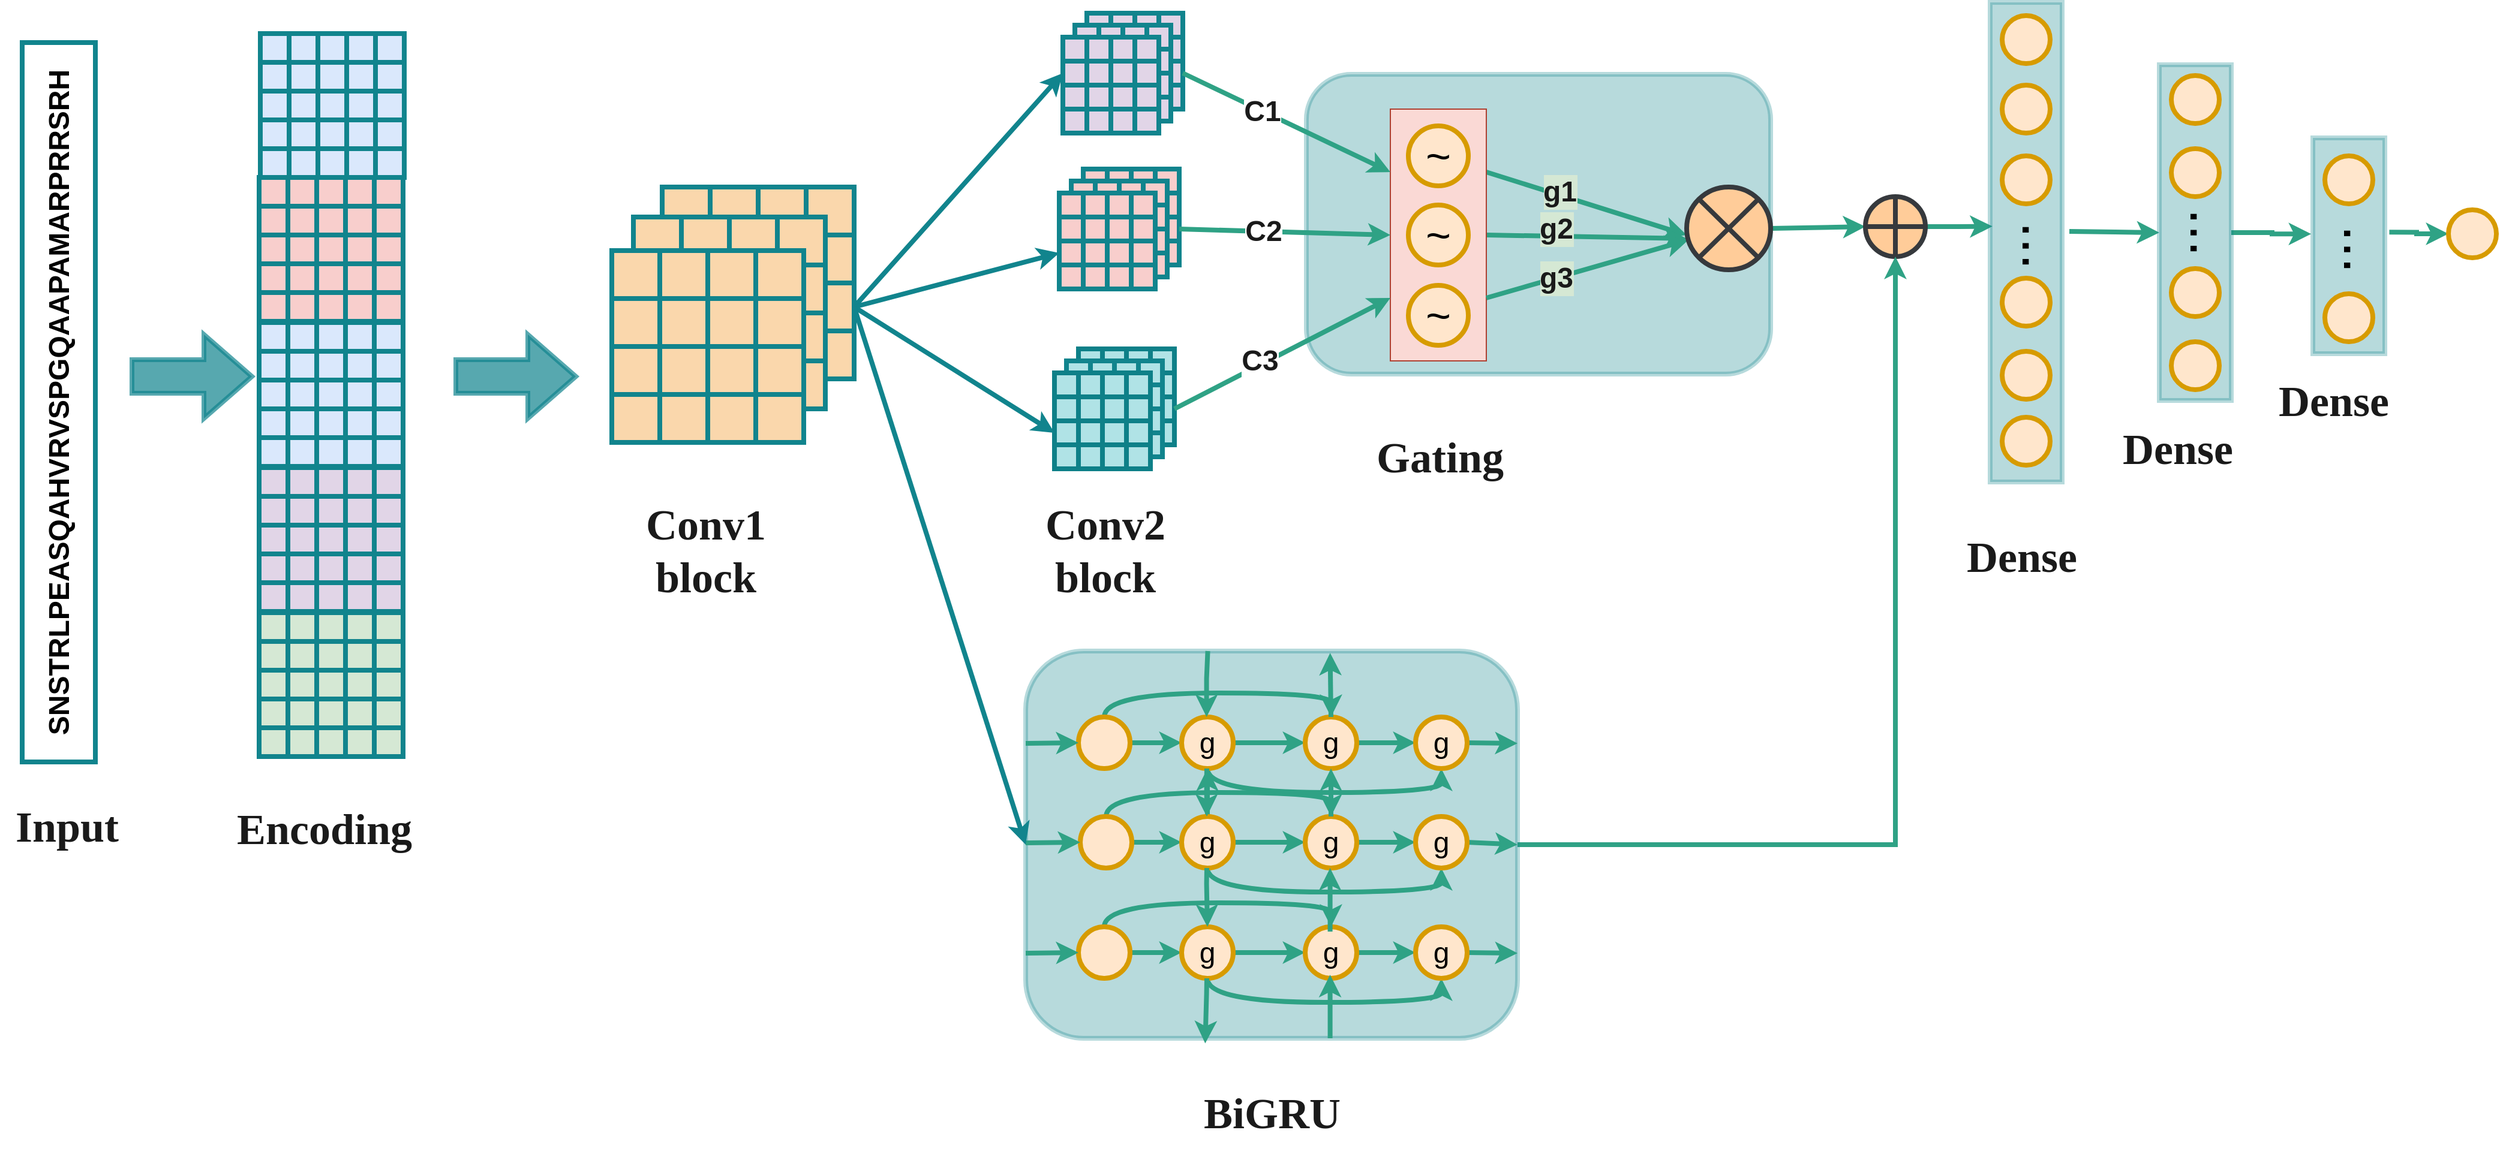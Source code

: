 <mxfile version="21.6.5" type="device">
  <diagram name="第 1 页" id="_JBnVN8TCLJwCMJgfznw">
    <mxGraphModel dx="2590" dy="1935" grid="0" gridSize="10" guides="1" tooltips="1" connect="1" arrows="1" fold="1" page="0" pageScale="1" pageWidth="827" pageHeight="1169" math="0" shadow="0">
      <root>
        <mxCell id="0" />
        <mxCell id="1" parent="0" />
        <mxCell id="BmvMusMXbdN2P2vJQqs9-46" value="" style="shape=table;startSize=0;container=1;collapsible=0;childLayout=tableLayout;rounded=0;strokeColor=#11848d;fillColor=#dae8fc;strokeWidth=4;" parent="1" vertex="1">
          <mxGeometry x="296" y="190" width="120" height="120" as="geometry" />
        </mxCell>
        <mxCell id="BmvMusMXbdN2P2vJQqs9-47" value="" style="shape=tableRow;horizontal=0;startSize=0;swimlaneHead=0;swimlaneBody=0;strokeColor=#2fa285;top=0;left=0;bottom=0;right=0;collapsible=0;dropTarget=0;fillColor=none;points=[[0,0.5],[1,0.5]];portConstraint=eastwest;rounded=0;strokeWidth=4;" parent="BmvMusMXbdN2P2vJQqs9-46" vertex="1">
          <mxGeometry width="120" height="24" as="geometry" />
        </mxCell>
        <mxCell id="BmvMusMXbdN2P2vJQqs9-48" value="" style="shape=partialRectangle;html=1;whiteSpace=wrap;connectable=0;strokeColor=#2fa285;overflow=hidden;fillColor=none;top=0;left=0;bottom=0;right=0;pointerEvents=1;rounded=0;strokeWidth=4;" parent="BmvMusMXbdN2P2vJQqs9-47" vertex="1">
          <mxGeometry width="24" height="24" as="geometry">
            <mxRectangle width="24" height="24" as="alternateBounds" />
          </mxGeometry>
        </mxCell>
        <mxCell id="BmvMusMXbdN2P2vJQqs9-49" value="" style="shape=partialRectangle;html=1;whiteSpace=wrap;connectable=0;strokeColor=#2fa285;overflow=hidden;fillColor=none;top=0;left=0;bottom=0;right=0;pointerEvents=1;rounded=0;strokeWidth=4;" parent="BmvMusMXbdN2P2vJQqs9-47" vertex="1">
          <mxGeometry x="24" width="24" height="24" as="geometry">
            <mxRectangle width="24" height="24" as="alternateBounds" />
          </mxGeometry>
        </mxCell>
        <mxCell id="BmvMusMXbdN2P2vJQqs9-50" value="" style="shape=partialRectangle;html=1;whiteSpace=wrap;connectable=0;strokeColor=#2fa285;overflow=hidden;fillColor=none;top=0;left=0;bottom=0;right=0;pointerEvents=1;rounded=0;strokeWidth=4;" parent="BmvMusMXbdN2P2vJQqs9-47" vertex="1">
          <mxGeometry x="48" width="24" height="24" as="geometry">
            <mxRectangle width="24" height="24" as="alternateBounds" />
          </mxGeometry>
        </mxCell>
        <mxCell id="BmvMusMXbdN2P2vJQqs9-51" value="" style="shape=partialRectangle;html=1;whiteSpace=wrap;connectable=0;strokeColor=#2fa285;overflow=hidden;fillColor=none;top=0;left=0;bottom=0;right=0;pointerEvents=1;rounded=0;strokeWidth=4;" parent="BmvMusMXbdN2P2vJQqs9-47" vertex="1">
          <mxGeometry x="72" width="24" height="24" as="geometry">
            <mxRectangle width="24" height="24" as="alternateBounds" />
          </mxGeometry>
        </mxCell>
        <mxCell id="BmvMusMXbdN2P2vJQqs9-52" value="" style="shape=partialRectangle;html=1;whiteSpace=wrap;connectable=0;strokeColor=#2fa285;overflow=hidden;fillColor=none;top=0;left=0;bottom=0;right=0;pointerEvents=1;rounded=0;strokeWidth=4;" parent="BmvMusMXbdN2P2vJQqs9-47" vertex="1">
          <mxGeometry x="96" width="24" height="24" as="geometry">
            <mxRectangle width="24" height="24" as="alternateBounds" />
          </mxGeometry>
        </mxCell>
        <mxCell id="BmvMusMXbdN2P2vJQqs9-53" value="" style="shape=tableRow;horizontal=0;startSize=0;swimlaneHead=0;swimlaneBody=0;strokeColor=#2fa285;top=0;left=0;bottom=0;right=0;collapsible=0;dropTarget=0;fillColor=none;points=[[0,0.5],[1,0.5]];portConstraint=eastwest;rounded=0;strokeWidth=4;" parent="BmvMusMXbdN2P2vJQqs9-46" vertex="1">
          <mxGeometry y="24" width="120" height="24" as="geometry" />
        </mxCell>
        <mxCell id="BmvMusMXbdN2P2vJQqs9-54" value="" style="shape=partialRectangle;html=1;whiteSpace=wrap;connectable=0;strokeColor=#2fa285;overflow=hidden;fillColor=none;top=0;left=0;bottom=0;right=0;pointerEvents=1;rounded=0;strokeWidth=4;" parent="BmvMusMXbdN2P2vJQqs9-53" vertex="1">
          <mxGeometry width="24" height="24" as="geometry">
            <mxRectangle width="24" height="24" as="alternateBounds" />
          </mxGeometry>
        </mxCell>
        <mxCell id="BmvMusMXbdN2P2vJQqs9-55" value="" style="shape=partialRectangle;html=1;whiteSpace=wrap;connectable=0;strokeColor=#2fa285;overflow=hidden;fillColor=none;top=0;left=0;bottom=0;right=0;pointerEvents=1;rounded=0;strokeWidth=4;" parent="BmvMusMXbdN2P2vJQqs9-53" vertex="1">
          <mxGeometry x="24" width="24" height="24" as="geometry">
            <mxRectangle width="24" height="24" as="alternateBounds" />
          </mxGeometry>
        </mxCell>
        <mxCell id="BmvMusMXbdN2P2vJQqs9-56" value="" style="shape=partialRectangle;html=1;whiteSpace=wrap;connectable=0;strokeColor=#2fa285;overflow=hidden;fillColor=none;top=0;left=0;bottom=0;right=0;pointerEvents=1;rounded=0;strokeWidth=4;" parent="BmvMusMXbdN2P2vJQqs9-53" vertex="1">
          <mxGeometry x="48" width="24" height="24" as="geometry">
            <mxRectangle width="24" height="24" as="alternateBounds" />
          </mxGeometry>
        </mxCell>
        <mxCell id="BmvMusMXbdN2P2vJQqs9-57" value="" style="shape=partialRectangle;html=1;whiteSpace=wrap;connectable=0;strokeColor=#2fa285;overflow=hidden;fillColor=none;top=0;left=0;bottom=0;right=0;pointerEvents=1;rounded=0;strokeWidth=4;" parent="BmvMusMXbdN2P2vJQqs9-53" vertex="1">
          <mxGeometry x="72" width="24" height="24" as="geometry">
            <mxRectangle width="24" height="24" as="alternateBounds" />
          </mxGeometry>
        </mxCell>
        <mxCell id="BmvMusMXbdN2P2vJQqs9-58" value="" style="shape=partialRectangle;html=1;whiteSpace=wrap;connectable=0;strokeColor=#2fa285;overflow=hidden;fillColor=none;top=0;left=0;bottom=0;right=0;pointerEvents=1;rounded=0;strokeWidth=4;" parent="BmvMusMXbdN2P2vJQqs9-53" vertex="1">
          <mxGeometry x="96" width="24" height="24" as="geometry">
            <mxRectangle width="24" height="24" as="alternateBounds" />
          </mxGeometry>
        </mxCell>
        <mxCell id="BmvMusMXbdN2P2vJQqs9-59" value="" style="shape=tableRow;horizontal=0;startSize=0;swimlaneHead=0;swimlaneBody=0;strokeColor=#2fa285;top=0;left=0;bottom=0;right=0;collapsible=0;dropTarget=0;fillColor=none;points=[[0,0.5],[1,0.5]];portConstraint=eastwest;rounded=0;strokeWidth=4;" parent="BmvMusMXbdN2P2vJQqs9-46" vertex="1">
          <mxGeometry y="48" width="120" height="24" as="geometry" />
        </mxCell>
        <mxCell id="BmvMusMXbdN2P2vJQqs9-60" value="" style="shape=partialRectangle;html=1;whiteSpace=wrap;connectable=0;strokeColor=#2fa285;overflow=hidden;fillColor=none;top=0;left=0;bottom=0;right=0;pointerEvents=1;rounded=0;strokeWidth=4;" parent="BmvMusMXbdN2P2vJQqs9-59" vertex="1">
          <mxGeometry width="24" height="24" as="geometry">
            <mxRectangle width="24" height="24" as="alternateBounds" />
          </mxGeometry>
        </mxCell>
        <mxCell id="BmvMusMXbdN2P2vJQqs9-61" value="" style="shape=partialRectangle;html=1;whiteSpace=wrap;connectable=0;strokeColor=#2fa285;overflow=hidden;fillColor=none;top=0;left=0;bottom=0;right=0;pointerEvents=1;rounded=0;strokeWidth=4;" parent="BmvMusMXbdN2P2vJQqs9-59" vertex="1">
          <mxGeometry x="24" width="24" height="24" as="geometry">
            <mxRectangle width="24" height="24" as="alternateBounds" />
          </mxGeometry>
        </mxCell>
        <mxCell id="BmvMusMXbdN2P2vJQqs9-62" value="" style="shape=partialRectangle;html=1;whiteSpace=wrap;connectable=0;strokeColor=#2fa285;overflow=hidden;fillColor=none;top=0;left=0;bottom=0;right=0;pointerEvents=1;rounded=0;strokeWidth=4;" parent="BmvMusMXbdN2P2vJQqs9-59" vertex="1">
          <mxGeometry x="48" width="24" height="24" as="geometry">
            <mxRectangle width="24" height="24" as="alternateBounds" />
          </mxGeometry>
        </mxCell>
        <mxCell id="BmvMusMXbdN2P2vJQqs9-63" value="" style="shape=partialRectangle;html=1;whiteSpace=wrap;connectable=0;strokeColor=#2fa285;overflow=hidden;fillColor=none;top=0;left=0;bottom=0;right=0;pointerEvents=1;rounded=0;strokeWidth=4;" parent="BmvMusMXbdN2P2vJQqs9-59" vertex="1">
          <mxGeometry x="72" width="24" height="24" as="geometry">
            <mxRectangle width="24" height="24" as="alternateBounds" />
          </mxGeometry>
        </mxCell>
        <mxCell id="BmvMusMXbdN2P2vJQqs9-64" value="" style="shape=partialRectangle;html=1;whiteSpace=wrap;connectable=0;strokeColor=#2fa285;overflow=hidden;fillColor=none;top=0;left=0;bottom=0;right=0;pointerEvents=1;rounded=0;strokeWidth=4;" parent="BmvMusMXbdN2P2vJQqs9-59" vertex="1">
          <mxGeometry x="96" width="24" height="24" as="geometry">
            <mxRectangle width="24" height="24" as="alternateBounds" />
          </mxGeometry>
        </mxCell>
        <mxCell id="BmvMusMXbdN2P2vJQqs9-65" value="" style="shape=tableRow;horizontal=0;startSize=0;swimlaneHead=0;swimlaneBody=0;strokeColor=#2fa285;top=0;left=0;bottom=0;right=0;collapsible=0;dropTarget=0;fillColor=none;points=[[0,0.5],[1,0.5]];portConstraint=eastwest;rounded=0;strokeWidth=4;" parent="BmvMusMXbdN2P2vJQqs9-46" vertex="1">
          <mxGeometry y="72" width="120" height="24" as="geometry" />
        </mxCell>
        <mxCell id="BmvMusMXbdN2P2vJQqs9-66" value="" style="shape=partialRectangle;html=1;whiteSpace=wrap;connectable=0;strokeColor=#2fa285;overflow=hidden;fillColor=none;top=0;left=0;bottom=0;right=0;pointerEvents=1;rounded=0;strokeWidth=4;" parent="BmvMusMXbdN2P2vJQqs9-65" vertex="1">
          <mxGeometry width="24" height="24" as="geometry">
            <mxRectangle width="24" height="24" as="alternateBounds" />
          </mxGeometry>
        </mxCell>
        <mxCell id="BmvMusMXbdN2P2vJQqs9-67" value="" style="shape=partialRectangle;html=1;whiteSpace=wrap;connectable=0;strokeColor=#2fa285;overflow=hidden;fillColor=none;top=0;left=0;bottom=0;right=0;pointerEvents=1;rounded=0;strokeWidth=4;" parent="BmvMusMXbdN2P2vJQqs9-65" vertex="1">
          <mxGeometry x="24" width="24" height="24" as="geometry">
            <mxRectangle width="24" height="24" as="alternateBounds" />
          </mxGeometry>
        </mxCell>
        <mxCell id="BmvMusMXbdN2P2vJQqs9-68" value="" style="shape=partialRectangle;html=1;whiteSpace=wrap;connectable=0;strokeColor=#2fa285;overflow=hidden;fillColor=none;top=0;left=0;bottom=0;right=0;pointerEvents=1;rounded=0;strokeWidth=4;" parent="BmvMusMXbdN2P2vJQqs9-65" vertex="1">
          <mxGeometry x="48" width="24" height="24" as="geometry">
            <mxRectangle width="24" height="24" as="alternateBounds" />
          </mxGeometry>
        </mxCell>
        <mxCell id="BmvMusMXbdN2P2vJQqs9-69" value="" style="shape=partialRectangle;html=1;whiteSpace=wrap;connectable=0;strokeColor=#2fa285;overflow=hidden;fillColor=none;top=0;left=0;bottom=0;right=0;pointerEvents=1;rounded=0;strokeWidth=4;" parent="BmvMusMXbdN2P2vJQqs9-65" vertex="1">
          <mxGeometry x="72" width="24" height="24" as="geometry">
            <mxRectangle width="24" height="24" as="alternateBounds" />
          </mxGeometry>
        </mxCell>
        <mxCell id="BmvMusMXbdN2P2vJQqs9-70" value="" style="shape=partialRectangle;html=1;whiteSpace=wrap;connectable=0;strokeColor=#2fa285;overflow=hidden;fillColor=none;top=0;left=0;bottom=0;right=0;pointerEvents=1;rounded=0;strokeWidth=4;" parent="BmvMusMXbdN2P2vJQqs9-65" vertex="1">
          <mxGeometry x="96" width="24" height="24" as="geometry">
            <mxRectangle width="24" height="24" as="alternateBounds" />
          </mxGeometry>
        </mxCell>
        <mxCell id="BmvMusMXbdN2P2vJQqs9-71" value="" style="shape=tableRow;horizontal=0;startSize=0;swimlaneHead=0;swimlaneBody=0;strokeColor=#2fa285;top=0;left=0;bottom=0;right=0;collapsible=0;dropTarget=0;fillColor=none;points=[[0,0.5],[1,0.5]];portConstraint=eastwest;rounded=0;strokeWidth=4;" parent="BmvMusMXbdN2P2vJQqs9-46" vertex="1">
          <mxGeometry y="96" width="120" height="24" as="geometry" />
        </mxCell>
        <mxCell id="BmvMusMXbdN2P2vJQqs9-72" value="" style="shape=partialRectangle;html=1;whiteSpace=wrap;connectable=0;strokeColor=#2fa285;overflow=hidden;fillColor=none;top=0;left=0;bottom=0;right=0;pointerEvents=1;rounded=0;strokeWidth=4;" parent="BmvMusMXbdN2P2vJQqs9-71" vertex="1">
          <mxGeometry width="24" height="24" as="geometry">
            <mxRectangle width="24" height="24" as="alternateBounds" />
          </mxGeometry>
        </mxCell>
        <mxCell id="BmvMusMXbdN2P2vJQqs9-73" value="" style="shape=partialRectangle;html=1;whiteSpace=wrap;connectable=0;strokeColor=#2fa285;overflow=hidden;fillColor=none;top=0;left=0;bottom=0;right=0;pointerEvents=1;rounded=0;strokeWidth=4;" parent="BmvMusMXbdN2P2vJQqs9-71" vertex="1">
          <mxGeometry x="24" width="24" height="24" as="geometry">
            <mxRectangle width="24" height="24" as="alternateBounds" />
          </mxGeometry>
        </mxCell>
        <mxCell id="BmvMusMXbdN2P2vJQqs9-74" value="" style="shape=partialRectangle;html=1;whiteSpace=wrap;connectable=0;strokeColor=#2fa285;overflow=hidden;fillColor=none;top=0;left=0;bottom=0;right=0;pointerEvents=1;rounded=0;strokeWidth=4;" parent="BmvMusMXbdN2P2vJQqs9-71" vertex="1">
          <mxGeometry x="48" width="24" height="24" as="geometry">
            <mxRectangle width="24" height="24" as="alternateBounds" />
          </mxGeometry>
        </mxCell>
        <mxCell id="BmvMusMXbdN2P2vJQqs9-75" value="" style="shape=partialRectangle;html=1;whiteSpace=wrap;connectable=0;strokeColor=#2fa285;overflow=hidden;fillColor=none;top=0;left=0;bottom=0;right=0;pointerEvents=1;rounded=0;strokeWidth=4;" parent="BmvMusMXbdN2P2vJQqs9-71" vertex="1">
          <mxGeometry x="72" width="24" height="24" as="geometry">
            <mxRectangle width="24" height="24" as="alternateBounds" />
          </mxGeometry>
        </mxCell>
        <mxCell id="BmvMusMXbdN2P2vJQqs9-76" value="" style="shape=partialRectangle;html=1;whiteSpace=wrap;connectable=0;strokeColor=#2fa285;overflow=hidden;fillColor=none;top=0;left=0;bottom=0;right=0;pointerEvents=1;rounded=0;strokeWidth=4;" parent="BmvMusMXbdN2P2vJQqs9-71" vertex="1">
          <mxGeometry x="96" width="24" height="24" as="geometry">
            <mxRectangle width="24" height="24" as="alternateBounds" />
          </mxGeometry>
        </mxCell>
        <mxCell id="BmvMusMXbdN2P2vJQqs9-108" value="" style="shape=table;startSize=0;container=1;collapsible=0;childLayout=tableLayout;rounded=0;strokeColor=#11848d;fillColor=#e1d5e7;strokeWidth=4;" parent="1" vertex="1">
          <mxGeometry x="296" y="311" width="120" height="120" as="geometry" />
        </mxCell>
        <mxCell id="BmvMusMXbdN2P2vJQqs9-109" value="" style="shape=tableRow;horizontal=0;startSize=0;swimlaneHead=0;swimlaneBody=0;strokeColor=#2fa285;top=0;left=0;bottom=0;right=0;collapsible=0;dropTarget=0;fillColor=none;points=[[0,0.5],[1,0.5]];portConstraint=eastwest;rounded=0;strokeWidth=4;" parent="BmvMusMXbdN2P2vJQqs9-108" vertex="1">
          <mxGeometry width="120" height="24" as="geometry" />
        </mxCell>
        <mxCell id="BmvMusMXbdN2P2vJQqs9-110" value="" style="shape=partialRectangle;html=1;whiteSpace=wrap;connectable=0;strokeColor=#2fa285;overflow=hidden;fillColor=none;top=0;left=0;bottom=0;right=0;pointerEvents=1;rounded=0;strokeWidth=4;" parent="BmvMusMXbdN2P2vJQqs9-109" vertex="1">
          <mxGeometry width="24" height="24" as="geometry">
            <mxRectangle width="24" height="24" as="alternateBounds" />
          </mxGeometry>
        </mxCell>
        <mxCell id="BmvMusMXbdN2P2vJQqs9-111" value="" style="shape=partialRectangle;html=1;whiteSpace=wrap;connectable=0;strokeColor=#2fa285;overflow=hidden;fillColor=none;top=0;left=0;bottom=0;right=0;pointerEvents=1;rounded=0;strokeWidth=4;" parent="BmvMusMXbdN2P2vJQqs9-109" vertex="1">
          <mxGeometry x="24" width="24" height="24" as="geometry">
            <mxRectangle width="24" height="24" as="alternateBounds" />
          </mxGeometry>
        </mxCell>
        <mxCell id="BmvMusMXbdN2P2vJQqs9-112" value="" style="shape=partialRectangle;html=1;whiteSpace=wrap;connectable=0;strokeColor=#2fa285;overflow=hidden;fillColor=none;top=0;left=0;bottom=0;right=0;pointerEvents=1;rounded=0;strokeWidth=4;" parent="BmvMusMXbdN2P2vJQqs9-109" vertex="1">
          <mxGeometry x="48" width="24" height="24" as="geometry">
            <mxRectangle width="24" height="24" as="alternateBounds" />
          </mxGeometry>
        </mxCell>
        <mxCell id="BmvMusMXbdN2P2vJQqs9-113" value="" style="shape=partialRectangle;html=1;whiteSpace=wrap;connectable=0;strokeColor=#2fa285;overflow=hidden;fillColor=none;top=0;left=0;bottom=0;right=0;pointerEvents=1;rounded=0;strokeWidth=4;" parent="BmvMusMXbdN2P2vJQqs9-109" vertex="1">
          <mxGeometry x="72" width="24" height="24" as="geometry">
            <mxRectangle width="24" height="24" as="alternateBounds" />
          </mxGeometry>
        </mxCell>
        <mxCell id="BmvMusMXbdN2P2vJQqs9-114" value="" style="shape=partialRectangle;html=1;whiteSpace=wrap;connectable=0;strokeColor=#2fa285;overflow=hidden;fillColor=none;top=0;left=0;bottom=0;right=0;pointerEvents=1;rounded=0;strokeWidth=4;" parent="BmvMusMXbdN2P2vJQqs9-109" vertex="1">
          <mxGeometry x="96" width="24" height="24" as="geometry">
            <mxRectangle width="24" height="24" as="alternateBounds" />
          </mxGeometry>
        </mxCell>
        <mxCell id="BmvMusMXbdN2P2vJQqs9-115" value="" style="shape=tableRow;horizontal=0;startSize=0;swimlaneHead=0;swimlaneBody=0;strokeColor=#2fa285;top=0;left=0;bottom=0;right=0;collapsible=0;dropTarget=0;fillColor=none;points=[[0,0.5],[1,0.5]];portConstraint=eastwest;rounded=0;strokeWidth=4;" parent="BmvMusMXbdN2P2vJQqs9-108" vertex="1">
          <mxGeometry y="24" width="120" height="24" as="geometry" />
        </mxCell>
        <mxCell id="BmvMusMXbdN2P2vJQqs9-116" value="" style="shape=partialRectangle;html=1;whiteSpace=wrap;connectable=0;strokeColor=#2fa285;overflow=hidden;fillColor=none;top=0;left=0;bottom=0;right=0;pointerEvents=1;rounded=0;strokeWidth=4;" parent="BmvMusMXbdN2P2vJQqs9-115" vertex="1">
          <mxGeometry width="24" height="24" as="geometry">
            <mxRectangle width="24" height="24" as="alternateBounds" />
          </mxGeometry>
        </mxCell>
        <mxCell id="BmvMusMXbdN2P2vJQqs9-117" value="" style="shape=partialRectangle;html=1;whiteSpace=wrap;connectable=0;strokeColor=#2fa285;overflow=hidden;fillColor=none;top=0;left=0;bottom=0;right=0;pointerEvents=1;rounded=0;strokeWidth=4;" parent="BmvMusMXbdN2P2vJQqs9-115" vertex="1">
          <mxGeometry x="24" width="24" height="24" as="geometry">
            <mxRectangle width="24" height="24" as="alternateBounds" />
          </mxGeometry>
        </mxCell>
        <mxCell id="BmvMusMXbdN2P2vJQqs9-118" value="" style="shape=partialRectangle;html=1;whiteSpace=wrap;connectable=0;strokeColor=#2fa285;overflow=hidden;fillColor=none;top=0;left=0;bottom=0;right=0;pointerEvents=1;rounded=0;strokeWidth=4;" parent="BmvMusMXbdN2P2vJQqs9-115" vertex="1">
          <mxGeometry x="48" width="24" height="24" as="geometry">
            <mxRectangle width="24" height="24" as="alternateBounds" />
          </mxGeometry>
        </mxCell>
        <mxCell id="BmvMusMXbdN2P2vJQqs9-119" value="" style="shape=partialRectangle;html=1;whiteSpace=wrap;connectable=0;strokeColor=#2fa285;overflow=hidden;fillColor=none;top=0;left=0;bottom=0;right=0;pointerEvents=1;rounded=0;strokeWidth=4;" parent="BmvMusMXbdN2P2vJQqs9-115" vertex="1">
          <mxGeometry x="72" width="24" height="24" as="geometry">
            <mxRectangle width="24" height="24" as="alternateBounds" />
          </mxGeometry>
        </mxCell>
        <mxCell id="BmvMusMXbdN2P2vJQqs9-120" value="" style="shape=partialRectangle;html=1;whiteSpace=wrap;connectable=0;strokeColor=#2fa285;overflow=hidden;fillColor=none;top=0;left=0;bottom=0;right=0;pointerEvents=1;rounded=0;strokeWidth=4;" parent="BmvMusMXbdN2P2vJQqs9-115" vertex="1">
          <mxGeometry x="96" width="24" height="24" as="geometry">
            <mxRectangle width="24" height="24" as="alternateBounds" />
          </mxGeometry>
        </mxCell>
        <mxCell id="BmvMusMXbdN2P2vJQqs9-121" value="" style="shape=tableRow;horizontal=0;startSize=0;swimlaneHead=0;swimlaneBody=0;strokeColor=#2fa285;top=0;left=0;bottom=0;right=0;collapsible=0;dropTarget=0;fillColor=none;points=[[0,0.5],[1,0.5]];portConstraint=eastwest;rounded=0;strokeWidth=4;" parent="BmvMusMXbdN2P2vJQqs9-108" vertex="1">
          <mxGeometry y="48" width="120" height="24" as="geometry" />
        </mxCell>
        <mxCell id="BmvMusMXbdN2P2vJQqs9-122" value="" style="shape=partialRectangle;html=1;whiteSpace=wrap;connectable=0;strokeColor=#2fa285;overflow=hidden;fillColor=none;top=0;left=0;bottom=0;right=0;pointerEvents=1;rounded=0;strokeWidth=4;" parent="BmvMusMXbdN2P2vJQqs9-121" vertex="1">
          <mxGeometry width="24" height="24" as="geometry">
            <mxRectangle width="24" height="24" as="alternateBounds" />
          </mxGeometry>
        </mxCell>
        <mxCell id="BmvMusMXbdN2P2vJQqs9-123" value="" style="shape=partialRectangle;html=1;whiteSpace=wrap;connectable=0;strokeColor=#2fa285;overflow=hidden;fillColor=none;top=0;left=0;bottom=0;right=0;pointerEvents=1;rounded=0;strokeWidth=4;" parent="BmvMusMXbdN2P2vJQqs9-121" vertex="1">
          <mxGeometry x="24" width="24" height="24" as="geometry">
            <mxRectangle width="24" height="24" as="alternateBounds" />
          </mxGeometry>
        </mxCell>
        <mxCell id="BmvMusMXbdN2P2vJQqs9-124" value="" style="shape=partialRectangle;html=1;whiteSpace=wrap;connectable=0;strokeColor=#2fa285;overflow=hidden;fillColor=none;top=0;left=0;bottom=0;right=0;pointerEvents=1;rounded=0;strokeWidth=4;" parent="BmvMusMXbdN2P2vJQqs9-121" vertex="1">
          <mxGeometry x="48" width="24" height="24" as="geometry">
            <mxRectangle width="24" height="24" as="alternateBounds" />
          </mxGeometry>
        </mxCell>
        <mxCell id="BmvMusMXbdN2P2vJQqs9-125" value="" style="shape=partialRectangle;html=1;whiteSpace=wrap;connectable=0;strokeColor=#2fa285;overflow=hidden;fillColor=none;top=0;left=0;bottom=0;right=0;pointerEvents=1;rounded=0;strokeWidth=4;" parent="BmvMusMXbdN2P2vJQqs9-121" vertex="1">
          <mxGeometry x="72" width="24" height="24" as="geometry">
            <mxRectangle width="24" height="24" as="alternateBounds" />
          </mxGeometry>
        </mxCell>
        <mxCell id="BmvMusMXbdN2P2vJQqs9-126" value="" style="shape=partialRectangle;html=1;whiteSpace=wrap;connectable=0;strokeColor=#2fa285;overflow=hidden;fillColor=none;top=0;left=0;bottom=0;right=0;pointerEvents=1;rounded=0;strokeWidth=4;" parent="BmvMusMXbdN2P2vJQqs9-121" vertex="1">
          <mxGeometry x="96" width="24" height="24" as="geometry">
            <mxRectangle width="24" height="24" as="alternateBounds" />
          </mxGeometry>
        </mxCell>
        <mxCell id="BmvMusMXbdN2P2vJQqs9-127" value="" style="shape=tableRow;horizontal=0;startSize=0;swimlaneHead=0;swimlaneBody=0;strokeColor=#2fa285;top=0;left=0;bottom=0;right=0;collapsible=0;dropTarget=0;fillColor=none;points=[[0,0.5],[1,0.5]];portConstraint=eastwest;rounded=0;strokeWidth=4;" parent="BmvMusMXbdN2P2vJQqs9-108" vertex="1">
          <mxGeometry y="72" width="120" height="24" as="geometry" />
        </mxCell>
        <mxCell id="BmvMusMXbdN2P2vJQqs9-128" value="" style="shape=partialRectangle;html=1;whiteSpace=wrap;connectable=0;strokeColor=#2fa285;overflow=hidden;fillColor=none;top=0;left=0;bottom=0;right=0;pointerEvents=1;rounded=0;strokeWidth=4;" parent="BmvMusMXbdN2P2vJQqs9-127" vertex="1">
          <mxGeometry width="24" height="24" as="geometry">
            <mxRectangle width="24" height="24" as="alternateBounds" />
          </mxGeometry>
        </mxCell>
        <mxCell id="BmvMusMXbdN2P2vJQqs9-129" value="" style="shape=partialRectangle;html=1;whiteSpace=wrap;connectable=0;strokeColor=#2fa285;overflow=hidden;fillColor=none;top=0;left=0;bottom=0;right=0;pointerEvents=1;rounded=0;strokeWidth=4;" parent="BmvMusMXbdN2P2vJQqs9-127" vertex="1">
          <mxGeometry x="24" width="24" height="24" as="geometry">
            <mxRectangle width="24" height="24" as="alternateBounds" />
          </mxGeometry>
        </mxCell>
        <mxCell id="BmvMusMXbdN2P2vJQqs9-130" value="" style="shape=partialRectangle;html=1;whiteSpace=wrap;connectable=0;strokeColor=#2fa285;overflow=hidden;fillColor=none;top=0;left=0;bottom=0;right=0;pointerEvents=1;rounded=0;strokeWidth=4;" parent="BmvMusMXbdN2P2vJQqs9-127" vertex="1">
          <mxGeometry x="48" width="24" height="24" as="geometry">
            <mxRectangle width="24" height="24" as="alternateBounds" />
          </mxGeometry>
        </mxCell>
        <mxCell id="BmvMusMXbdN2P2vJQqs9-131" value="" style="shape=partialRectangle;html=1;whiteSpace=wrap;connectable=0;strokeColor=#2fa285;overflow=hidden;fillColor=none;top=0;left=0;bottom=0;right=0;pointerEvents=1;rounded=0;strokeWidth=4;" parent="BmvMusMXbdN2P2vJQqs9-127" vertex="1">
          <mxGeometry x="72" width="24" height="24" as="geometry">
            <mxRectangle width="24" height="24" as="alternateBounds" />
          </mxGeometry>
        </mxCell>
        <mxCell id="BmvMusMXbdN2P2vJQqs9-132" value="" style="shape=partialRectangle;html=1;whiteSpace=wrap;connectable=0;strokeColor=#2fa285;overflow=hidden;fillColor=none;top=0;left=0;bottom=0;right=0;pointerEvents=1;rounded=0;strokeWidth=4;" parent="BmvMusMXbdN2P2vJQqs9-127" vertex="1">
          <mxGeometry x="96" width="24" height="24" as="geometry">
            <mxRectangle width="24" height="24" as="alternateBounds" />
          </mxGeometry>
        </mxCell>
        <mxCell id="BmvMusMXbdN2P2vJQqs9-133" value="" style="shape=tableRow;horizontal=0;startSize=0;swimlaneHead=0;swimlaneBody=0;strokeColor=#2fa285;top=0;left=0;bottom=0;right=0;collapsible=0;dropTarget=0;fillColor=none;points=[[0,0.5],[1,0.5]];portConstraint=eastwest;rounded=0;strokeWidth=4;" parent="BmvMusMXbdN2P2vJQqs9-108" vertex="1">
          <mxGeometry y="96" width="120" height="24" as="geometry" />
        </mxCell>
        <mxCell id="BmvMusMXbdN2P2vJQqs9-134" value="" style="shape=partialRectangle;html=1;whiteSpace=wrap;connectable=0;strokeColor=#2fa285;overflow=hidden;fillColor=none;top=0;left=0;bottom=0;right=0;pointerEvents=1;rounded=0;strokeWidth=4;" parent="BmvMusMXbdN2P2vJQqs9-133" vertex="1">
          <mxGeometry width="24" height="24" as="geometry">
            <mxRectangle width="24" height="24" as="alternateBounds" />
          </mxGeometry>
        </mxCell>
        <mxCell id="BmvMusMXbdN2P2vJQqs9-135" value="" style="shape=partialRectangle;html=1;whiteSpace=wrap;connectable=0;strokeColor=#2fa285;overflow=hidden;fillColor=none;top=0;left=0;bottom=0;right=0;pointerEvents=1;rounded=0;strokeWidth=4;" parent="BmvMusMXbdN2P2vJQqs9-133" vertex="1">
          <mxGeometry x="24" width="24" height="24" as="geometry">
            <mxRectangle width="24" height="24" as="alternateBounds" />
          </mxGeometry>
        </mxCell>
        <mxCell id="BmvMusMXbdN2P2vJQqs9-136" value="" style="shape=partialRectangle;html=1;whiteSpace=wrap;connectable=0;strokeColor=#2fa285;overflow=hidden;fillColor=none;top=0;left=0;bottom=0;right=0;pointerEvents=1;rounded=0;strokeWidth=4;" parent="BmvMusMXbdN2P2vJQqs9-133" vertex="1">
          <mxGeometry x="48" width="24" height="24" as="geometry">
            <mxRectangle width="24" height="24" as="alternateBounds" />
          </mxGeometry>
        </mxCell>
        <mxCell id="BmvMusMXbdN2P2vJQqs9-137" value="" style="shape=partialRectangle;html=1;whiteSpace=wrap;connectable=0;strokeColor=#2fa285;overflow=hidden;fillColor=none;top=0;left=0;bottom=0;right=0;pointerEvents=1;rounded=0;strokeWidth=4;" parent="BmvMusMXbdN2P2vJQqs9-133" vertex="1">
          <mxGeometry x="72" width="24" height="24" as="geometry">
            <mxRectangle width="24" height="24" as="alternateBounds" />
          </mxGeometry>
        </mxCell>
        <mxCell id="BmvMusMXbdN2P2vJQqs9-138" value="" style="shape=partialRectangle;html=1;whiteSpace=wrap;connectable=0;strokeColor=#2fa285;overflow=hidden;fillColor=none;top=0;left=0;bottom=0;right=0;pointerEvents=1;rounded=0;strokeWidth=4;" parent="BmvMusMXbdN2P2vJQqs9-133" vertex="1">
          <mxGeometry x="96" width="24" height="24" as="geometry">
            <mxRectangle width="24" height="24" as="alternateBounds" />
          </mxGeometry>
        </mxCell>
        <mxCell id="BmvMusMXbdN2P2vJQqs9-170" value="" style="shape=table;startSize=0;container=1;collapsible=0;childLayout=tableLayout;rounded=0;strokeColor=#11848d;fillColor=#d5e8d4;strokeWidth=4;" parent="1" vertex="1">
          <mxGeometry x="296" y="432" width="120" height="120" as="geometry" />
        </mxCell>
        <mxCell id="BmvMusMXbdN2P2vJQqs9-171" value="" style="shape=tableRow;horizontal=0;startSize=0;swimlaneHead=0;swimlaneBody=0;strokeColor=#2fa285;top=0;left=0;bottom=0;right=0;collapsible=0;dropTarget=0;fillColor=none;points=[[0,0.5],[1,0.5]];portConstraint=eastwest;rounded=0;strokeWidth=4;" parent="BmvMusMXbdN2P2vJQqs9-170" vertex="1">
          <mxGeometry width="120" height="24" as="geometry" />
        </mxCell>
        <mxCell id="BmvMusMXbdN2P2vJQqs9-172" value="" style="shape=partialRectangle;html=1;whiteSpace=wrap;connectable=0;strokeColor=#2fa285;overflow=hidden;fillColor=none;top=0;left=0;bottom=0;right=0;pointerEvents=1;rounded=0;strokeWidth=4;" parent="BmvMusMXbdN2P2vJQqs9-171" vertex="1">
          <mxGeometry width="24" height="24" as="geometry">
            <mxRectangle width="24" height="24" as="alternateBounds" />
          </mxGeometry>
        </mxCell>
        <mxCell id="BmvMusMXbdN2P2vJQqs9-173" value="" style="shape=partialRectangle;html=1;whiteSpace=wrap;connectable=0;strokeColor=#2fa285;overflow=hidden;fillColor=none;top=0;left=0;bottom=0;right=0;pointerEvents=1;rounded=0;strokeWidth=4;" parent="BmvMusMXbdN2P2vJQqs9-171" vertex="1">
          <mxGeometry x="24" width="24" height="24" as="geometry">
            <mxRectangle width="24" height="24" as="alternateBounds" />
          </mxGeometry>
        </mxCell>
        <mxCell id="BmvMusMXbdN2P2vJQqs9-174" value="" style="shape=partialRectangle;html=1;whiteSpace=wrap;connectable=0;strokeColor=#2fa285;overflow=hidden;fillColor=none;top=0;left=0;bottom=0;right=0;pointerEvents=1;rounded=0;strokeWidth=4;" parent="BmvMusMXbdN2P2vJQqs9-171" vertex="1">
          <mxGeometry x="48" width="24" height="24" as="geometry">
            <mxRectangle width="24" height="24" as="alternateBounds" />
          </mxGeometry>
        </mxCell>
        <mxCell id="BmvMusMXbdN2P2vJQqs9-175" value="" style="shape=partialRectangle;html=1;whiteSpace=wrap;connectable=0;strokeColor=#2fa285;overflow=hidden;fillColor=none;top=0;left=0;bottom=0;right=0;pointerEvents=1;rounded=0;strokeWidth=4;" parent="BmvMusMXbdN2P2vJQqs9-171" vertex="1">
          <mxGeometry x="72" width="24" height="24" as="geometry">
            <mxRectangle width="24" height="24" as="alternateBounds" />
          </mxGeometry>
        </mxCell>
        <mxCell id="BmvMusMXbdN2P2vJQqs9-176" value="" style="shape=partialRectangle;html=1;whiteSpace=wrap;connectable=0;strokeColor=#2fa285;overflow=hidden;fillColor=none;top=0;left=0;bottom=0;right=0;pointerEvents=1;rounded=0;strokeWidth=4;" parent="BmvMusMXbdN2P2vJQqs9-171" vertex="1">
          <mxGeometry x="96" width="24" height="24" as="geometry">
            <mxRectangle width="24" height="24" as="alternateBounds" />
          </mxGeometry>
        </mxCell>
        <mxCell id="BmvMusMXbdN2P2vJQqs9-177" value="" style="shape=tableRow;horizontal=0;startSize=0;swimlaneHead=0;swimlaneBody=0;strokeColor=#2fa285;top=0;left=0;bottom=0;right=0;collapsible=0;dropTarget=0;fillColor=none;points=[[0,0.5],[1,0.5]];portConstraint=eastwest;rounded=0;strokeWidth=4;" parent="BmvMusMXbdN2P2vJQqs9-170" vertex="1">
          <mxGeometry y="24" width="120" height="24" as="geometry" />
        </mxCell>
        <mxCell id="BmvMusMXbdN2P2vJQqs9-178" value="" style="shape=partialRectangle;html=1;whiteSpace=wrap;connectable=0;strokeColor=#2fa285;overflow=hidden;fillColor=none;top=0;left=0;bottom=0;right=0;pointerEvents=1;rounded=0;strokeWidth=4;" parent="BmvMusMXbdN2P2vJQqs9-177" vertex="1">
          <mxGeometry width="24" height="24" as="geometry">
            <mxRectangle width="24" height="24" as="alternateBounds" />
          </mxGeometry>
        </mxCell>
        <mxCell id="BmvMusMXbdN2P2vJQqs9-179" value="" style="shape=partialRectangle;html=1;whiteSpace=wrap;connectable=0;strokeColor=#2fa285;overflow=hidden;fillColor=none;top=0;left=0;bottom=0;right=0;pointerEvents=1;rounded=0;strokeWidth=4;" parent="BmvMusMXbdN2P2vJQqs9-177" vertex="1">
          <mxGeometry x="24" width="24" height="24" as="geometry">
            <mxRectangle width="24" height="24" as="alternateBounds" />
          </mxGeometry>
        </mxCell>
        <mxCell id="BmvMusMXbdN2P2vJQqs9-180" value="" style="shape=partialRectangle;html=1;whiteSpace=wrap;connectable=0;strokeColor=#2fa285;overflow=hidden;fillColor=none;top=0;left=0;bottom=0;right=0;pointerEvents=1;rounded=0;strokeWidth=4;" parent="BmvMusMXbdN2P2vJQqs9-177" vertex="1">
          <mxGeometry x="48" width="24" height="24" as="geometry">
            <mxRectangle width="24" height="24" as="alternateBounds" />
          </mxGeometry>
        </mxCell>
        <mxCell id="BmvMusMXbdN2P2vJQqs9-181" value="" style="shape=partialRectangle;html=1;whiteSpace=wrap;connectable=0;strokeColor=#2fa285;overflow=hidden;fillColor=none;top=0;left=0;bottom=0;right=0;pointerEvents=1;rounded=0;strokeWidth=4;" parent="BmvMusMXbdN2P2vJQqs9-177" vertex="1">
          <mxGeometry x="72" width="24" height="24" as="geometry">
            <mxRectangle width="24" height="24" as="alternateBounds" />
          </mxGeometry>
        </mxCell>
        <mxCell id="BmvMusMXbdN2P2vJQqs9-182" value="" style="shape=partialRectangle;html=1;whiteSpace=wrap;connectable=0;strokeColor=#2fa285;overflow=hidden;fillColor=none;top=0;left=0;bottom=0;right=0;pointerEvents=1;rounded=0;strokeWidth=4;" parent="BmvMusMXbdN2P2vJQqs9-177" vertex="1">
          <mxGeometry x="96" width="24" height="24" as="geometry">
            <mxRectangle width="24" height="24" as="alternateBounds" />
          </mxGeometry>
        </mxCell>
        <mxCell id="BmvMusMXbdN2P2vJQqs9-183" value="" style="shape=tableRow;horizontal=0;startSize=0;swimlaneHead=0;swimlaneBody=0;strokeColor=#2fa285;top=0;left=0;bottom=0;right=0;collapsible=0;dropTarget=0;fillColor=none;points=[[0,0.5],[1,0.5]];portConstraint=eastwest;rounded=0;strokeWidth=4;" parent="BmvMusMXbdN2P2vJQqs9-170" vertex="1">
          <mxGeometry y="48" width="120" height="24" as="geometry" />
        </mxCell>
        <mxCell id="BmvMusMXbdN2P2vJQqs9-184" value="" style="shape=partialRectangle;html=1;whiteSpace=wrap;connectable=0;strokeColor=#2fa285;overflow=hidden;fillColor=none;top=0;left=0;bottom=0;right=0;pointerEvents=1;rounded=0;strokeWidth=4;" parent="BmvMusMXbdN2P2vJQqs9-183" vertex="1">
          <mxGeometry width="24" height="24" as="geometry">
            <mxRectangle width="24" height="24" as="alternateBounds" />
          </mxGeometry>
        </mxCell>
        <mxCell id="BmvMusMXbdN2P2vJQqs9-185" value="" style="shape=partialRectangle;html=1;whiteSpace=wrap;connectable=0;strokeColor=#2fa285;overflow=hidden;fillColor=none;top=0;left=0;bottom=0;right=0;pointerEvents=1;rounded=0;strokeWidth=4;" parent="BmvMusMXbdN2P2vJQqs9-183" vertex="1">
          <mxGeometry x="24" width="24" height="24" as="geometry">
            <mxRectangle width="24" height="24" as="alternateBounds" />
          </mxGeometry>
        </mxCell>
        <mxCell id="BmvMusMXbdN2P2vJQqs9-186" value="" style="shape=partialRectangle;html=1;whiteSpace=wrap;connectable=0;strokeColor=#2fa285;overflow=hidden;fillColor=none;top=0;left=0;bottom=0;right=0;pointerEvents=1;rounded=0;strokeWidth=4;" parent="BmvMusMXbdN2P2vJQqs9-183" vertex="1">
          <mxGeometry x="48" width="24" height="24" as="geometry">
            <mxRectangle width="24" height="24" as="alternateBounds" />
          </mxGeometry>
        </mxCell>
        <mxCell id="BmvMusMXbdN2P2vJQqs9-187" value="" style="shape=partialRectangle;html=1;whiteSpace=wrap;connectable=0;strokeColor=#2fa285;overflow=hidden;fillColor=none;top=0;left=0;bottom=0;right=0;pointerEvents=1;rounded=0;strokeWidth=4;" parent="BmvMusMXbdN2P2vJQqs9-183" vertex="1">
          <mxGeometry x="72" width="24" height="24" as="geometry">
            <mxRectangle width="24" height="24" as="alternateBounds" />
          </mxGeometry>
        </mxCell>
        <mxCell id="BmvMusMXbdN2P2vJQqs9-188" value="" style="shape=partialRectangle;html=1;whiteSpace=wrap;connectable=0;strokeColor=#2fa285;overflow=hidden;fillColor=none;top=0;left=0;bottom=0;right=0;pointerEvents=1;rounded=0;strokeWidth=4;" parent="BmvMusMXbdN2P2vJQqs9-183" vertex="1">
          <mxGeometry x="96" width="24" height="24" as="geometry">
            <mxRectangle width="24" height="24" as="alternateBounds" />
          </mxGeometry>
        </mxCell>
        <mxCell id="BmvMusMXbdN2P2vJQqs9-189" value="" style="shape=tableRow;horizontal=0;startSize=0;swimlaneHead=0;swimlaneBody=0;strokeColor=#2fa285;top=0;left=0;bottom=0;right=0;collapsible=0;dropTarget=0;fillColor=none;points=[[0,0.5],[1,0.5]];portConstraint=eastwest;rounded=0;strokeWidth=4;" parent="BmvMusMXbdN2P2vJQqs9-170" vertex="1">
          <mxGeometry y="72" width="120" height="24" as="geometry" />
        </mxCell>
        <mxCell id="BmvMusMXbdN2P2vJQqs9-190" value="" style="shape=partialRectangle;html=1;whiteSpace=wrap;connectable=0;strokeColor=#2fa285;overflow=hidden;fillColor=none;top=0;left=0;bottom=0;right=0;pointerEvents=1;rounded=0;strokeWidth=4;" parent="BmvMusMXbdN2P2vJQqs9-189" vertex="1">
          <mxGeometry width="24" height="24" as="geometry">
            <mxRectangle width="24" height="24" as="alternateBounds" />
          </mxGeometry>
        </mxCell>
        <mxCell id="BmvMusMXbdN2P2vJQqs9-191" value="" style="shape=partialRectangle;html=1;whiteSpace=wrap;connectable=0;strokeColor=#2fa285;overflow=hidden;fillColor=none;top=0;left=0;bottom=0;right=0;pointerEvents=1;rounded=0;strokeWidth=4;" parent="BmvMusMXbdN2P2vJQqs9-189" vertex="1">
          <mxGeometry x="24" width="24" height="24" as="geometry">
            <mxRectangle width="24" height="24" as="alternateBounds" />
          </mxGeometry>
        </mxCell>
        <mxCell id="BmvMusMXbdN2P2vJQqs9-192" value="" style="shape=partialRectangle;html=1;whiteSpace=wrap;connectable=0;strokeColor=#2fa285;overflow=hidden;fillColor=none;top=0;left=0;bottom=0;right=0;pointerEvents=1;rounded=0;strokeWidth=4;" parent="BmvMusMXbdN2P2vJQqs9-189" vertex="1">
          <mxGeometry x="48" width="24" height="24" as="geometry">
            <mxRectangle width="24" height="24" as="alternateBounds" />
          </mxGeometry>
        </mxCell>
        <mxCell id="BmvMusMXbdN2P2vJQqs9-193" value="" style="shape=partialRectangle;html=1;whiteSpace=wrap;connectable=0;strokeColor=#2fa285;overflow=hidden;fillColor=none;top=0;left=0;bottom=0;right=0;pointerEvents=1;rounded=0;strokeWidth=4;" parent="BmvMusMXbdN2P2vJQqs9-189" vertex="1">
          <mxGeometry x="72" width="24" height="24" as="geometry">
            <mxRectangle width="24" height="24" as="alternateBounds" />
          </mxGeometry>
        </mxCell>
        <mxCell id="BmvMusMXbdN2P2vJQqs9-194" value="" style="shape=partialRectangle;html=1;whiteSpace=wrap;connectable=0;strokeColor=#2fa285;overflow=hidden;fillColor=none;top=0;left=0;bottom=0;right=0;pointerEvents=1;rounded=0;strokeWidth=4;" parent="BmvMusMXbdN2P2vJQqs9-189" vertex="1">
          <mxGeometry x="96" width="24" height="24" as="geometry">
            <mxRectangle width="24" height="24" as="alternateBounds" />
          </mxGeometry>
        </mxCell>
        <mxCell id="BmvMusMXbdN2P2vJQqs9-195" value="" style="shape=tableRow;horizontal=0;startSize=0;swimlaneHead=0;swimlaneBody=0;strokeColor=#2fa285;top=0;left=0;bottom=0;right=0;collapsible=0;dropTarget=0;fillColor=none;points=[[0,0.5],[1,0.5]];portConstraint=eastwest;rounded=0;strokeWidth=4;" parent="BmvMusMXbdN2P2vJQqs9-170" vertex="1">
          <mxGeometry y="96" width="120" height="24" as="geometry" />
        </mxCell>
        <mxCell id="BmvMusMXbdN2P2vJQqs9-196" value="" style="shape=partialRectangle;html=1;whiteSpace=wrap;connectable=0;strokeColor=#2fa285;overflow=hidden;fillColor=none;top=0;left=0;bottom=0;right=0;pointerEvents=1;rounded=0;strokeWidth=4;" parent="BmvMusMXbdN2P2vJQqs9-195" vertex="1">
          <mxGeometry width="24" height="24" as="geometry">
            <mxRectangle width="24" height="24" as="alternateBounds" />
          </mxGeometry>
        </mxCell>
        <mxCell id="BmvMusMXbdN2P2vJQqs9-197" value="" style="shape=partialRectangle;html=1;whiteSpace=wrap;connectable=0;strokeColor=#2fa285;overflow=hidden;fillColor=none;top=0;left=0;bottom=0;right=0;pointerEvents=1;rounded=0;strokeWidth=4;" parent="BmvMusMXbdN2P2vJQqs9-195" vertex="1">
          <mxGeometry x="24" width="24" height="24" as="geometry">
            <mxRectangle width="24" height="24" as="alternateBounds" />
          </mxGeometry>
        </mxCell>
        <mxCell id="BmvMusMXbdN2P2vJQqs9-198" value="" style="shape=partialRectangle;html=1;whiteSpace=wrap;connectable=0;strokeColor=#2fa285;overflow=hidden;fillColor=none;top=0;left=0;bottom=0;right=0;pointerEvents=1;rounded=0;strokeWidth=4;" parent="BmvMusMXbdN2P2vJQqs9-195" vertex="1">
          <mxGeometry x="48" width="24" height="24" as="geometry">
            <mxRectangle width="24" height="24" as="alternateBounds" />
          </mxGeometry>
        </mxCell>
        <mxCell id="BmvMusMXbdN2P2vJQqs9-199" value="" style="shape=partialRectangle;html=1;whiteSpace=wrap;connectable=0;strokeColor=#2fa285;overflow=hidden;fillColor=none;top=0;left=0;bottom=0;right=0;pointerEvents=1;rounded=0;strokeWidth=4;" parent="BmvMusMXbdN2P2vJQqs9-195" vertex="1">
          <mxGeometry x="72" width="24" height="24" as="geometry">
            <mxRectangle width="24" height="24" as="alternateBounds" />
          </mxGeometry>
        </mxCell>
        <mxCell id="BmvMusMXbdN2P2vJQqs9-200" value="" style="shape=partialRectangle;html=1;whiteSpace=wrap;connectable=0;strokeColor=#2fa285;overflow=hidden;fillColor=none;top=0;left=0;bottom=0;right=0;pointerEvents=1;rounded=0;strokeWidth=4;" parent="BmvMusMXbdN2P2vJQqs9-195" vertex="1">
          <mxGeometry x="96" width="24" height="24" as="geometry">
            <mxRectangle width="24" height="24" as="alternateBounds" />
          </mxGeometry>
        </mxCell>
        <mxCell id="BmvMusMXbdN2P2vJQqs9-201" value="" style="html=1;shadow=0;dashed=0;align=center;verticalAlign=middle;shape=mxgraph.arrows2.arrow;dy=0.6;dx=40;notch=0;rounded=0;strokeColor=#11848d;strokeWidth=4;fillColor=#11848d;opacity=70;" parent="1" vertex="1">
          <mxGeometry x="190" y="200" width="100" height="70" as="geometry" />
        </mxCell>
        <mxCell id="BmvMusMXbdN2P2vJQqs9-202" value="" style="shape=table;startSize=0;container=1;collapsible=0;childLayout=tableLayout;rounded=0;strokeColor=#11848d;fillColor=#fad7ac;strokeWidth=4;" parent="1" vertex="1">
          <mxGeometry x="632" y="77" width="160" height="160" as="geometry" />
        </mxCell>
        <mxCell id="BmvMusMXbdN2P2vJQqs9-203" value="" style="shape=tableRow;horizontal=0;startSize=0;swimlaneHead=0;swimlaneBody=0;strokeColor=#2fa285;top=0;left=0;bottom=0;right=0;collapsible=0;dropTarget=0;fillColor=none;points=[[0,0.5],[1,0.5]];portConstraint=eastwest;rounded=0;strokeWidth=4;" parent="BmvMusMXbdN2P2vJQqs9-202" vertex="1">
          <mxGeometry width="160" height="40" as="geometry" />
        </mxCell>
        <mxCell id="BmvMusMXbdN2P2vJQqs9-204" value="" style="shape=partialRectangle;html=1;whiteSpace=wrap;connectable=0;strokeColor=#2fa285;overflow=hidden;fillColor=none;top=0;left=0;bottom=0;right=0;pointerEvents=1;rounded=0;strokeWidth=4;" parent="BmvMusMXbdN2P2vJQqs9-203" vertex="1">
          <mxGeometry width="40" height="40" as="geometry">
            <mxRectangle width="40" height="40" as="alternateBounds" />
          </mxGeometry>
        </mxCell>
        <mxCell id="BmvMusMXbdN2P2vJQqs9-205" value="" style="shape=partialRectangle;html=1;whiteSpace=wrap;connectable=0;strokeColor=#2fa285;overflow=hidden;fillColor=none;top=0;left=0;bottom=0;right=0;pointerEvents=1;rounded=0;strokeWidth=4;" parent="BmvMusMXbdN2P2vJQqs9-203" vertex="1">
          <mxGeometry x="40" width="40" height="40" as="geometry">
            <mxRectangle width="40" height="40" as="alternateBounds" />
          </mxGeometry>
        </mxCell>
        <mxCell id="BmvMusMXbdN2P2vJQqs9-206" value="" style="shape=partialRectangle;html=1;whiteSpace=wrap;connectable=0;strokeColor=#2fa285;overflow=hidden;fillColor=none;top=0;left=0;bottom=0;right=0;pointerEvents=1;rounded=0;strokeWidth=4;" parent="BmvMusMXbdN2P2vJQqs9-203" vertex="1">
          <mxGeometry x="80" width="40" height="40" as="geometry">
            <mxRectangle width="40" height="40" as="alternateBounds" />
          </mxGeometry>
        </mxCell>
        <mxCell id="BmvMusMXbdN2P2vJQqs9-207" value="" style="shape=partialRectangle;html=1;whiteSpace=wrap;connectable=0;strokeColor=#2fa285;overflow=hidden;fillColor=none;top=0;left=0;bottom=0;right=0;pointerEvents=1;rounded=0;strokeWidth=4;" parent="BmvMusMXbdN2P2vJQqs9-203" vertex="1">
          <mxGeometry x="120" width="40" height="40" as="geometry">
            <mxRectangle width="40" height="40" as="alternateBounds" />
          </mxGeometry>
        </mxCell>
        <mxCell id="BmvMusMXbdN2P2vJQqs9-208" value="" style="shape=tableRow;horizontal=0;startSize=0;swimlaneHead=0;swimlaneBody=0;strokeColor=#2fa285;top=0;left=0;bottom=0;right=0;collapsible=0;dropTarget=0;fillColor=none;points=[[0,0.5],[1,0.5]];portConstraint=eastwest;rounded=0;strokeWidth=4;" parent="BmvMusMXbdN2P2vJQqs9-202" vertex="1">
          <mxGeometry y="40" width="160" height="40" as="geometry" />
        </mxCell>
        <mxCell id="BmvMusMXbdN2P2vJQqs9-209" value="" style="shape=partialRectangle;html=1;whiteSpace=wrap;connectable=0;strokeColor=#2fa285;overflow=hidden;fillColor=none;top=0;left=0;bottom=0;right=0;pointerEvents=1;rounded=0;strokeWidth=4;" parent="BmvMusMXbdN2P2vJQqs9-208" vertex="1">
          <mxGeometry width="40" height="40" as="geometry">
            <mxRectangle width="40" height="40" as="alternateBounds" />
          </mxGeometry>
        </mxCell>
        <mxCell id="BmvMusMXbdN2P2vJQqs9-210" value="" style="shape=partialRectangle;html=1;whiteSpace=wrap;connectable=0;strokeColor=#2fa285;overflow=hidden;fillColor=none;top=0;left=0;bottom=0;right=0;pointerEvents=1;rounded=0;strokeWidth=4;" parent="BmvMusMXbdN2P2vJQqs9-208" vertex="1">
          <mxGeometry x="40" width="40" height="40" as="geometry">
            <mxRectangle width="40" height="40" as="alternateBounds" />
          </mxGeometry>
        </mxCell>
        <mxCell id="BmvMusMXbdN2P2vJQqs9-211" value="" style="shape=partialRectangle;html=1;whiteSpace=wrap;connectable=0;strokeColor=#2fa285;overflow=hidden;fillColor=none;top=0;left=0;bottom=0;right=0;pointerEvents=1;rounded=0;strokeWidth=4;" parent="BmvMusMXbdN2P2vJQqs9-208" vertex="1">
          <mxGeometry x="80" width="40" height="40" as="geometry">
            <mxRectangle width="40" height="40" as="alternateBounds" />
          </mxGeometry>
        </mxCell>
        <mxCell id="BmvMusMXbdN2P2vJQqs9-212" value="" style="shape=partialRectangle;html=1;whiteSpace=wrap;connectable=0;strokeColor=#2fa285;overflow=hidden;fillColor=none;top=0;left=0;bottom=0;right=0;pointerEvents=1;rounded=0;strokeWidth=4;" parent="BmvMusMXbdN2P2vJQqs9-208" vertex="1">
          <mxGeometry x="120" width="40" height="40" as="geometry">
            <mxRectangle width="40" height="40" as="alternateBounds" />
          </mxGeometry>
        </mxCell>
        <mxCell id="BmvMusMXbdN2P2vJQqs9-213" value="" style="shape=tableRow;horizontal=0;startSize=0;swimlaneHead=0;swimlaneBody=0;strokeColor=#2fa285;top=0;left=0;bottom=0;right=0;collapsible=0;dropTarget=0;fillColor=none;points=[[0,0.5],[1,0.5]];portConstraint=eastwest;rounded=0;strokeWidth=4;" parent="BmvMusMXbdN2P2vJQqs9-202" vertex="1">
          <mxGeometry y="80" width="160" height="40" as="geometry" />
        </mxCell>
        <mxCell id="BmvMusMXbdN2P2vJQqs9-214" value="" style="shape=partialRectangle;html=1;whiteSpace=wrap;connectable=0;strokeColor=#2fa285;overflow=hidden;fillColor=none;top=0;left=0;bottom=0;right=0;pointerEvents=1;rounded=0;strokeWidth=4;" parent="BmvMusMXbdN2P2vJQqs9-213" vertex="1">
          <mxGeometry width="40" height="40" as="geometry">
            <mxRectangle width="40" height="40" as="alternateBounds" />
          </mxGeometry>
        </mxCell>
        <mxCell id="BmvMusMXbdN2P2vJQqs9-215" value="" style="shape=partialRectangle;html=1;whiteSpace=wrap;connectable=0;strokeColor=#2fa285;overflow=hidden;fillColor=none;top=0;left=0;bottom=0;right=0;pointerEvents=1;rounded=0;strokeWidth=4;" parent="BmvMusMXbdN2P2vJQqs9-213" vertex="1">
          <mxGeometry x="40" width="40" height="40" as="geometry">
            <mxRectangle width="40" height="40" as="alternateBounds" />
          </mxGeometry>
        </mxCell>
        <mxCell id="BmvMusMXbdN2P2vJQqs9-216" value="" style="shape=partialRectangle;html=1;whiteSpace=wrap;connectable=0;strokeColor=#2fa285;overflow=hidden;fillColor=none;top=0;left=0;bottom=0;right=0;pointerEvents=1;rounded=0;strokeWidth=4;" parent="BmvMusMXbdN2P2vJQqs9-213" vertex="1">
          <mxGeometry x="80" width="40" height="40" as="geometry">
            <mxRectangle width="40" height="40" as="alternateBounds" />
          </mxGeometry>
        </mxCell>
        <mxCell id="BmvMusMXbdN2P2vJQqs9-217" value="" style="shape=partialRectangle;html=1;whiteSpace=wrap;connectable=0;strokeColor=#2fa285;overflow=hidden;fillColor=none;top=0;left=0;bottom=0;right=0;pointerEvents=1;rounded=0;strokeWidth=4;" parent="BmvMusMXbdN2P2vJQqs9-213" vertex="1">
          <mxGeometry x="120" width="40" height="40" as="geometry">
            <mxRectangle width="40" height="40" as="alternateBounds" />
          </mxGeometry>
        </mxCell>
        <mxCell id="BmvMusMXbdN2P2vJQqs9-218" value="" style="shape=tableRow;horizontal=0;startSize=0;swimlaneHead=0;swimlaneBody=0;strokeColor=#2fa285;top=0;left=0;bottom=0;right=0;collapsible=0;dropTarget=0;fillColor=none;points=[[0,0.5],[1,0.5]];portConstraint=eastwest;rounded=0;strokeWidth=4;" parent="BmvMusMXbdN2P2vJQqs9-202" vertex="1">
          <mxGeometry y="120" width="160" height="40" as="geometry" />
        </mxCell>
        <mxCell id="BmvMusMXbdN2P2vJQqs9-219" value="" style="shape=partialRectangle;html=1;whiteSpace=wrap;connectable=0;strokeColor=#2fa285;overflow=hidden;fillColor=none;top=0;left=0;bottom=0;right=0;pointerEvents=1;rounded=0;strokeWidth=4;" parent="BmvMusMXbdN2P2vJQqs9-218" vertex="1">
          <mxGeometry width="40" height="40" as="geometry">
            <mxRectangle width="40" height="40" as="alternateBounds" />
          </mxGeometry>
        </mxCell>
        <mxCell id="BmvMusMXbdN2P2vJQqs9-220" value="" style="shape=partialRectangle;html=1;whiteSpace=wrap;connectable=0;strokeColor=#2fa285;overflow=hidden;fillColor=none;top=0;left=0;bottom=0;right=0;pointerEvents=1;rounded=0;strokeWidth=4;" parent="BmvMusMXbdN2P2vJQqs9-218" vertex="1">
          <mxGeometry x="40" width="40" height="40" as="geometry">
            <mxRectangle width="40" height="40" as="alternateBounds" />
          </mxGeometry>
        </mxCell>
        <mxCell id="BmvMusMXbdN2P2vJQqs9-221" value="" style="shape=partialRectangle;html=1;whiteSpace=wrap;connectable=0;strokeColor=#2fa285;overflow=hidden;fillColor=none;top=0;left=0;bottom=0;right=0;pointerEvents=1;rounded=0;strokeWidth=4;" parent="BmvMusMXbdN2P2vJQqs9-218" vertex="1">
          <mxGeometry x="80" width="40" height="40" as="geometry">
            <mxRectangle width="40" height="40" as="alternateBounds" />
          </mxGeometry>
        </mxCell>
        <mxCell id="BmvMusMXbdN2P2vJQqs9-222" value="" style="shape=partialRectangle;html=1;whiteSpace=wrap;connectable=0;strokeColor=#2fa285;overflow=hidden;fillColor=none;top=0;left=0;bottom=0;right=0;pointerEvents=1;rounded=0;strokeWidth=4;" parent="BmvMusMXbdN2P2vJQqs9-218" vertex="1">
          <mxGeometry x="120" width="40" height="40" as="geometry">
            <mxRectangle width="40" height="40" as="alternateBounds" />
          </mxGeometry>
        </mxCell>
        <mxCell id="BmvMusMXbdN2P2vJQqs9-223" value="" style="shape=table;startSize=0;container=1;collapsible=0;childLayout=tableLayout;rounded=0;strokeColor=#11848d;fillColor=#fad7ac;strokeWidth=4;" parent="1" vertex="1">
          <mxGeometry x="608" y="102" width="160" height="160" as="geometry" />
        </mxCell>
        <mxCell id="BmvMusMXbdN2P2vJQqs9-224" value="" style="shape=tableRow;horizontal=0;startSize=0;swimlaneHead=0;swimlaneBody=0;strokeColor=#2fa285;top=0;left=0;bottom=0;right=0;collapsible=0;dropTarget=0;fillColor=none;points=[[0,0.5],[1,0.5]];portConstraint=eastwest;rounded=0;strokeWidth=4;" parent="BmvMusMXbdN2P2vJQqs9-223" vertex="1">
          <mxGeometry width="160" height="40" as="geometry" />
        </mxCell>
        <mxCell id="BmvMusMXbdN2P2vJQqs9-225" value="" style="shape=partialRectangle;html=1;whiteSpace=wrap;connectable=0;strokeColor=#2fa285;overflow=hidden;fillColor=none;top=0;left=0;bottom=0;right=0;pointerEvents=1;rounded=0;strokeWidth=4;" parent="BmvMusMXbdN2P2vJQqs9-224" vertex="1">
          <mxGeometry width="40" height="40" as="geometry">
            <mxRectangle width="40" height="40" as="alternateBounds" />
          </mxGeometry>
        </mxCell>
        <mxCell id="BmvMusMXbdN2P2vJQqs9-226" value="" style="shape=partialRectangle;html=1;whiteSpace=wrap;connectable=0;strokeColor=#2fa285;overflow=hidden;fillColor=none;top=0;left=0;bottom=0;right=0;pointerEvents=1;rounded=0;strokeWidth=4;" parent="BmvMusMXbdN2P2vJQqs9-224" vertex="1">
          <mxGeometry x="40" width="40" height="40" as="geometry">
            <mxRectangle width="40" height="40" as="alternateBounds" />
          </mxGeometry>
        </mxCell>
        <mxCell id="BmvMusMXbdN2P2vJQqs9-227" value="" style="shape=partialRectangle;html=1;whiteSpace=wrap;connectable=0;strokeColor=#2fa285;overflow=hidden;fillColor=none;top=0;left=0;bottom=0;right=0;pointerEvents=1;rounded=0;strokeWidth=4;" parent="BmvMusMXbdN2P2vJQqs9-224" vertex="1">
          <mxGeometry x="80" width="40" height="40" as="geometry">
            <mxRectangle width="40" height="40" as="alternateBounds" />
          </mxGeometry>
        </mxCell>
        <mxCell id="BmvMusMXbdN2P2vJQqs9-228" value="" style="shape=partialRectangle;html=1;whiteSpace=wrap;connectable=0;strokeColor=#2fa285;overflow=hidden;fillColor=none;top=0;left=0;bottom=0;right=0;pointerEvents=1;rounded=0;strokeWidth=4;" parent="BmvMusMXbdN2P2vJQqs9-224" vertex="1">
          <mxGeometry x="120" width="40" height="40" as="geometry">
            <mxRectangle width="40" height="40" as="alternateBounds" />
          </mxGeometry>
        </mxCell>
        <mxCell id="BmvMusMXbdN2P2vJQqs9-229" value="" style="shape=tableRow;horizontal=0;startSize=0;swimlaneHead=0;swimlaneBody=0;strokeColor=#2fa285;top=0;left=0;bottom=0;right=0;collapsible=0;dropTarget=0;fillColor=none;points=[[0,0.5],[1,0.5]];portConstraint=eastwest;rounded=0;strokeWidth=4;" parent="BmvMusMXbdN2P2vJQqs9-223" vertex="1">
          <mxGeometry y="40" width="160" height="40" as="geometry" />
        </mxCell>
        <mxCell id="BmvMusMXbdN2P2vJQqs9-230" value="" style="shape=partialRectangle;html=1;whiteSpace=wrap;connectable=0;strokeColor=#2fa285;overflow=hidden;fillColor=none;top=0;left=0;bottom=0;right=0;pointerEvents=1;rounded=0;strokeWidth=4;" parent="BmvMusMXbdN2P2vJQqs9-229" vertex="1">
          <mxGeometry width="40" height="40" as="geometry">
            <mxRectangle width="40" height="40" as="alternateBounds" />
          </mxGeometry>
        </mxCell>
        <mxCell id="BmvMusMXbdN2P2vJQqs9-231" value="" style="shape=partialRectangle;html=1;whiteSpace=wrap;connectable=0;strokeColor=#2fa285;overflow=hidden;fillColor=none;top=0;left=0;bottom=0;right=0;pointerEvents=1;rounded=0;strokeWidth=4;" parent="BmvMusMXbdN2P2vJQqs9-229" vertex="1">
          <mxGeometry x="40" width="40" height="40" as="geometry">
            <mxRectangle width="40" height="40" as="alternateBounds" />
          </mxGeometry>
        </mxCell>
        <mxCell id="BmvMusMXbdN2P2vJQqs9-232" value="" style="shape=partialRectangle;html=1;whiteSpace=wrap;connectable=0;strokeColor=#2fa285;overflow=hidden;fillColor=none;top=0;left=0;bottom=0;right=0;pointerEvents=1;rounded=0;strokeWidth=4;" parent="BmvMusMXbdN2P2vJQqs9-229" vertex="1">
          <mxGeometry x="80" width="40" height="40" as="geometry">
            <mxRectangle width="40" height="40" as="alternateBounds" />
          </mxGeometry>
        </mxCell>
        <mxCell id="BmvMusMXbdN2P2vJQqs9-233" value="" style="shape=partialRectangle;html=1;whiteSpace=wrap;connectable=0;strokeColor=#2fa285;overflow=hidden;fillColor=none;top=0;left=0;bottom=0;right=0;pointerEvents=1;rounded=0;strokeWidth=4;" parent="BmvMusMXbdN2P2vJQqs9-229" vertex="1">
          <mxGeometry x="120" width="40" height="40" as="geometry">
            <mxRectangle width="40" height="40" as="alternateBounds" />
          </mxGeometry>
        </mxCell>
        <mxCell id="BmvMusMXbdN2P2vJQqs9-234" value="" style="shape=tableRow;horizontal=0;startSize=0;swimlaneHead=0;swimlaneBody=0;strokeColor=#2fa285;top=0;left=0;bottom=0;right=0;collapsible=0;dropTarget=0;fillColor=none;points=[[0,0.5],[1,0.5]];portConstraint=eastwest;rounded=0;strokeWidth=4;" parent="BmvMusMXbdN2P2vJQqs9-223" vertex="1">
          <mxGeometry y="80" width="160" height="40" as="geometry" />
        </mxCell>
        <mxCell id="BmvMusMXbdN2P2vJQqs9-235" value="" style="shape=partialRectangle;html=1;whiteSpace=wrap;connectable=0;strokeColor=#2fa285;overflow=hidden;fillColor=none;top=0;left=0;bottom=0;right=0;pointerEvents=1;rounded=0;strokeWidth=4;" parent="BmvMusMXbdN2P2vJQqs9-234" vertex="1">
          <mxGeometry width="40" height="40" as="geometry">
            <mxRectangle width="40" height="40" as="alternateBounds" />
          </mxGeometry>
        </mxCell>
        <mxCell id="BmvMusMXbdN2P2vJQqs9-236" value="" style="shape=partialRectangle;html=1;whiteSpace=wrap;connectable=0;strokeColor=#2fa285;overflow=hidden;fillColor=none;top=0;left=0;bottom=0;right=0;pointerEvents=1;rounded=0;strokeWidth=4;" parent="BmvMusMXbdN2P2vJQqs9-234" vertex="1">
          <mxGeometry x="40" width="40" height="40" as="geometry">
            <mxRectangle width="40" height="40" as="alternateBounds" />
          </mxGeometry>
        </mxCell>
        <mxCell id="BmvMusMXbdN2P2vJQqs9-237" value="" style="shape=partialRectangle;html=1;whiteSpace=wrap;connectable=0;strokeColor=#2fa285;overflow=hidden;fillColor=none;top=0;left=0;bottom=0;right=0;pointerEvents=1;rounded=0;strokeWidth=4;" parent="BmvMusMXbdN2P2vJQqs9-234" vertex="1">
          <mxGeometry x="80" width="40" height="40" as="geometry">
            <mxRectangle width="40" height="40" as="alternateBounds" />
          </mxGeometry>
        </mxCell>
        <mxCell id="BmvMusMXbdN2P2vJQqs9-238" value="" style="shape=partialRectangle;html=1;whiteSpace=wrap;connectable=0;strokeColor=#2fa285;overflow=hidden;fillColor=none;top=0;left=0;bottom=0;right=0;pointerEvents=1;rounded=0;strokeWidth=4;" parent="BmvMusMXbdN2P2vJQqs9-234" vertex="1">
          <mxGeometry x="120" width="40" height="40" as="geometry">
            <mxRectangle width="40" height="40" as="alternateBounds" />
          </mxGeometry>
        </mxCell>
        <mxCell id="BmvMusMXbdN2P2vJQqs9-239" value="" style="shape=tableRow;horizontal=0;startSize=0;swimlaneHead=0;swimlaneBody=0;strokeColor=#2fa285;top=0;left=0;bottom=0;right=0;collapsible=0;dropTarget=0;fillColor=none;points=[[0,0.5],[1,0.5]];portConstraint=eastwest;rounded=0;strokeWidth=4;" parent="BmvMusMXbdN2P2vJQqs9-223" vertex="1">
          <mxGeometry y="120" width="160" height="40" as="geometry" />
        </mxCell>
        <mxCell id="BmvMusMXbdN2P2vJQqs9-240" value="" style="shape=partialRectangle;html=1;whiteSpace=wrap;connectable=0;strokeColor=#2fa285;overflow=hidden;fillColor=none;top=0;left=0;bottom=0;right=0;pointerEvents=1;rounded=0;strokeWidth=4;" parent="BmvMusMXbdN2P2vJQqs9-239" vertex="1">
          <mxGeometry width="40" height="40" as="geometry">
            <mxRectangle width="40" height="40" as="alternateBounds" />
          </mxGeometry>
        </mxCell>
        <mxCell id="BmvMusMXbdN2P2vJQqs9-241" value="" style="shape=partialRectangle;html=1;whiteSpace=wrap;connectable=0;strokeColor=#2fa285;overflow=hidden;fillColor=none;top=0;left=0;bottom=0;right=0;pointerEvents=1;rounded=0;strokeWidth=4;" parent="BmvMusMXbdN2P2vJQqs9-239" vertex="1">
          <mxGeometry x="40" width="40" height="40" as="geometry">
            <mxRectangle width="40" height="40" as="alternateBounds" />
          </mxGeometry>
        </mxCell>
        <mxCell id="BmvMusMXbdN2P2vJQqs9-242" value="" style="shape=partialRectangle;html=1;whiteSpace=wrap;connectable=0;strokeColor=#2fa285;overflow=hidden;fillColor=none;top=0;left=0;bottom=0;right=0;pointerEvents=1;rounded=0;strokeWidth=4;" parent="BmvMusMXbdN2P2vJQqs9-239" vertex="1">
          <mxGeometry x="80" width="40" height="40" as="geometry">
            <mxRectangle width="40" height="40" as="alternateBounds" />
          </mxGeometry>
        </mxCell>
        <mxCell id="BmvMusMXbdN2P2vJQqs9-243" value="" style="shape=partialRectangle;html=1;whiteSpace=wrap;connectable=0;strokeColor=#2fa285;overflow=hidden;fillColor=none;top=0;left=0;bottom=0;right=0;pointerEvents=1;rounded=0;strokeWidth=4;" parent="BmvMusMXbdN2P2vJQqs9-239" vertex="1">
          <mxGeometry x="120" width="40" height="40" as="geometry">
            <mxRectangle width="40" height="40" as="alternateBounds" />
          </mxGeometry>
        </mxCell>
        <mxCell id="BmvMusMXbdN2P2vJQqs9-244" value="" style="shape=table;startSize=0;container=1;collapsible=0;childLayout=tableLayout;rounded=0;strokeColor=#11848d;fillColor=#fad7ac;strokeWidth=4;" parent="1" vertex="1">
          <mxGeometry x="590" y="130" width="160" height="160.0" as="geometry" />
        </mxCell>
        <mxCell id="BmvMusMXbdN2P2vJQqs9-245" value="" style="shape=tableRow;horizontal=0;startSize=0;swimlaneHead=0;swimlaneBody=0;strokeColor=#2fa285;top=0;left=0;bottom=0;right=0;collapsible=0;dropTarget=0;fillColor=none;points=[[0,0.5],[1,0.5]];portConstraint=eastwest;rounded=0;strokeWidth=4;" parent="BmvMusMXbdN2P2vJQqs9-244" vertex="1">
          <mxGeometry width="160" height="40" as="geometry" />
        </mxCell>
        <mxCell id="BmvMusMXbdN2P2vJQqs9-246" value="" style="shape=partialRectangle;html=1;whiteSpace=wrap;connectable=0;strokeColor=#2fa285;overflow=hidden;fillColor=none;top=0;left=0;bottom=0;right=0;pointerEvents=1;rounded=0;strokeWidth=4;" parent="BmvMusMXbdN2P2vJQqs9-245" vertex="1">
          <mxGeometry width="40" height="40" as="geometry">
            <mxRectangle width="40" height="40" as="alternateBounds" />
          </mxGeometry>
        </mxCell>
        <mxCell id="BmvMusMXbdN2P2vJQqs9-247" value="" style="shape=partialRectangle;html=1;whiteSpace=wrap;connectable=0;strokeColor=#2fa285;overflow=hidden;fillColor=none;top=0;left=0;bottom=0;right=0;pointerEvents=1;rounded=0;strokeWidth=4;" parent="BmvMusMXbdN2P2vJQqs9-245" vertex="1">
          <mxGeometry x="40" width="40" height="40" as="geometry">
            <mxRectangle width="40" height="40" as="alternateBounds" />
          </mxGeometry>
        </mxCell>
        <mxCell id="BmvMusMXbdN2P2vJQqs9-248" value="" style="shape=partialRectangle;html=1;whiteSpace=wrap;connectable=0;strokeColor=#2fa285;overflow=hidden;fillColor=none;top=0;left=0;bottom=0;right=0;pointerEvents=1;rounded=0;strokeWidth=4;" parent="BmvMusMXbdN2P2vJQqs9-245" vertex="1">
          <mxGeometry x="80" width="40" height="40" as="geometry">
            <mxRectangle width="40" height="40" as="alternateBounds" />
          </mxGeometry>
        </mxCell>
        <mxCell id="BmvMusMXbdN2P2vJQqs9-249" value="" style="shape=partialRectangle;html=1;whiteSpace=wrap;connectable=0;strokeColor=#2fa285;overflow=hidden;fillColor=none;top=0;left=0;bottom=0;right=0;pointerEvents=1;rounded=0;strokeWidth=4;" parent="BmvMusMXbdN2P2vJQqs9-245" vertex="1">
          <mxGeometry x="120" width="40" height="40" as="geometry">
            <mxRectangle width="40" height="40" as="alternateBounds" />
          </mxGeometry>
        </mxCell>
        <mxCell id="BmvMusMXbdN2P2vJQqs9-250" value="" style="shape=tableRow;horizontal=0;startSize=0;swimlaneHead=0;swimlaneBody=0;strokeColor=#2fa285;top=0;left=0;bottom=0;right=0;collapsible=0;dropTarget=0;fillColor=none;points=[[0,0.5],[1,0.5]];portConstraint=eastwest;rounded=0;strokeWidth=4;" parent="BmvMusMXbdN2P2vJQqs9-244" vertex="1">
          <mxGeometry y="40" width="160" height="40" as="geometry" />
        </mxCell>
        <mxCell id="BmvMusMXbdN2P2vJQqs9-251" value="" style="shape=partialRectangle;html=1;whiteSpace=wrap;connectable=0;strokeColor=#2fa285;overflow=hidden;fillColor=none;top=0;left=0;bottom=0;right=0;pointerEvents=1;rounded=0;strokeWidth=4;" parent="BmvMusMXbdN2P2vJQqs9-250" vertex="1">
          <mxGeometry width="40" height="40" as="geometry">
            <mxRectangle width="40" height="40" as="alternateBounds" />
          </mxGeometry>
        </mxCell>
        <mxCell id="BmvMusMXbdN2P2vJQqs9-252" value="" style="shape=partialRectangle;html=1;whiteSpace=wrap;connectable=0;strokeColor=#2fa285;overflow=hidden;fillColor=none;top=0;left=0;bottom=0;right=0;pointerEvents=1;rounded=0;strokeWidth=4;" parent="BmvMusMXbdN2P2vJQqs9-250" vertex="1">
          <mxGeometry x="40" width="40" height="40" as="geometry">
            <mxRectangle width="40" height="40" as="alternateBounds" />
          </mxGeometry>
        </mxCell>
        <mxCell id="BmvMusMXbdN2P2vJQqs9-253" value="" style="shape=partialRectangle;html=1;whiteSpace=wrap;connectable=0;strokeColor=#2fa285;overflow=hidden;fillColor=none;top=0;left=0;bottom=0;right=0;pointerEvents=1;rounded=0;strokeWidth=4;" parent="BmvMusMXbdN2P2vJQqs9-250" vertex="1">
          <mxGeometry x="80" width="40" height="40" as="geometry">
            <mxRectangle width="40" height="40" as="alternateBounds" />
          </mxGeometry>
        </mxCell>
        <mxCell id="BmvMusMXbdN2P2vJQqs9-254" value="" style="shape=partialRectangle;html=1;whiteSpace=wrap;connectable=0;strokeColor=#2fa285;overflow=hidden;fillColor=none;top=0;left=0;bottom=0;right=0;pointerEvents=1;rounded=0;strokeWidth=4;" parent="BmvMusMXbdN2P2vJQqs9-250" vertex="1">
          <mxGeometry x="120" width="40" height="40" as="geometry">
            <mxRectangle width="40" height="40" as="alternateBounds" />
          </mxGeometry>
        </mxCell>
        <mxCell id="BmvMusMXbdN2P2vJQqs9-255" value="" style="shape=tableRow;horizontal=0;startSize=0;swimlaneHead=0;swimlaneBody=0;strokeColor=#2fa285;top=0;left=0;bottom=0;right=0;collapsible=0;dropTarget=0;fillColor=none;points=[[0,0.5],[1,0.5]];portConstraint=eastwest;rounded=0;strokeWidth=4;" parent="BmvMusMXbdN2P2vJQqs9-244" vertex="1">
          <mxGeometry y="80" width="160" height="40" as="geometry" />
        </mxCell>
        <mxCell id="BmvMusMXbdN2P2vJQqs9-256" value="" style="shape=partialRectangle;html=1;whiteSpace=wrap;connectable=0;strokeColor=#2fa285;overflow=hidden;fillColor=none;top=0;left=0;bottom=0;right=0;pointerEvents=1;rounded=0;strokeWidth=4;" parent="BmvMusMXbdN2P2vJQqs9-255" vertex="1">
          <mxGeometry width="40" height="40" as="geometry">
            <mxRectangle width="40" height="40" as="alternateBounds" />
          </mxGeometry>
        </mxCell>
        <mxCell id="BmvMusMXbdN2P2vJQqs9-257" value="" style="shape=partialRectangle;html=1;whiteSpace=wrap;connectable=0;strokeColor=#2fa285;overflow=hidden;fillColor=none;top=0;left=0;bottom=0;right=0;pointerEvents=1;rounded=0;strokeWidth=4;" parent="BmvMusMXbdN2P2vJQqs9-255" vertex="1">
          <mxGeometry x="40" width="40" height="40" as="geometry">
            <mxRectangle width="40" height="40" as="alternateBounds" />
          </mxGeometry>
        </mxCell>
        <mxCell id="BmvMusMXbdN2P2vJQqs9-258" value="" style="shape=partialRectangle;html=1;whiteSpace=wrap;connectable=0;strokeColor=#2fa285;overflow=hidden;fillColor=none;top=0;left=0;bottom=0;right=0;pointerEvents=1;rounded=0;strokeWidth=4;" parent="BmvMusMXbdN2P2vJQqs9-255" vertex="1">
          <mxGeometry x="80" width="40" height="40" as="geometry">
            <mxRectangle width="40" height="40" as="alternateBounds" />
          </mxGeometry>
        </mxCell>
        <mxCell id="BmvMusMXbdN2P2vJQqs9-259" value="" style="shape=partialRectangle;html=1;whiteSpace=wrap;connectable=0;strokeColor=#2fa285;overflow=hidden;fillColor=none;top=0;left=0;bottom=0;right=0;pointerEvents=1;rounded=0;strokeWidth=4;" parent="BmvMusMXbdN2P2vJQqs9-255" vertex="1">
          <mxGeometry x="120" width="40" height="40" as="geometry">
            <mxRectangle width="40" height="40" as="alternateBounds" />
          </mxGeometry>
        </mxCell>
        <mxCell id="BmvMusMXbdN2P2vJQqs9-260" value="" style="shape=tableRow;horizontal=0;startSize=0;swimlaneHead=0;swimlaneBody=0;strokeColor=#2fa285;top=0;left=0;bottom=0;right=0;collapsible=0;dropTarget=0;fillColor=none;points=[[0,0.5],[1,0.5]];portConstraint=eastwest;rounded=0;strokeWidth=4;" parent="BmvMusMXbdN2P2vJQqs9-244" vertex="1">
          <mxGeometry y="120" width="160" height="40" as="geometry" />
        </mxCell>
        <mxCell id="BmvMusMXbdN2P2vJQqs9-261" value="" style="shape=partialRectangle;html=1;whiteSpace=wrap;connectable=0;strokeColor=#2fa285;overflow=hidden;fillColor=none;top=0;left=0;bottom=0;right=0;pointerEvents=1;rounded=0;strokeWidth=4;" parent="BmvMusMXbdN2P2vJQqs9-260" vertex="1">
          <mxGeometry width="40" height="40" as="geometry">
            <mxRectangle width="40" height="40" as="alternateBounds" />
          </mxGeometry>
        </mxCell>
        <mxCell id="BmvMusMXbdN2P2vJQqs9-262" value="" style="shape=partialRectangle;html=1;whiteSpace=wrap;connectable=0;strokeColor=#2fa285;overflow=hidden;fillColor=none;top=0;left=0;bottom=0;right=0;pointerEvents=1;rounded=0;strokeWidth=4;" parent="BmvMusMXbdN2P2vJQqs9-260" vertex="1">
          <mxGeometry x="40" width="40" height="40" as="geometry">
            <mxRectangle width="40" height="40" as="alternateBounds" />
          </mxGeometry>
        </mxCell>
        <mxCell id="BmvMusMXbdN2P2vJQqs9-263" value="" style="shape=partialRectangle;html=1;whiteSpace=wrap;connectable=0;strokeColor=#2fa285;overflow=hidden;fillColor=none;top=0;left=0;bottom=0;right=0;pointerEvents=1;rounded=0;strokeWidth=4;" parent="BmvMusMXbdN2P2vJQqs9-260" vertex="1">
          <mxGeometry x="80" width="40" height="40" as="geometry">
            <mxRectangle width="40" height="40" as="alternateBounds" />
          </mxGeometry>
        </mxCell>
        <mxCell id="BmvMusMXbdN2P2vJQqs9-264" value="" style="shape=partialRectangle;html=1;whiteSpace=wrap;connectable=0;strokeColor=#2fa285;overflow=hidden;fillColor=none;top=0;left=0;bottom=0;right=0;pointerEvents=1;rounded=0;strokeWidth=4;" parent="BmvMusMXbdN2P2vJQqs9-260" vertex="1">
          <mxGeometry x="120" width="40" height="40" as="geometry">
            <mxRectangle width="40" height="40" as="alternateBounds" />
          </mxGeometry>
        </mxCell>
        <mxCell id="BmvMusMXbdN2P2vJQqs9-265" value="" style="html=1;shadow=0;dashed=0;align=center;verticalAlign=middle;shape=mxgraph.arrows2.arrow;dy=0.6;dx=40;notch=0;rounded=0;strokeColor=#11848d;strokeWidth=4;fillColor=#11848d;opacity=70;" parent="1" vertex="1">
          <mxGeometry x="460" y="200" width="100" height="70" as="geometry" />
        </mxCell>
        <mxCell id="BmvMusMXbdN2P2vJQqs9-268" value="" style="shape=table;startSize=0;container=1;collapsible=0;childLayout=tableLayout;rounded=0;strokeColor=#11848d;fillColor=#e1d5e7;strokeWidth=4;" parent="1" vertex="1">
          <mxGeometry x="986" y="-68" width="80" height="80" as="geometry" />
        </mxCell>
        <mxCell id="BmvMusMXbdN2P2vJQqs9-269" value="" style="shape=tableRow;horizontal=0;startSize=0;swimlaneHead=0;swimlaneBody=0;strokeColor=#2fa285;top=0;left=0;bottom=0;right=0;collapsible=0;dropTarget=0;fillColor=none;points=[[0,0.5],[1,0.5]];portConstraint=eastwest;rounded=0;strokeWidth=4;" parent="BmvMusMXbdN2P2vJQqs9-268" vertex="1">
          <mxGeometry width="80" height="20" as="geometry" />
        </mxCell>
        <mxCell id="BmvMusMXbdN2P2vJQqs9-270" value="" style="shape=partialRectangle;html=1;whiteSpace=wrap;connectable=0;strokeColor=#2fa285;overflow=hidden;fillColor=none;top=0;left=0;bottom=0;right=0;pointerEvents=1;rounded=0;strokeWidth=4;" parent="BmvMusMXbdN2P2vJQqs9-269" vertex="1">
          <mxGeometry width="20" height="20" as="geometry">
            <mxRectangle width="20" height="20" as="alternateBounds" />
          </mxGeometry>
        </mxCell>
        <mxCell id="BmvMusMXbdN2P2vJQqs9-271" value="" style="shape=partialRectangle;html=1;whiteSpace=wrap;connectable=0;strokeColor=#2fa285;overflow=hidden;fillColor=none;top=0;left=0;bottom=0;right=0;pointerEvents=1;rounded=0;strokeWidth=4;" parent="BmvMusMXbdN2P2vJQqs9-269" vertex="1">
          <mxGeometry x="20" width="20" height="20" as="geometry">
            <mxRectangle width="20" height="20" as="alternateBounds" />
          </mxGeometry>
        </mxCell>
        <mxCell id="BmvMusMXbdN2P2vJQqs9-272" value="" style="shape=partialRectangle;html=1;whiteSpace=wrap;connectable=0;strokeColor=#2fa285;overflow=hidden;fillColor=none;top=0;left=0;bottom=0;right=0;pointerEvents=1;rounded=0;strokeWidth=4;" parent="BmvMusMXbdN2P2vJQqs9-269" vertex="1">
          <mxGeometry x="40" width="20" height="20" as="geometry">
            <mxRectangle width="20" height="20" as="alternateBounds" />
          </mxGeometry>
        </mxCell>
        <mxCell id="BmvMusMXbdN2P2vJQqs9-273" value="" style="shape=partialRectangle;html=1;whiteSpace=wrap;connectable=0;strokeColor=#2fa285;overflow=hidden;fillColor=none;top=0;left=0;bottom=0;right=0;pointerEvents=1;rounded=0;strokeWidth=4;" parent="BmvMusMXbdN2P2vJQqs9-269" vertex="1">
          <mxGeometry x="60" width="20" height="20" as="geometry">
            <mxRectangle width="20" height="20" as="alternateBounds" />
          </mxGeometry>
        </mxCell>
        <mxCell id="BmvMusMXbdN2P2vJQqs9-274" value="" style="shape=tableRow;horizontal=0;startSize=0;swimlaneHead=0;swimlaneBody=0;strokeColor=#2fa285;top=0;left=0;bottom=0;right=0;collapsible=0;dropTarget=0;fillColor=none;points=[[0,0.5],[1,0.5]];portConstraint=eastwest;rounded=0;strokeWidth=4;" parent="BmvMusMXbdN2P2vJQqs9-268" vertex="1">
          <mxGeometry y="20" width="80" height="20" as="geometry" />
        </mxCell>
        <mxCell id="BmvMusMXbdN2P2vJQqs9-275" value="" style="shape=partialRectangle;html=1;whiteSpace=wrap;connectable=0;strokeColor=#2fa285;overflow=hidden;fillColor=none;top=0;left=0;bottom=0;right=0;pointerEvents=1;rounded=0;strokeWidth=4;" parent="BmvMusMXbdN2P2vJQqs9-274" vertex="1">
          <mxGeometry width="20" height="20" as="geometry">
            <mxRectangle width="20" height="20" as="alternateBounds" />
          </mxGeometry>
        </mxCell>
        <mxCell id="BmvMusMXbdN2P2vJQqs9-276" value="" style="shape=partialRectangle;html=1;whiteSpace=wrap;connectable=0;strokeColor=#2fa285;overflow=hidden;fillColor=none;top=0;left=0;bottom=0;right=0;pointerEvents=1;rounded=0;strokeWidth=4;" parent="BmvMusMXbdN2P2vJQqs9-274" vertex="1">
          <mxGeometry x="20" width="20" height="20" as="geometry">
            <mxRectangle width="20" height="20" as="alternateBounds" />
          </mxGeometry>
        </mxCell>
        <mxCell id="BmvMusMXbdN2P2vJQqs9-277" value="" style="shape=partialRectangle;html=1;whiteSpace=wrap;connectable=0;strokeColor=#2fa285;overflow=hidden;fillColor=none;top=0;left=0;bottom=0;right=0;pointerEvents=1;rounded=0;strokeWidth=4;" parent="BmvMusMXbdN2P2vJQqs9-274" vertex="1">
          <mxGeometry x="40" width="20" height="20" as="geometry">
            <mxRectangle width="20" height="20" as="alternateBounds" />
          </mxGeometry>
        </mxCell>
        <mxCell id="BmvMusMXbdN2P2vJQqs9-278" value="" style="shape=partialRectangle;html=1;whiteSpace=wrap;connectable=0;strokeColor=#2fa285;overflow=hidden;fillColor=none;top=0;left=0;bottom=0;right=0;pointerEvents=1;rounded=0;strokeWidth=4;" parent="BmvMusMXbdN2P2vJQqs9-274" vertex="1">
          <mxGeometry x="60" width="20" height="20" as="geometry">
            <mxRectangle width="20" height="20" as="alternateBounds" />
          </mxGeometry>
        </mxCell>
        <mxCell id="BmvMusMXbdN2P2vJQqs9-279" value="" style="shape=tableRow;horizontal=0;startSize=0;swimlaneHead=0;swimlaneBody=0;strokeColor=#2fa285;top=0;left=0;bottom=0;right=0;collapsible=0;dropTarget=0;fillColor=none;points=[[0,0.5],[1,0.5]];portConstraint=eastwest;rounded=0;strokeWidth=4;" parent="BmvMusMXbdN2P2vJQqs9-268" vertex="1">
          <mxGeometry y="40" width="80" height="20" as="geometry" />
        </mxCell>
        <mxCell id="BmvMusMXbdN2P2vJQqs9-280" value="" style="shape=partialRectangle;html=1;whiteSpace=wrap;connectable=0;strokeColor=#2fa285;overflow=hidden;fillColor=none;top=0;left=0;bottom=0;right=0;pointerEvents=1;rounded=0;strokeWidth=4;" parent="BmvMusMXbdN2P2vJQqs9-279" vertex="1">
          <mxGeometry width="20" height="20" as="geometry">
            <mxRectangle width="20" height="20" as="alternateBounds" />
          </mxGeometry>
        </mxCell>
        <mxCell id="BmvMusMXbdN2P2vJQqs9-281" value="" style="shape=partialRectangle;html=1;whiteSpace=wrap;connectable=0;strokeColor=#2fa285;overflow=hidden;fillColor=none;top=0;left=0;bottom=0;right=0;pointerEvents=1;rounded=0;strokeWidth=4;" parent="BmvMusMXbdN2P2vJQqs9-279" vertex="1">
          <mxGeometry x="20" width="20" height="20" as="geometry">
            <mxRectangle width="20" height="20" as="alternateBounds" />
          </mxGeometry>
        </mxCell>
        <mxCell id="BmvMusMXbdN2P2vJQqs9-282" value="" style="shape=partialRectangle;html=1;whiteSpace=wrap;connectable=0;strokeColor=#2fa285;overflow=hidden;fillColor=none;top=0;left=0;bottom=0;right=0;pointerEvents=1;rounded=0;strokeWidth=4;" parent="BmvMusMXbdN2P2vJQqs9-279" vertex="1">
          <mxGeometry x="40" width="20" height="20" as="geometry">
            <mxRectangle width="20" height="20" as="alternateBounds" />
          </mxGeometry>
        </mxCell>
        <mxCell id="BmvMusMXbdN2P2vJQqs9-283" value="" style="shape=partialRectangle;html=1;whiteSpace=wrap;connectable=0;strokeColor=#2fa285;overflow=hidden;fillColor=none;top=0;left=0;bottom=0;right=0;pointerEvents=1;rounded=0;strokeWidth=4;" parent="BmvMusMXbdN2P2vJQqs9-279" vertex="1">
          <mxGeometry x="60" width="20" height="20" as="geometry">
            <mxRectangle width="20" height="20" as="alternateBounds" />
          </mxGeometry>
        </mxCell>
        <mxCell id="BmvMusMXbdN2P2vJQqs9-284" value="" style="shape=tableRow;horizontal=0;startSize=0;swimlaneHead=0;swimlaneBody=0;strokeColor=#2fa285;top=0;left=0;bottom=0;right=0;collapsible=0;dropTarget=0;fillColor=none;points=[[0,0.5],[1,0.5]];portConstraint=eastwest;rounded=0;strokeWidth=4;" parent="BmvMusMXbdN2P2vJQqs9-268" vertex="1">
          <mxGeometry y="60" width="80" height="20" as="geometry" />
        </mxCell>
        <mxCell id="BmvMusMXbdN2P2vJQqs9-285" value="" style="shape=partialRectangle;html=1;whiteSpace=wrap;connectable=0;strokeColor=#2fa285;overflow=hidden;fillColor=none;top=0;left=0;bottom=0;right=0;pointerEvents=1;rounded=0;strokeWidth=4;" parent="BmvMusMXbdN2P2vJQqs9-284" vertex="1">
          <mxGeometry width="20" height="20" as="geometry">
            <mxRectangle width="20" height="20" as="alternateBounds" />
          </mxGeometry>
        </mxCell>
        <mxCell id="BmvMusMXbdN2P2vJQqs9-286" value="" style="shape=partialRectangle;html=1;whiteSpace=wrap;connectable=0;strokeColor=#2fa285;overflow=hidden;fillColor=none;top=0;left=0;bottom=0;right=0;pointerEvents=1;rounded=0;strokeWidth=4;" parent="BmvMusMXbdN2P2vJQqs9-284" vertex="1">
          <mxGeometry x="20" width="20" height="20" as="geometry">
            <mxRectangle width="20" height="20" as="alternateBounds" />
          </mxGeometry>
        </mxCell>
        <mxCell id="BmvMusMXbdN2P2vJQqs9-287" value="" style="shape=partialRectangle;html=1;whiteSpace=wrap;connectable=0;strokeColor=#2fa285;overflow=hidden;fillColor=none;top=0;left=0;bottom=0;right=0;pointerEvents=1;rounded=0;strokeWidth=4;" parent="BmvMusMXbdN2P2vJQqs9-284" vertex="1">
          <mxGeometry x="40" width="20" height="20" as="geometry">
            <mxRectangle width="20" height="20" as="alternateBounds" />
          </mxGeometry>
        </mxCell>
        <mxCell id="BmvMusMXbdN2P2vJQqs9-288" value="" style="shape=partialRectangle;html=1;whiteSpace=wrap;connectable=0;strokeColor=#2fa285;overflow=hidden;fillColor=none;top=0;left=0;bottom=0;right=0;pointerEvents=1;rounded=0;strokeWidth=4;" parent="BmvMusMXbdN2P2vJQqs9-284" vertex="1">
          <mxGeometry x="60" width="20" height="20" as="geometry">
            <mxRectangle width="20" height="20" as="alternateBounds" />
          </mxGeometry>
        </mxCell>
        <mxCell id="BmvMusMXbdN2P2vJQqs9-289" value="" style="shape=table;startSize=0;container=1;collapsible=0;childLayout=tableLayout;rounded=0;strokeColor=#11848d;fillColor=#e1d5e7;strokeWidth=4;" parent="1" vertex="1">
          <mxGeometry x="976" y="-58" width="80" height="80" as="geometry" />
        </mxCell>
        <mxCell id="BmvMusMXbdN2P2vJQqs9-290" value="" style="shape=tableRow;horizontal=0;startSize=0;swimlaneHead=0;swimlaneBody=0;strokeColor=#2fa285;top=0;left=0;bottom=0;right=0;collapsible=0;dropTarget=0;fillColor=none;points=[[0,0.5],[1,0.5]];portConstraint=eastwest;rounded=0;strokeWidth=4;" parent="BmvMusMXbdN2P2vJQqs9-289" vertex="1">
          <mxGeometry width="80" height="20" as="geometry" />
        </mxCell>
        <mxCell id="BmvMusMXbdN2P2vJQqs9-291" value="" style="shape=partialRectangle;html=1;whiteSpace=wrap;connectable=0;strokeColor=#2fa285;overflow=hidden;fillColor=none;top=0;left=0;bottom=0;right=0;pointerEvents=1;rounded=0;strokeWidth=4;" parent="BmvMusMXbdN2P2vJQqs9-290" vertex="1">
          <mxGeometry width="20" height="20" as="geometry">
            <mxRectangle width="20" height="20" as="alternateBounds" />
          </mxGeometry>
        </mxCell>
        <mxCell id="BmvMusMXbdN2P2vJQqs9-292" value="" style="shape=partialRectangle;html=1;whiteSpace=wrap;connectable=0;strokeColor=#2fa285;overflow=hidden;fillColor=none;top=0;left=0;bottom=0;right=0;pointerEvents=1;rounded=0;strokeWidth=4;" parent="BmvMusMXbdN2P2vJQqs9-290" vertex="1">
          <mxGeometry x="20" width="20" height="20" as="geometry">
            <mxRectangle width="20" height="20" as="alternateBounds" />
          </mxGeometry>
        </mxCell>
        <mxCell id="BmvMusMXbdN2P2vJQqs9-293" value="" style="shape=partialRectangle;html=1;whiteSpace=wrap;connectable=0;strokeColor=#2fa285;overflow=hidden;fillColor=none;top=0;left=0;bottom=0;right=0;pointerEvents=1;rounded=0;strokeWidth=4;" parent="BmvMusMXbdN2P2vJQqs9-290" vertex="1">
          <mxGeometry x="40" width="20" height="20" as="geometry">
            <mxRectangle width="20" height="20" as="alternateBounds" />
          </mxGeometry>
        </mxCell>
        <mxCell id="BmvMusMXbdN2P2vJQqs9-294" value="" style="shape=partialRectangle;html=1;whiteSpace=wrap;connectable=0;strokeColor=#2fa285;overflow=hidden;fillColor=none;top=0;left=0;bottom=0;right=0;pointerEvents=1;rounded=0;strokeWidth=4;" parent="BmvMusMXbdN2P2vJQqs9-290" vertex="1">
          <mxGeometry x="60" width="20" height="20" as="geometry">
            <mxRectangle width="20" height="20" as="alternateBounds" />
          </mxGeometry>
        </mxCell>
        <mxCell id="BmvMusMXbdN2P2vJQqs9-295" value="" style="shape=tableRow;horizontal=0;startSize=0;swimlaneHead=0;swimlaneBody=0;strokeColor=#2fa285;top=0;left=0;bottom=0;right=0;collapsible=0;dropTarget=0;fillColor=none;points=[[0,0.5],[1,0.5]];portConstraint=eastwest;rounded=0;strokeWidth=4;" parent="BmvMusMXbdN2P2vJQqs9-289" vertex="1">
          <mxGeometry y="20" width="80" height="20" as="geometry" />
        </mxCell>
        <mxCell id="BmvMusMXbdN2P2vJQqs9-296" value="" style="shape=partialRectangle;html=1;whiteSpace=wrap;connectable=0;strokeColor=#2fa285;overflow=hidden;fillColor=none;top=0;left=0;bottom=0;right=0;pointerEvents=1;rounded=0;strokeWidth=4;" parent="BmvMusMXbdN2P2vJQqs9-295" vertex="1">
          <mxGeometry width="20" height="20" as="geometry">
            <mxRectangle width="20" height="20" as="alternateBounds" />
          </mxGeometry>
        </mxCell>
        <mxCell id="BmvMusMXbdN2P2vJQqs9-297" value="" style="shape=partialRectangle;html=1;whiteSpace=wrap;connectable=0;strokeColor=#2fa285;overflow=hidden;fillColor=none;top=0;left=0;bottom=0;right=0;pointerEvents=1;rounded=0;strokeWidth=4;" parent="BmvMusMXbdN2P2vJQqs9-295" vertex="1">
          <mxGeometry x="20" width="20" height="20" as="geometry">
            <mxRectangle width="20" height="20" as="alternateBounds" />
          </mxGeometry>
        </mxCell>
        <mxCell id="BmvMusMXbdN2P2vJQqs9-298" value="" style="shape=partialRectangle;html=1;whiteSpace=wrap;connectable=0;strokeColor=#2fa285;overflow=hidden;fillColor=none;top=0;left=0;bottom=0;right=0;pointerEvents=1;rounded=0;strokeWidth=4;" parent="BmvMusMXbdN2P2vJQqs9-295" vertex="1">
          <mxGeometry x="40" width="20" height="20" as="geometry">
            <mxRectangle width="20" height="20" as="alternateBounds" />
          </mxGeometry>
        </mxCell>
        <mxCell id="BmvMusMXbdN2P2vJQqs9-299" value="" style="shape=partialRectangle;html=1;whiteSpace=wrap;connectable=0;strokeColor=#2fa285;overflow=hidden;fillColor=none;top=0;left=0;bottom=0;right=0;pointerEvents=1;rounded=0;strokeWidth=4;" parent="BmvMusMXbdN2P2vJQqs9-295" vertex="1">
          <mxGeometry x="60" width="20" height="20" as="geometry">
            <mxRectangle width="20" height="20" as="alternateBounds" />
          </mxGeometry>
        </mxCell>
        <mxCell id="BmvMusMXbdN2P2vJQqs9-300" value="" style="shape=tableRow;horizontal=0;startSize=0;swimlaneHead=0;swimlaneBody=0;strokeColor=#2fa285;top=0;left=0;bottom=0;right=0;collapsible=0;dropTarget=0;fillColor=none;points=[[0,0.5],[1,0.5]];portConstraint=eastwest;rounded=0;strokeWidth=4;" parent="BmvMusMXbdN2P2vJQqs9-289" vertex="1">
          <mxGeometry y="40" width="80" height="20" as="geometry" />
        </mxCell>
        <mxCell id="BmvMusMXbdN2P2vJQqs9-301" value="" style="shape=partialRectangle;html=1;whiteSpace=wrap;connectable=0;strokeColor=#2fa285;overflow=hidden;fillColor=none;top=0;left=0;bottom=0;right=0;pointerEvents=1;rounded=0;strokeWidth=4;" parent="BmvMusMXbdN2P2vJQqs9-300" vertex="1">
          <mxGeometry width="20" height="20" as="geometry">
            <mxRectangle width="20" height="20" as="alternateBounds" />
          </mxGeometry>
        </mxCell>
        <mxCell id="BmvMusMXbdN2P2vJQqs9-302" value="" style="shape=partialRectangle;html=1;whiteSpace=wrap;connectable=0;strokeColor=#2fa285;overflow=hidden;fillColor=none;top=0;left=0;bottom=0;right=0;pointerEvents=1;rounded=0;strokeWidth=4;" parent="BmvMusMXbdN2P2vJQqs9-300" vertex="1">
          <mxGeometry x="20" width="20" height="20" as="geometry">
            <mxRectangle width="20" height="20" as="alternateBounds" />
          </mxGeometry>
        </mxCell>
        <mxCell id="BmvMusMXbdN2P2vJQqs9-303" value="" style="shape=partialRectangle;html=1;whiteSpace=wrap;connectable=0;strokeColor=#2fa285;overflow=hidden;fillColor=none;top=0;left=0;bottom=0;right=0;pointerEvents=1;rounded=0;strokeWidth=4;" parent="BmvMusMXbdN2P2vJQqs9-300" vertex="1">
          <mxGeometry x="40" width="20" height="20" as="geometry">
            <mxRectangle width="20" height="20" as="alternateBounds" />
          </mxGeometry>
        </mxCell>
        <mxCell id="BmvMusMXbdN2P2vJQqs9-304" value="" style="shape=partialRectangle;html=1;whiteSpace=wrap;connectable=0;strokeColor=#2fa285;overflow=hidden;fillColor=none;top=0;left=0;bottom=0;right=0;pointerEvents=1;rounded=0;strokeWidth=4;" parent="BmvMusMXbdN2P2vJQqs9-300" vertex="1">
          <mxGeometry x="60" width="20" height="20" as="geometry">
            <mxRectangle width="20" height="20" as="alternateBounds" />
          </mxGeometry>
        </mxCell>
        <mxCell id="BmvMusMXbdN2P2vJQqs9-305" value="" style="shape=tableRow;horizontal=0;startSize=0;swimlaneHead=0;swimlaneBody=0;strokeColor=#2fa285;top=0;left=0;bottom=0;right=0;collapsible=0;dropTarget=0;fillColor=none;points=[[0,0.5],[1,0.5]];portConstraint=eastwest;rounded=0;strokeWidth=4;" parent="BmvMusMXbdN2P2vJQqs9-289" vertex="1">
          <mxGeometry y="60" width="80" height="20" as="geometry" />
        </mxCell>
        <mxCell id="BmvMusMXbdN2P2vJQqs9-306" value="" style="shape=partialRectangle;html=1;whiteSpace=wrap;connectable=0;strokeColor=#2fa285;overflow=hidden;fillColor=none;top=0;left=0;bottom=0;right=0;pointerEvents=1;rounded=0;strokeWidth=4;" parent="BmvMusMXbdN2P2vJQqs9-305" vertex="1">
          <mxGeometry width="20" height="20" as="geometry">
            <mxRectangle width="20" height="20" as="alternateBounds" />
          </mxGeometry>
        </mxCell>
        <mxCell id="BmvMusMXbdN2P2vJQqs9-307" value="" style="shape=partialRectangle;html=1;whiteSpace=wrap;connectable=0;strokeColor=#2fa285;overflow=hidden;fillColor=none;top=0;left=0;bottom=0;right=0;pointerEvents=1;rounded=0;strokeWidth=4;" parent="BmvMusMXbdN2P2vJQqs9-305" vertex="1">
          <mxGeometry x="20" width="20" height="20" as="geometry">
            <mxRectangle width="20" height="20" as="alternateBounds" />
          </mxGeometry>
        </mxCell>
        <mxCell id="BmvMusMXbdN2P2vJQqs9-308" value="" style="shape=partialRectangle;html=1;whiteSpace=wrap;connectable=0;strokeColor=#2fa285;overflow=hidden;fillColor=none;top=0;left=0;bottom=0;right=0;pointerEvents=1;rounded=0;strokeWidth=4;" parent="BmvMusMXbdN2P2vJQqs9-305" vertex="1">
          <mxGeometry x="40" width="20" height="20" as="geometry">
            <mxRectangle width="20" height="20" as="alternateBounds" />
          </mxGeometry>
        </mxCell>
        <mxCell id="BmvMusMXbdN2P2vJQqs9-309" value="" style="shape=partialRectangle;html=1;whiteSpace=wrap;connectable=0;strokeColor=#2fa285;overflow=hidden;fillColor=none;top=0;left=0;bottom=0;right=0;pointerEvents=1;rounded=0;strokeWidth=4;" parent="BmvMusMXbdN2P2vJQqs9-305" vertex="1">
          <mxGeometry x="60" width="20" height="20" as="geometry">
            <mxRectangle width="20" height="20" as="alternateBounds" />
          </mxGeometry>
        </mxCell>
        <mxCell id="BmvMusMXbdN2P2vJQqs9-310" value="" style="shape=table;startSize=0;container=1;collapsible=0;childLayout=tableLayout;rounded=0;strokeColor=#11848d;fillColor=#e1d5e7;strokeWidth=4;" parent="1" vertex="1">
          <mxGeometry x="966" y="-48" width="80" height="80" as="geometry" />
        </mxCell>
        <mxCell id="BmvMusMXbdN2P2vJQqs9-311" value="" style="shape=tableRow;horizontal=0;startSize=0;swimlaneHead=0;swimlaneBody=0;strokeColor=#2fa285;top=0;left=0;bottom=0;right=0;collapsible=0;dropTarget=0;fillColor=none;points=[[0,0.5],[1,0.5]];portConstraint=eastwest;rounded=0;strokeWidth=4;" parent="BmvMusMXbdN2P2vJQqs9-310" vertex="1">
          <mxGeometry width="80" height="20" as="geometry" />
        </mxCell>
        <mxCell id="BmvMusMXbdN2P2vJQqs9-312" value="" style="shape=partialRectangle;html=1;whiteSpace=wrap;connectable=0;strokeColor=#2fa285;overflow=hidden;fillColor=none;top=0;left=0;bottom=0;right=0;pointerEvents=1;rounded=0;strokeWidth=4;" parent="BmvMusMXbdN2P2vJQqs9-311" vertex="1">
          <mxGeometry width="20" height="20" as="geometry">
            <mxRectangle width="20" height="20" as="alternateBounds" />
          </mxGeometry>
        </mxCell>
        <mxCell id="BmvMusMXbdN2P2vJQqs9-313" value="" style="shape=partialRectangle;html=1;whiteSpace=wrap;connectable=0;strokeColor=#2fa285;overflow=hidden;fillColor=none;top=0;left=0;bottom=0;right=0;pointerEvents=1;rounded=0;strokeWidth=4;" parent="BmvMusMXbdN2P2vJQqs9-311" vertex="1">
          <mxGeometry x="20" width="20" height="20" as="geometry">
            <mxRectangle width="20" height="20" as="alternateBounds" />
          </mxGeometry>
        </mxCell>
        <mxCell id="BmvMusMXbdN2P2vJQqs9-314" value="" style="shape=partialRectangle;html=1;whiteSpace=wrap;connectable=0;strokeColor=#2fa285;overflow=hidden;fillColor=none;top=0;left=0;bottom=0;right=0;pointerEvents=1;rounded=0;strokeWidth=4;" parent="BmvMusMXbdN2P2vJQqs9-311" vertex="1">
          <mxGeometry x="40" width="20" height="20" as="geometry">
            <mxRectangle width="20" height="20" as="alternateBounds" />
          </mxGeometry>
        </mxCell>
        <mxCell id="BmvMusMXbdN2P2vJQqs9-315" value="" style="shape=partialRectangle;html=1;whiteSpace=wrap;connectable=0;strokeColor=#2fa285;overflow=hidden;fillColor=none;top=0;left=0;bottom=0;right=0;pointerEvents=1;rounded=0;strokeWidth=4;" parent="BmvMusMXbdN2P2vJQqs9-311" vertex="1">
          <mxGeometry x="60" width="20" height="20" as="geometry">
            <mxRectangle width="20" height="20" as="alternateBounds" />
          </mxGeometry>
        </mxCell>
        <mxCell id="BmvMusMXbdN2P2vJQqs9-316" value="" style="shape=tableRow;horizontal=0;startSize=0;swimlaneHead=0;swimlaneBody=0;strokeColor=#2fa285;top=0;left=0;bottom=0;right=0;collapsible=0;dropTarget=0;fillColor=none;points=[[0,0.5],[1,0.5]];portConstraint=eastwest;rounded=0;strokeWidth=4;" parent="BmvMusMXbdN2P2vJQqs9-310" vertex="1">
          <mxGeometry y="20" width="80" height="20" as="geometry" />
        </mxCell>
        <mxCell id="BmvMusMXbdN2P2vJQqs9-317" value="" style="shape=partialRectangle;html=1;whiteSpace=wrap;connectable=0;strokeColor=#2fa285;overflow=hidden;fillColor=none;top=0;left=0;bottom=0;right=0;pointerEvents=1;rounded=0;strokeWidth=4;" parent="BmvMusMXbdN2P2vJQqs9-316" vertex="1">
          <mxGeometry width="20" height="20" as="geometry">
            <mxRectangle width="20" height="20" as="alternateBounds" />
          </mxGeometry>
        </mxCell>
        <mxCell id="BmvMusMXbdN2P2vJQqs9-318" value="" style="shape=partialRectangle;html=1;whiteSpace=wrap;connectable=0;strokeColor=#2fa285;overflow=hidden;fillColor=none;top=0;left=0;bottom=0;right=0;pointerEvents=1;rounded=0;strokeWidth=4;" parent="BmvMusMXbdN2P2vJQqs9-316" vertex="1">
          <mxGeometry x="20" width="20" height="20" as="geometry">
            <mxRectangle width="20" height="20" as="alternateBounds" />
          </mxGeometry>
        </mxCell>
        <mxCell id="BmvMusMXbdN2P2vJQqs9-319" value="" style="shape=partialRectangle;html=1;whiteSpace=wrap;connectable=0;strokeColor=#2fa285;overflow=hidden;fillColor=none;top=0;left=0;bottom=0;right=0;pointerEvents=1;rounded=0;strokeWidth=4;" parent="BmvMusMXbdN2P2vJQqs9-316" vertex="1">
          <mxGeometry x="40" width="20" height="20" as="geometry">
            <mxRectangle width="20" height="20" as="alternateBounds" />
          </mxGeometry>
        </mxCell>
        <mxCell id="BmvMusMXbdN2P2vJQqs9-320" value="" style="shape=partialRectangle;html=1;whiteSpace=wrap;connectable=0;strokeColor=#2fa285;overflow=hidden;fillColor=none;top=0;left=0;bottom=0;right=0;pointerEvents=1;rounded=0;strokeWidth=4;" parent="BmvMusMXbdN2P2vJQqs9-316" vertex="1">
          <mxGeometry x="60" width="20" height="20" as="geometry">
            <mxRectangle width="20" height="20" as="alternateBounds" />
          </mxGeometry>
        </mxCell>
        <mxCell id="BmvMusMXbdN2P2vJQqs9-321" value="" style="shape=tableRow;horizontal=0;startSize=0;swimlaneHead=0;swimlaneBody=0;strokeColor=#2fa285;top=0;left=0;bottom=0;right=0;collapsible=0;dropTarget=0;fillColor=none;points=[[0,0.5],[1,0.5]];portConstraint=eastwest;rounded=0;strokeWidth=4;" parent="BmvMusMXbdN2P2vJQqs9-310" vertex="1">
          <mxGeometry y="40" width="80" height="20" as="geometry" />
        </mxCell>
        <mxCell id="BmvMusMXbdN2P2vJQqs9-322" value="" style="shape=partialRectangle;html=1;whiteSpace=wrap;connectable=0;strokeColor=#2fa285;overflow=hidden;fillColor=none;top=0;left=0;bottom=0;right=0;pointerEvents=1;rounded=0;strokeWidth=4;" parent="BmvMusMXbdN2P2vJQqs9-321" vertex="1">
          <mxGeometry width="20" height="20" as="geometry">
            <mxRectangle width="20" height="20" as="alternateBounds" />
          </mxGeometry>
        </mxCell>
        <mxCell id="BmvMusMXbdN2P2vJQqs9-323" value="" style="shape=partialRectangle;html=1;whiteSpace=wrap;connectable=0;strokeColor=#2fa285;overflow=hidden;fillColor=none;top=0;left=0;bottom=0;right=0;pointerEvents=1;rounded=0;strokeWidth=4;" parent="BmvMusMXbdN2P2vJQqs9-321" vertex="1">
          <mxGeometry x="20" width="20" height="20" as="geometry">
            <mxRectangle width="20" height="20" as="alternateBounds" />
          </mxGeometry>
        </mxCell>
        <mxCell id="BmvMusMXbdN2P2vJQqs9-324" value="" style="shape=partialRectangle;html=1;whiteSpace=wrap;connectable=0;strokeColor=#2fa285;overflow=hidden;fillColor=none;top=0;left=0;bottom=0;right=0;pointerEvents=1;rounded=0;strokeWidth=4;" parent="BmvMusMXbdN2P2vJQqs9-321" vertex="1">
          <mxGeometry x="40" width="20" height="20" as="geometry">
            <mxRectangle width="20" height="20" as="alternateBounds" />
          </mxGeometry>
        </mxCell>
        <mxCell id="BmvMusMXbdN2P2vJQqs9-325" value="" style="shape=partialRectangle;html=1;whiteSpace=wrap;connectable=0;strokeColor=#2fa285;overflow=hidden;fillColor=none;top=0;left=0;bottom=0;right=0;pointerEvents=1;rounded=0;strokeWidth=4;" parent="BmvMusMXbdN2P2vJQqs9-321" vertex="1">
          <mxGeometry x="60" width="20" height="20" as="geometry">
            <mxRectangle width="20" height="20" as="alternateBounds" />
          </mxGeometry>
        </mxCell>
        <mxCell id="BmvMusMXbdN2P2vJQqs9-326" value="" style="shape=tableRow;horizontal=0;startSize=0;swimlaneHead=0;swimlaneBody=0;strokeColor=#2fa285;top=0;left=0;bottom=0;right=0;collapsible=0;dropTarget=0;fillColor=none;points=[[0,0.5],[1,0.5]];portConstraint=eastwest;rounded=0;strokeWidth=4;" parent="BmvMusMXbdN2P2vJQqs9-310" vertex="1">
          <mxGeometry y="60" width="80" height="20" as="geometry" />
        </mxCell>
        <mxCell id="BmvMusMXbdN2P2vJQqs9-327" value="" style="shape=partialRectangle;html=1;whiteSpace=wrap;connectable=0;strokeColor=#2fa285;overflow=hidden;fillColor=none;top=0;left=0;bottom=0;right=0;pointerEvents=1;rounded=0;strokeWidth=4;" parent="BmvMusMXbdN2P2vJQqs9-326" vertex="1">
          <mxGeometry width="20" height="20" as="geometry">
            <mxRectangle width="20" height="20" as="alternateBounds" />
          </mxGeometry>
        </mxCell>
        <mxCell id="BmvMusMXbdN2P2vJQqs9-328" value="" style="shape=partialRectangle;html=1;whiteSpace=wrap;connectable=0;strokeColor=#2fa285;overflow=hidden;fillColor=none;top=0;left=0;bottom=0;right=0;pointerEvents=1;rounded=0;strokeWidth=4;" parent="BmvMusMXbdN2P2vJQqs9-326" vertex="1">
          <mxGeometry x="20" width="20" height="20" as="geometry">
            <mxRectangle width="20" height="20" as="alternateBounds" />
          </mxGeometry>
        </mxCell>
        <mxCell id="BmvMusMXbdN2P2vJQqs9-329" value="" style="shape=partialRectangle;html=1;whiteSpace=wrap;connectable=0;strokeColor=#2fa285;overflow=hidden;fillColor=none;top=0;left=0;bottom=0;right=0;pointerEvents=1;rounded=0;strokeWidth=4;" parent="BmvMusMXbdN2P2vJQqs9-326" vertex="1">
          <mxGeometry x="40" width="20" height="20" as="geometry">
            <mxRectangle width="20" height="20" as="alternateBounds" />
          </mxGeometry>
        </mxCell>
        <mxCell id="BmvMusMXbdN2P2vJQqs9-330" value="" style="shape=partialRectangle;html=1;whiteSpace=wrap;connectable=0;strokeColor=#2fa285;overflow=hidden;fillColor=none;top=0;left=0;bottom=0;right=0;pointerEvents=1;rounded=0;strokeWidth=4;" parent="BmvMusMXbdN2P2vJQqs9-326" vertex="1">
          <mxGeometry x="60" width="20" height="20" as="geometry">
            <mxRectangle width="20" height="20" as="alternateBounds" />
          </mxGeometry>
        </mxCell>
        <mxCell id="BmvMusMXbdN2P2vJQqs9-331" value="" style="shape=table;startSize=0;container=1;collapsible=0;childLayout=tableLayout;rounded=0;strokeColor=#11848d;fillColor=#f8cecc;strokeWidth=4;" parent="1" vertex="1">
          <mxGeometry x="983" y="62" width="80" height="80" as="geometry" />
        </mxCell>
        <mxCell id="BmvMusMXbdN2P2vJQqs9-332" value="" style="shape=tableRow;horizontal=0;startSize=0;swimlaneHead=0;swimlaneBody=0;strokeColor=#11848d;top=0;left=0;bottom=0;right=0;collapsible=0;dropTarget=0;fillColor=none;points=[[0,0.5],[1,0.5]];portConstraint=eastwest;rounded=0;strokeWidth=4;" parent="BmvMusMXbdN2P2vJQqs9-331" vertex="1">
          <mxGeometry width="80" height="20" as="geometry" />
        </mxCell>
        <mxCell id="BmvMusMXbdN2P2vJQqs9-333" value="" style="shape=partialRectangle;html=1;whiteSpace=wrap;connectable=0;strokeColor=#2fa285;overflow=hidden;fillColor=none;top=0;left=0;bottom=0;right=0;pointerEvents=1;rounded=0;strokeWidth=4;" parent="BmvMusMXbdN2P2vJQqs9-332" vertex="1">
          <mxGeometry width="20" height="20" as="geometry">
            <mxRectangle width="20" height="20" as="alternateBounds" />
          </mxGeometry>
        </mxCell>
        <mxCell id="BmvMusMXbdN2P2vJQqs9-334" value="" style="shape=partialRectangle;html=1;whiteSpace=wrap;connectable=0;strokeColor=#2fa285;overflow=hidden;fillColor=none;top=0;left=0;bottom=0;right=0;pointerEvents=1;rounded=0;strokeWidth=4;" parent="BmvMusMXbdN2P2vJQqs9-332" vertex="1">
          <mxGeometry x="20" width="20" height="20" as="geometry">
            <mxRectangle width="20" height="20" as="alternateBounds" />
          </mxGeometry>
        </mxCell>
        <mxCell id="BmvMusMXbdN2P2vJQqs9-335" value="" style="shape=partialRectangle;html=1;whiteSpace=wrap;connectable=0;strokeColor=#2fa285;overflow=hidden;fillColor=none;top=0;left=0;bottom=0;right=0;pointerEvents=1;rounded=0;strokeWidth=4;" parent="BmvMusMXbdN2P2vJQqs9-332" vertex="1">
          <mxGeometry x="40" width="20" height="20" as="geometry">
            <mxRectangle width="20" height="20" as="alternateBounds" />
          </mxGeometry>
        </mxCell>
        <mxCell id="BmvMusMXbdN2P2vJQqs9-336" value="" style="shape=partialRectangle;html=1;whiteSpace=wrap;connectable=0;strokeColor=#2fa285;overflow=hidden;fillColor=none;top=0;left=0;bottom=0;right=0;pointerEvents=1;rounded=0;strokeWidth=4;" parent="BmvMusMXbdN2P2vJQqs9-332" vertex="1">
          <mxGeometry x="60" width="20" height="20" as="geometry">
            <mxRectangle width="20" height="20" as="alternateBounds" />
          </mxGeometry>
        </mxCell>
        <mxCell id="BmvMusMXbdN2P2vJQqs9-337" value="" style="shape=tableRow;horizontal=0;startSize=0;swimlaneHead=0;swimlaneBody=0;strokeColor=#2fa285;top=0;left=0;bottom=0;right=0;collapsible=0;dropTarget=0;fillColor=none;points=[[0,0.5],[1,0.5]];portConstraint=eastwest;rounded=0;strokeWidth=4;" parent="BmvMusMXbdN2P2vJQqs9-331" vertex="1">
          <mxGeometry y="20" width="80" height="20" as="geometry" />
        </mxCell>
        <mxCell id="BmvMusMXbdN2P2vJQqs9-338" value="" style="shape=partialRectangle;html=1;whiteSpace=wrap;connectable=0;strokeColor=#2fa285;overflow=hidden;fillColor=none;top=0;left=0;bottom=0;right=0;pointerEvents=1;rounded=0;strokeWidth=4;" parent="BmvMusMXbdN2P2vJQqs9-337" vertex="1">
          <mxGeometry width="20" height="20" as="geometry">
            <mxRectangle width="20" height="20" as="alternateBounds" />
          </mxGeometry>
        </mxCell>
        <mxCell id="BmvMusMXbdN2P2vJQqs9-339" value="" style="shape=partialRectangle;html=1;whiteSpace=wrap;connectable=0;strokeColor=#2fa285;overflow=hidden;fillColor=none;top=0;left=0;bottom=0;right=0;pointerEvents=1;rounded=0;strokeWidth=4;" parent="BmvMusMXbdN2P2vJQqs9-337" vertex="1">
          <mxGeometry x="20" width="20" height="20" as="geometry">
            <mxRectangle width="20" height="20" as="alternateBounds" />
          </mxGeometry>
        </mxCell>
        <mxCell id="BmvMusMXbdN2P2vJQqs9-340" value="" style="shape=partialRectangle;html=1;whiteSpace=wrap;connectable=0;strokeColor=#2fa285;overflow=hidden;fillColor=none;top=0;left=0;bottom=0;right=0;pointerEvents=1;rounded=0;strokeWidth=4;" parent="BmvMusMXbdN2P2vJQqs9-337" vertex="1">
          <mxGeometry x="40" width="20" height="20" as="geometry">
            <mxRectangle width="20" height="20" as="alternateBounds" />
          </mxGeometry>
        </mxCell>
        <mxCell id="BmvMusMXbdN2P2vJQqs9-341" value="" style="shape=partialRectangle;html=1;whiteSpace=wrap;connectable=0;strokeColor=#2fa285;overflow=hidden;fillColor=none;top=0;left=0;bottom=0;right=0;pointerEvents=1;rounded=0;strokeWidth=4;" parent="BmvMusMXbdN2P2vJQqs9-337" vertex="1">
          <mxGeometry x="60" width="20" height="20" as="geometry">
            <mxRectangle width="20" height="20" as="alternateBounds" />
          </mxGeometry>
        </mxCell>
        <mxCell id="BmvMusMXbdN2P2vJQqs9-342" value="" style="shape=tableRow;horizontal=0;startSize=0;swimlaneHead=0;swimlaneBody=0;strokeColor=#2fa285;top=0;left=0;bottom=0;right=0;collapsible=0;dropTarget=0;fillColor=none;points=[[0,0.5],[1,0.5]];portConstraint=eastwest;rounded=0;strokeWidth=4;" parent="BmvMusMXbdN2P2vJQqs9-331" vertex="1">
          <mxGeometry y="40" width="80" height="20" as="geometry" />
        </mxCell>
        <mxCell id="BmvMusMXbdN2P2vJQqs9-343" value="" style="shape=partialRectangle;html=1;whiteSpace=wrap;connectable=0;strokeColor=#2fa285;overflow=hidden;fillColor=none;top=0;left=0;bottom=0;right=0;pointerEvents=1;rounded=0;strokeWidth=4;" parent="BmvMusMXbdN2P2vJQqs9-342" vertex="1">
          <mxGeometry width="20" height="20" as="geometry">
            <mxRectangle width="20" height="20" as="alternateBounds" />
          </mxGeometry>
        </mxCell>
        <mxCell id="BmvMusMXbdN2P2vJQqs9-344" value="" style="shape=partialRectangle;html=1;whiteSpace=wrap;connectable=0;strokeColor=#2fa285;overflow=hidden;fillColor=none;top=0;left=0;bottom=0;right=0;pointerEvents=1;rounded=0;strokeWidth=4;" parent="BmvMusMXbdN2P2vJQqs9-342" vertex="1">
          <mxGeometry x="20" width="20" height="20" as="geometry">
            <mxRectangle width="20" height="20" as="alternateBounds" />
          </mxGeometry>
        </mxCell>
        <mxCell id="BmvMusMXbdN2P2vJQqs9-345" value="" style="shape=partialRectangle;html=1;whiteSpace=wrap;connectable=0;strokeColor=#2fa285;overflow=hidden;fillColor=none;top=0;left=0;bottom=0;right=0;pointerEvents=1;rounded=0;strokeWidth=4;" parent="BmvMusMXbdN2P2vJQqs9-342" vertex="1">
          <mxGeometry x="40" width="20" height="20" as="geometry">
            <mxRectangle width="20" height="20" as="alternateBounds" />
          </mxGeometry>
        </mxCell>
        <mxCell id="BmvMusMXbdN2P2vJQqs9-346" value="" style="shape=partialRectangle;html=1;whiteSpace=wrap;connectable=0;strokeColor=#2fa285;overflow=hidden;fillColor=none;top=0;left=0;bottom=0;right=0;pointerEvents=1;rounded=0;strokeWidth=4;" parent="BmvMusMXbdN2P2vJQqs9-342" vertex="1">
          <mxGeometry x="60" width="20" height="20" as="geometry">
            <mxRectangle width="20" height="20" as="alternateBounds" />
          </mxGeometry>
        </mxCell>
        <mxCell id="BmvMusMXbdN2P2vJQqs9-347" value="" style="shape=tableRow;horizontal=0;startSize=0;swimlaneHead=0;swimlaneBody=0;strokeColor=#2fa285;top=0;left=0;bottom=0;right=0;collapsible=0;dropTarget=0;fillColor=none;points=[[0,0.5],[1,0.5]];portConstraint=eastwest;rounded=0;strokeWidth=4;" parent="BmvMusMXbdN2P2vJQqs9-331" vertex="1">
          <mxGeometry y="60" width="80" height="20" as="geometry" />
        </mxCell>
        <mxCell id="BmvMusMXbdN2P2vJQqs9-348" value="" style="shape=partialRectangle;html=1;whiteSpace=wrap;connectable=0;strokeColor=#2fa285;overflow=hidden;fillColor=none;top=0;left=0;bottom=0;right=0;pointerEvents=1;rounded=0;strokeWidth=4;" parent="BmvMusMXbdN2P2vJQqs9-347" vertex="1">
          <mxGeometry width="20" height="20" as="geometry">
            <mxRectangle width="20" height="20" as="alternateBounds" />
          </mxGeometry>
        </mxCell>
        <mxCell id="BmvMusMXbdN2P2vJQqs9-349" value="" style="shape=partialRectangle;html=1;whiteSpace=wrap;connectable=0;strokeColor=#2fa285;overflow=hidden;fillColor=none;top=0;left=0;bottom=0;right=0;pointerEvents=1;rounded=0;strokeWidth=4;" parent="BmvMusMXbdN2P2vJQqs9-347" vertex="1">
          <mxGeometry x="20" width="20" height="20" as="geometry">
            <mxRectangle width="20" height="20" as="alternateBounds" />
          </mxGeometry>
        </mxCell>
        <mxCell id="BmvMusMXbdN2P2vJQqs9-350" value="" style="shape=partialRectangle;html=1;whiteSpace=wrap;connectable=0;strokeColor=#2fa285;overflow=hidden;fillColor=none;top=0;left=0;bottom=0;right=0;pointerEvents=1;rounded=0;strokeWidth=4;" parent="BmvMusMXbdN2P2vJQqs9-347" vertex="1">
          <mxGeometry x="40" width="20" height="20" as="geometry">
            <mxRectangle width="20" height="20" as="alternateBounds" />
          </mxGeometry>
        </mxCell>
        <mxCell id="BmvMusMXbdN2P2vJQqs9-351" value="" style="shape=partialRectangle;html=1;whiteSpace=wrap;connectable=0;strokeColor=#2fa285;overflow=hidden;fillColor=none;top=0;left=0;bottom=0;right=0;pointerEvents=1;rounded=0;strokeWidth=4;" parent="BmvMusMXbdN2P2vJQqs9-347" vertex="1">
          <mxGeometry x="60" width="20" height="20" as="geometry">
            <mxRectangle width="20" height="20" as="alternateBounds" />
          </mxGeometry>
        </mxCell>
        <mxCell id="BmvMusMXbdN2P2vJQqs9-352" value="" style="shape=table;startSize=0;container=1;collapsible=0;childLayout=tableLayout;rounded=0;strokeColor=#11848d;fillColor=#f8cecc;strokeWidth=4;" parent="1" vertex="1">
          <mxGeometry x="973" y="72" width="80" height="80" as="geometry" />
        </mxCell>
        <mxCell id="BmvMusMXbdN2P2vJQqs9-353" value="" style="shape=tableRow;horizontal=0;startSize=0;swimlaneHead=0;swimlaneBody=0;strokeColor=#11848d;top=0;left=0;bottom=0;right=0;collapsible=0;dropTarget=0;fillColor=none;points=[[0,0.5],[1,0.5]];portConstraint=eastwest;rounded=0;strokeWidth=4;" parent="BmvMusMXbdN2P2vJQqs9-352" vertex="1">
          <mxGeometry width="80" height="20" as="geometry" />
        </mxCell>
        <mxCell id="BmvMusMXbdN2P2vJQqs9-354" value="" style="shape=partialRectangle;html=1;whiteSpace=wrap;connectable=0;strokeColor=#2fa285;overflow=hidden;fillColor=none;top=0;left=0;bottom=0;right=0;pointerEvents=1;rounded=0;strokeWidth=4;" parent="BmvMusMXbdN2P2vJQqs9-353" vertex="1">
          <mxGeometry width="20" height="20" as="geometry">
            <mxRectangle width="20" height="20" as="alternateBounds" />
          </mxGeometry>
        </mxCell>
        <mxCell id="BmvMusMXbdN2P2vJQqs9-355" value="" style="shape=partialRectangle;html=1;whiteSpace=wrap;connectable=0;strokeColor=#2fa285;overflow=hidden;fillColor=none;top=0;left=0;bottom=0;right=0;pointerEvents=1;rounded=0;strokeWidth=4;" parent="BmvMusMXbdN2P2vJQqs9-353" vertex="1">
          <mxGeometry x="20" width="20" height="20" as="geometry">
            <mxRectangle width="20" height="20" as="alternateBounds" />
          </mxGeometry>
        </mxCell>
        <mxCell id="BmvMusMXbdN2P2vJQqs9-356" value="" style="shape=partialRectangle;html=1;whiteSpace=wrap;connectable=0;strokeColor=#2fa285;overflow=hidden;fillColor=none;top=0;left=0;bottom=0;right=0;pointerEvents=1;rounded=0;strokeWidth=4;" parent="BmvMusMXbdN2P2vJQqs9-353" vertex="1">
          <mxGeometry x="40" width="20" height="20" as="geometry">
            <mxRectangle width="20" height="20" as="alternateBounds" />
          </mxGeometry>
        </mxCell>
        <mxCell id="BmvMusMXbdN2P2vJQqs9-357" value="" style="shape=partialRectangle;html=1;whiteSpace=wrap;connectable=0;strokeColor=#2fa285;overflow=hidden;fillColor=none;top=0;left=0;bottom=0;right=0;pointerEvents=1;rounded=0;strokeWidth=4;" parent="BmvMusMXbdN2P2vJQqs9-353" vertex="1">
          <mxGeometry x="60" width="20" height="20" as="geometry">
            <mxRectangle width="20" height="20" as="alternateBounds" />
          </mxGeometry>
        </mxCell>
        <mxCell id="BmvMusMXbdN2P2vJQqs9-358" value="" style="shape=tableRow;horizontal=0;startSize=0;swimlaneHead=0;swimlaneBody=0;strokeColor=#2fa285;top=0;left=0;bottom=0;right=0;collapsible=0;dropTarget=0;fillColor=none;points=[[0,0.5],[1,0.5]];portConstraint=eastwest;rounded=0;strokeWidth=4;" parent="BmvMusMXbdN2P2vJQqs9-352" vertex="1">
          <mxGeometry y="20" width="80" height="20" as="geometry" />
        </mxCell>
        <mxCell id="BmvMusMXbdN2P2vJQqs9-359" value="" style="shape=partialRectangle;html=1;whiteSpace=wrap;connectable=0;strokeColor=#2fa285;overflow=hidden;fillColor=none;top=0;left=0;bottom=0;right=0;pointerEvents=1;rounded=0;strokeWidth=4;" parent="BmvMusMXbdN2P2vJQqs9-358" vertex="1">
          <mxGeometry width="20" height="20" as="geometry">
            <mxRectangle width="20" height="20" as="alternateBounds" />
          </mxGeometry>
        </mxCell>
        <mxCell id="BmvMusMXbdN2P2vJQqs9-360" value="" style="shape=partialRectangle;html=1;whiteSpace=wrap;connectable=0;strokeColor=#2fa285;overflow=hidden;fillColor=none;top=0;left=0;bottom=0;right=0;pointerEvents=1;rounded=0;strokeWidth=4;" parent="BmvMusMXbdN2P2vJQqs9-358" vertex="1">
          <mxGeometry x="20" width="20" height="20" as="geometry">
            <mxRectangle width="20" height="20" as="alternateBounds" />
          </mxGeometry>
        </mxCell>
        <mxCell id="BmvMusMXbdN2P2vJQqs9-361" value="" style="shape=partialRectangle;html=1;whiteSpace=wrap;connectable=0;strokeColor=#2fa285;overflow=hidden;fillColor=none;top=0;left=0;bottom=0;right=0;pointerEvents=1;rounded=0;strokeWidth=4;" parent="BmvMusMXbdN2P2vJQqs9-358" vertex="1">
          <mxGeometry x="40" width="20" height="20" as="geometry">
            <mxRectangle width="20" height="20" as="alternateBounds" />
          </mxGeometry>
        </mxCell>
        <mxCell id="BmvMusMXbdN2P2vJQqs9-362" value="" style="shape=partialRectangle;html=1;whiteSpace=wrap;connectable=0;strokeColor=#2fa285;overflow=hidden;fillColor=none;top=0;left=0;bottom=0;right=0;pointerEvents=1;rounded=0;strokeWidth=4;" parent="BmvMusMXbdN2P2vJQqs9-358" vertex="1">
          <mxGeometry x="60" width="20" height="20" as="geometry">
            <mxRectangle width="20" height="20" as="alternateBounds" />
          </mxGeometry>
        </mxCell>
        <mxCell id="BmvMusMXbdN2P2vJQqs9-363" value="" style="shape=tableRow;horizontal=0;startSize=0;swimlaneHead=0;swimlaneBody=0;strokeColor=#2fa285;top=0;left=0;bottom=0;right=0;collapsible=0;dropTarget=0;fillColor=none;points=[[0,0.5],[1,0.5]];portConstraint=eastwest;rounded=0;strokeWidth=4;" parent="BmvMusMXbdN2P2vJQqs9-352" vertex="1">
          <mxGeometry y="40" width="80" height="20" as="geometry" />
        </mxCell>
        <mxCell id="BmvMusMXbdN2P2vJQqs9-364" value="" style="shape=partialRectangle;html=1;whiteSpace=wrap;connectable=0;strokeColor=#2fa285;overflow=hidden;fillColor=none;top=0;left=0;bottom=0;right=0;pointerEvents=1;rounded=0;strokeWidth=4;" parent="BmvMusMXbdN2P2vJQqs9-363" vertex="1">
          <mxGeometry width="20" height="20" as="geometry">
            <mxRectangle width="20" height="20" as="alternateBounds" />
          </mxGeometry>
        </mxCell>
        <mxCell id="BmvMusMXbdN2P2vJQqs9-365" value="" style="shape=partialRectangle;html=1;whiteSpace=wrap;connectable=0;strokeColor=#2fa285;overflow=hidden;fillColor=none;top=0;left=0;bottom=0;right=0;pointerEvents=1;rounded=0;strokeWidth=4;" parent="BmvMusMXbdN2P2vJQqs9-363" vertex="1">
          <mxGeometry x="20" width="20" height="20" as="geometry">
            <mxRectangle width="20" height="20" as="alternateBounds" />
          </mxGeometry>
        </mxCell>
        <mxCell id="BmvMusMXbdN2P2vJQqs9-366" value="" style="shape=partialRectangle;html=1;whiteSpace=wrap;connectable=0;strokeColor=#2fa285;overflow=hidden;fillColor=none;top=0;left=0;bottom=0;right=0;pointerEvents=1;rounded=0;strokeWidth=4;" parent="BmvMusMXbdN2P2vJQqs9-363" vertex="1">
          <mxGeometry x="40" width="20" height="20" as="geometry">
            <mxRectangle width="20" height="20" as="alternateBounds" />
          </mxGeometry>
        </mxCell>
        <mxCell id="BmvMusMXbdN2P2vJQqs9-367" value="" style="shape=partialRectangle;html=1;whiteSpace=wrap;connectable=0;strokeColor=#2fa285;overflow=hidden;fillColor=none;top=0;left=0;bottom=0;right=0;pointerEvents=1;rounded=0;strokeWidth=4;" parent="BmvMusMXbdN2P2vJQqs9-363" vertex="1">
          <mxGeometry x="60" width="20" height="20" as="geometry">
            <mxRectangle width="20" height="20" as="alternateBounds" />
          </mxGeometry>
        </mxCell>
        <mxCell id="BmvMusMXbdN2P2vJQqs9-368" value="" style="shape=tableRow;horizontal=0;startSize=0;swimlaneHead=0;swimlaneBody=0;strokeColor=#2fa285;top=0;left=0;bottom=0;right=0;collapsible=0;dropTarget=0;fillColor=none;points=[[0,0.5],[1,0.5]];portConstraint=eastwest;rounded=0;strokeWidth=4;" parent="BmvMusMXbdN2P2vJQqs9-352" vertex="1">
          <mxGeometry y="60" width="80" height="20" as="geometry" />
        </mxCell>
        <mxCell id="BmvMusMXbdN2P2vJQqs9-369" value="" style="shape=partialRectangle;html=1;whiteSpace=wrap;connectable=0;strokeColor=#2fa285;overflow=hidden;fillColor=none;top=0;left=0;bottom=0;right=0;pointerEvents=1;rounded=0;strokeWidth=4;" parent="BmvMusMXbdN2P2vJQqs9-368" vertex="1">
          <mxGeometry width="20" height="20" as="geometry">
            <mxRectangle width="20" height="20" as="alternateBounds" />
          </mxGeometry>
        </mxCell>
        <mxCell id="BmvMusMXbdN2P2vJQqs9-370" value="" style="shape=partialRectangle;html=1;whiteSpace=wrap;connectable=0;strokeColor=#2fa285;overflow=hidden;fillColor=none;top=0;left=0;bottom=0;right=0;pointerEvents=1;rounded=0;strokeWidth=4;" parent="BmvMusMXbdN2P2vJQqs9-368" vertex="1">
          <mxGeometry x="20" width="20" height="20" as="geometry">
            <mxRectangle width="20" height="20" as="alternateBounds" />
          </mxGeometry>
        </mxCell>
        <mxCell id="BmvMusMXbdN2P2vJQqs9-371" value="" style="shape=partialRectangle;html=1;whiteSpace=wrap;connectable=0;strokeColor=#2fa285;overflow=hidden;fillColor=none;top=0;left=0;bottom=0;right=0;pointerEvents=1;rounded=0;strokeWidth=4;" parent="BmvMusMXbdN2P2vJQqs9-368" vertex="1">
          <mxGeometry x="40" width="20" height="20" as="geometry">
            <mxRectangle width="20" height="20" as="alternateBounds" />
          </mxGeometry>
        </mxCell>
        <mxCell id="BmvMusMXbdN2P2vJQqs9-372" value="" style="shape=partialRectangle;html=1;whiteSpace=wrap;connectable=0;strokeColor=#2fa285;overflow=hidden;fillColor=none;top=0;left=0;bottom=0;right=0;pointerEvents=1;rounded=0;strokeWidth=4;" parent="BmvMusMXbdN2P2vJQqs9-368" vertex="1">
          <mxGeometry x="60" width="20" height="20" as="geometry">
            <mxRectangle width="20" height="20" as="alternateBounds" />
          </mxGeometry>
        </mxCell>
        <mxCell id="BmvMusMXbdN2P2vJQqs9-373" value="" style="shape=table;startSize=0;container=1;collapsible=0;childLayout=tableLayout;rounded=0;strokeColor=#11848d;fillColor=#f8cecc;strokeWidth=4;" parent="1" vertex="1">
          <mxGeometry x="963" y="82" width="80" height="80" as="geometry" />
        </mxCell>
        <mxCell id="BmvMusMXbdN2P2vJQqs9-374" value="" style="shape=tableRow;horizontal=0;startSize=0;swimlaneHead=0;swimlaneBody=0;strokeColor=#2fa285;top=0;left=0;bottom=0;right=0;collapsible=0;dropTarget=0;fillColor=none;points=[[0,0.5],[1,0.5]];portConstraint=eastwest;rounded=0;strokeWidth=4;" parent="BmvMusMXbdN2P2vJQqs9-373" vertex="1">
          <mxGeometry width="80" height="20" as="geometry" />
        </mxCell>
        <mxCell id="BmvMusMXbdN2P2vJQqs9-375" value="" style="shape=partialRectangle;html=1;whiteSpace=wrap;connectable=0;strokeColor=#2fa285;overflow=hidden;fillColor=none;top=0;left=0;bottom=0;right=0;pointerEvents=1;rounded=0;strokeWidth=4;" parent="BmvMusMXbdN2P2vJQqs9-374" vertex="1">
          <mxGeometry width="20" height="20" as="geometry">
            <mxRectangle width="20" height="20" as="alternateBounds" />
          </mxGeometry>
        </mxCell>
        <mxCell id="BmvMusMXbdN2P2vJQqs9-376" value="" style="shape=partialRectangle;html=1;whiteSpace=wrap;connectable=0;strokeColor=#2fa285;overflow=hidden;fillColor=none;top=0;left=0;bottom=0;right=0;pointerEvents=1;rounded=0;strokeWidth=4;" parent="BmvMusMXbdN2P2vJQqs9-374" vertex="1">
          <mxGeometry x="20" width="20" height="20" as="geometry">
            <mxRectangle width="20" height="20" as="alternateBounds" />
          </mxGeometry>
        </mxCell>
        <mxCell id="BmvMusMXbdN2P2vJQqs9-377" value="" style="shape=partialRectangle;html=1;whiteSpace=wrap;connectable=0;strokeColor=#2fa285;overflow=hidden;fillColor=none;top=0;left=0;bottom=0;right=0;pointerEvents=1;rounded=0;strokeWidth=4;" parent="BmvMusMXbdN2P2vJQqs9-374" vertex="1">
          <mxGeometry x="40" width="20" height="20" as="geometry">
            <mxRectangle width="20" height="20" as="alternateBounds" />
          </mxGeometry>
        </mxCell>
        <mxCell id="BmvMusMXbdN2P2vJQqs9-378" value="" style="shape=partialRectangle;html=1;whiteSpace=wrap;connectable=0;strokeColor=#2fa285;overflow=hidden;fillColor=none;top=0;left=0;bottom=0;right=0;pointerEvents=1;rounded=0;strokeWidth=4;" parent="BmvMusMXbdN2P2vJQqs9-374" vertex="1">
          <mxGeometry x="60" width="20" height="20" as="geometry">
            <mxRectangle width="20" height="20" as="alternateBounds" />
          </mxGeometry>
        </mxCell>
        <mxCell id="BmvMusMXbdN2P2vJQqs9-379" value="" style="shape=tableRow;horizontal=0;startSize=0;swimlaneHead=0;swimlaneBody=0;strokeColor=#2fa285;top=0;left=0;bottom=0;right=0;collapsible=0;dropTarget=0;fillColor=none;points=[[0,0.5],[1,0.5]];portConstraint=eastwest;rounded=0;strokeWidth=4;" parent="BmvMusMXbdN2P2vJQqs9-373" vertex="1">
          <mxGeometry y="20" width="80" height="20" as="geometry" />
        </mxCell>
        <mxCell id="BmvMusMXbdN2P2vJQqs9-380" value="" style="shape=partialRectangle;html=1;whiteSpace=wrap;connectable=0;strokeColor=#2fa285;overflow=hidden;fillColor=none;top=0;left=0;bottom=0;right=0;pointerEvents=1;rounded=0;strokeWidth=4;" parent="BmvMusMXbdN2P2vJQqs9-379" vertex="1">
          <mxGeometry width="20" height="20" as="geometry">
            <mxRectangle width="20" height="20" as="alternateBounds" />
          </mxGeometry>
        </mxCell>
        <mxCell id="BmvMusMXbdN2P2vJQqs9-381" value="" style="shape=partialRectangle;html=1;whiteSpace=wrap;connectable=0;strokeColor=#2fa285;overflow=hidden;fillColor=none;top=0;left=0;bottom=0;right=0;pointerEvents=1;rounded=0;strokeWidth=4;" parent="BmvMusMXbdN2P2vJQqs9-379" vertex="1">
          <mxGeometry x="20" width="20" height="20" as="geometry">
            <mxRectangle width="20" height="20" as="alternateBounds" />
          </mxGeometry>
        </mxCell>
        <mxCell id="BmvMusMXbdN2P2vJQqs9-382" value="" style="shape=partialRectangle;html=1;whiteSpace=wrap;connectable=0;strokeColor=#2fa285;overflow=hidden;fillColor=none;top=0;left=0;bottom=0;right=0;pointerEvents=1;rounded=0;strokeWidth=4;" parent="BmvMusMXbdN2P2vJQqs9-379" vertex="1">
          <mxGeometry x="40" width="20" height="20" as="geometry">
            <mxRectangle width="20" height="20" as="alternateBounds" />
          </mxGeometry>
        </mxCell>
        <mxCell id="BmvMusMXbdN2P2vJQqs9-383" value="" style="shape=partialRectangle;html=1;whiteSpace=wrap;connectable=0;strokeColor=#2fa285;overflow=hidden;fillColor=none;top=0;left=0;bottom=0;right=0;pointerEvents=1;rounded=0;strokeWidth=4;" parent="BmvMusMXbdN2P2vJQqs9-379" vertex="1">
          <mxGeometry x="60" width="20" height="20" as="geometry">
            <mxRectangle width="20" height="20" as="alternateBounds" />
          </mxGeometry>
        </mxCell>
        <mxCell id="BmvMusMXbdN2P2vJQqs9-384" value="" style="shape=tableRow;horizontal=0;startSize=0;swimlaneHead=0;swimlaneBody=0;strokeColor=#2fa285;top=0;left=0;bottom=0;right=0;collapsible=0;dropTarget=0;fillColor=none;points=[[0,0.5],[1,0.5]];portConstraint=eastwest;rounded=0;strokeWidth=4;" parent="BmvMusMXbdN2P2vJQqs9-373" vertex="1">
          <mxGeometry y="40" width="80" height="20" as="geometry" />
        </mxCell>
        <mxCell id="BmvMusMXbdN2P2vJQqs9-385" value="" style="shape=partialRectangle;html=1;whiteSpace=wrap;connectable=0;strokeColor=#2fa285;overflow=hidden;fillColor=none;top=0;left=0;bottom=0;right=0;pointerEvents=1;rounded=0;strokeWidth=4;" parent="BmvMusMXbdN2P2vJQqs9-384" vertex="1">
          <mxGeometry width="20" height="20" as="geometry">
            <mxRectangle width="20" height="20" as="alternateBounds" />
          </mxGeometry>
        </mxCell>
        <mxCell id="BmvMusMXbdN2P2vJQqs9-386" value="" style="shape=partialRectangle;html=1;whiteSpace=wrap;connectable=0;strokeColor=#2fa285;overflow=hidden;fillColor=none;top=0;left=0;bottom=0;right=0;pointerEvents=1;rounded=0;strokeWidth=4;" parent="BmvMusMXbdN2P2vJQqs9-384" vertex="1">
          <mxGeometry x="20" width="20" height="20" as="geometry">
            <mxRectangle width="20" height="20" as="alternateBounds" />
          </mxGeometry>
        </mxCell>
        <mxCell id="BmvMusMXbdN2P2vJQqs9-387" value="" style="shape=partialRectangle;html=1;whiteSpace=wrap;connectable=0;strokeColor=#2fa285;overflow=hidden;fillColor=none;top=0;left=0;bottom=0;right=0;pointerEvents=1;rounded=0;strokeWidth=4;" parent="BmvMusMXbdN2P2vJQqs9-384" vertex="1">
          <mxGeometry x="40" width="20" height="20" as="geometry">
            <mxRectangle width="20" height="20" as="alternateBounds" />
          </mxGeometry>
        </mxCell>
        <mxCell id="BmvMusMXbdN2P2vJQqs9-388" value="" style="shape=partialRectangle;html=1;whiteSpace=wrap;connectable=0;strokeColor=#2fa285;overflow=hidden;fillColor=none;top=0;left=0;bottom=0;right=0;pointerEvents=1;rounded=0;strokeWidth=4;" parent="BmvMusMXbdN2P2vJQqs9-384" vertex="1">
          <mxGeometry x="60" width="20" height="20" as="geometry">
            <mxRectangle width="20" height="20" as="alternateBounds" />
          </mxGeometry>
        </mxCell>
        <mxCell id="BmvMusMXbdN2P2vJQqs9-389" value="" style="shape=tableRow;horizontal=0;startSize=0;swimlaneHead=0;swimlaneBody=0;strokeColor=#2fa285;top=0;left=0;bottom=0;right=0;collapsible=0;dropTarget=0;fillColor=none;points=[[0,0.5],[1,0.5]];portConstraint=eastwest;rounded=0;strokeWidth=4;" parent="BmvMusMXbdN2P2vJQqs9-373" vertex="1">
          <mxGeometry y="60" width="80" height="20" as="geometry" />
        </mxCell>
        <mxCell id="BmvMusMXbdN2P2vJQqs9-390" value="" style="shape=partialRectangle;html=1;whiteSpace=wrap;connectable=0;strokeColor=#2fa285;overflow=hidden;fillColor=none;top=0;left=0;bottom=0;right=0;pointerEvents=1;rounded=0;strokeWidth=4;" parent="BmvMusMXbdN2P2vJQqs9-389" vertex="1">
          <mxGeometry width="20" height="20" as="geometry">
            <mxRectangle width="20" height="20" as="alternateBounds" />
          </mxGeometry>
        </mxCell>
        <mxCell id="BmvMusMXbdN2P2vJQqs9-391" value="" style="shape=partialRectangle;html=1;whiteSpace=wrap;connectable=0;strokeColor=#2fa285;overflow=hidden;fillColor=none;top=0;left=0;bottom=0;right=0;pointerEvents=1;rounded=0;strokeWidth=4;" parent="BmvMusMXbdN2P2vJQqs9-389" vertex="1">
          <mxGeometry x="20" width="20" height="20" as="geometry">
            <mxRectangle width="20" height="20" as="alternateBounds" />
          </mxGeometry>
        </mxCell>
        <mxCell id="BmvMusMXbdN2P2vJQqs9-392" value="" style="shape=partialRectangle;html=1;whiteSpace=wrap;connectable=0;strokeColor=#2fa285;overflow=hidden;fillColor=none;top=0;left=0;bottom=0;right=0;pointerEvents=1;rounded=0;strokeWidth=4;" parent="BmvMusMXbdN2P2vJQqs9-389" vertex="1">
          <mxGeometry x="40" width="20" height="20" as="geometry">
            <mxRectangle width="20" height="20" as="alternateBounds" />
          </mxGeometry>
        </mxCell>
        <mxCell id="BmvMusMXbdN2P2vJQqs9-393" value="" style="shape=partialRectangle;html=1;whiteSpace=wrap;connectable=0;strokeColor=#2fa285;overflow=hidden;fillColor=none;top=0;left=0;bottom=0;right=0;pointerEvents=1;rounded=0;strokeWidth=4;" parent="BmvMusMXbdN2P2vJQqs9-389" vertex="1">
          <mxGeometry x="60" width="20" height="20" as="geometry">
            <mxRectangle width="20" height="20" as="alternateBounds" />
          </mxGeometry>
        </mxCell>
        <mxCell id="BmvMusMXbdN2P2vJQqs9-394" value="" style="shape=table;startSize=0;container=1;collapsible=0;childLayout=tableLayout;rounded=0;strokeColor=#0e8088;fillColor=#b0e3e6;strokeWidth=4;" parent="1" vertex="1">
          <mxGeometry x="979" y="212" width="80" height="80" as="geometry" />
        </mxCell>
        <mxCell id="BmvMusMXbdN2P2vJQqs9-395" value="" style="shape=tableRow;horizontal=0;startSize=0;swimlaneHead=0;swimlaneBody=0;strokeColor=#2fa285;top=0;left=0;bottom=0;right=0;collapsible=0;dropTarget=0;fillColor=none;points=[[0,0.5],[1,0.5]];portConstraint=eastwest;rounded=0;strokeWidth=4;" parent="BmvMusMXbdN2P2vJQqs9-394" vertex="1">
          <mxGeometry width="80" height="20" as="geometry" />
        </mxCell>
        <mxCell id="BmvMusMXbdN2P2vJQqs9-396" value="" style="shape=partialRectangle;html=1;whiteSpace=wrap;connectable=0;strokeColor=#2fa285;overflow=hidden;fillColor=none;top=0;left=0;bottom=0;right=0;pointerEvents=1;rounded=0;strokeWidth=4;" parent="BmvMusMXbdN2P2vJQqs9-395" vertex="1">
          <mxGeometry width="20" height="20" as="geometry">
            <mxRectangle width="20" height="20" as="alternateBounds" />
          </mxGeometry>
        </mxCell>
        <mxCell id="BmvMusMXbdN2P2vJQqs9-397" value="" style="shape=partialRectangle;html=1;whiteSpace=wrap;connectable=0;strokeColor=#2fa285;overflow=hidden;fillColor=none;top=0;left=0;bottom=0;right=0;pointerEvents=1;rounded=0;strokeWidth=4;" parent="BmvMusMXbdN2P2vJQqs9-395" vertex="1">
          <mxGeometry x="20" width="20" height="20" as="geometry">
            <mxRectangle width="20" height="20" as="alternateBounds" />
          </mxGeometry>
        </mxCell>
        <mxCell id="BmvMusMXbdN2P2vJQqs9-398" value="" style="shape=partialRectangle;html=1;whiteSpace=wrap;connectable=0;strokeColor=#2fa285;overflow=hidden;fillColor=none;top=0;left=0;bottom=0;right=0;pointerEvents=1;rounded=0;strokeWidth=4;" parent="BmvMusMXbdN2P2vJQqs9-395" vertex="1">
          <mxGeometry x="40" width="20" height="20" as="geometry">
            <mxRectangle width="20" height="20" as="alternateBounds" />
          </mxGeometry>
        </mxCell>
        <mxCell id="BmvMusMXbdN2P2vJQqs9-399" value="" style="shape=partialRectangle;html=1;whiteSpace=wrap;connectable=0;strokeColor=#2fa285;overflow=hidden;fillColor=none;top=0;left=0;bottom=0;right=0;pointerEvents=1;rounded=0;strokeWidth=4;" parent="BmvMusMXbdN2P2vJQqs9-395" vertex="1">
          <mxGeometry x="60" width="20" height="20" as="geometry">
            <mxRectangle width="20" height="20" as="alternateBounds" />
          </mxGeometry>
        </mxCell>
        <mxCell id="BmvMusMXbdN2P2vJQqs9-400" value="" style="shape=tableRow;horizontal=0;startSize=0;swimlaneHead=0;swimlaneBody=0;strokeColor=#2fa285;top=0;left=0;bottom=0;right=0;collapsible=0;dropTarget=0;fillColor=none;points=[[0,0.5],[1,0.5]];portConstraint=eastwest;rounded=0;strokeWidth=4;" parent="BmvMusMXbdN2P2vJQqs9-394" vertex="1">
          <mxGeometry y="20" width="80" height="20" as="geometry" />
        </mxCell>
        <mxCell id="BmvMusMXbdN2P2vJQqs9-401" value="" style="shape=partialRectangle;html=1;whiteSpace=wrap;connectable=0;strokeColor=#2fa285;overflow=hidden;fillColor=none;top=0;left=0;bottom=0;right=0;pointerEvents=1;rounded=0;strokeWidth=4;" parent="BmvMusMXbdN2P2vJQqs9-400" vertex="1">
          <mxGeometry width="20" height="20" as="geometry">
            <mxRectangle width="20" height="20" as="alternateBounds" />
          </mxGeometry>
        </mxCell>
        <mxCell id="BmvMusMXbdN2P2vJQqs9-402" value="" style="shape=partialRectangle;html=1;whiteSpace=wrap;connectable=0;strokeColor=#2fa285;overflow=hidden;fillColor=none;top=0;left=0;bottom=0;right=0;pointerEvents=1;rounded=0;strokeWidth=4;" parent="BmvMusMXbdN2P2vJQqs9-400" vertex="1">
          <mxGeometry x="20" width="20" height="20" as="geometry">
            <mxRectangle width="20" height="20" as="alternateBounds" />
          </mxGeometry>
        </mxCell>
        <mxCell id="BmvMusMXbdN2P2vJQqs9-403" value="" style="shape=partialRectangle;html=1;whiteSpace=wrap;connectable=0;strokeColor=#2fa285;overflow=hidden;fillColor=none;top=0;left=0;bottom=0;right=0;pointerEvents=1;rounded=0;strokeWidth=4;" parent="BmvMusMXbdN2P2vJQqs9-400" vertex="1">
          <mxGeometry x="40" width="20" height="20" as="geometry">
            <mxRectangle width="20" height="20" as="alternateBounds" />
          </mxGeometry>
        </mxCell>
        <mxCell id="BmvMusMXbdN2P2vJQqs9-404" value="" style="shape=partialRectangle;html=1;whiteSpace=wrap;connectable=0;strokeColor=#2fa285;overflow=hidden;fillColor=none;top=0;left=0;bottom=0;right=0;pointerEvents=1;rounded=0;strokeWidth=4;" parent="BmvMusMXbdN2P2vJQqs9-400" vertex="1">
          <mxGeometry x="60" width="20" height="20" as="geometry">
            <mxRectangle width="20" height="20" as="alternateBounds" />
          </mxGeometry>
        </mxCell>
        <mxCell id="BmvMusMXbdN2P2vJQqs9-405" value="" style="shape=tableRow;horizontal=0;startSize=0;swimlaneHead=0;swimlaneBody=0;strokeColor=#2fa285;top=0;left=0;bottom=0;right=0;collapsible=0;dropTarget=0;fillColor=none;points=[[0,0.5],[1,0.5]];portConstraint=eastwest;rounded=0;strokeWidth=4;" parent="BmvMusMXbdN2P2vJQqs9-394" vertex="1">
          <mxGeometry y="40" width="80" height="20" as="geometry" />
        </mxCell>
        <mxCell id="BmvMusMXbdN2P2vJQqs9-406" value="" style="shape=partialRectangle;html=1;whiteSpace=wrap;connectable=0;strokeColor=#2fa285;overflow=hidden;fillColor=none;top=0;left=0;bottom=0;right=0;pointerEvents=1;rounded=0;strokeWidth=4;" parent="BmvMusMXbdN2P2vJQqs9-405" vertex="1">
          <mxGeometry width="20" height="20" as="geometry">
            <mxRectangle width="20" height="20" as="alternateBounds" />
          </mxGeometry>
        </mxCell>
        <mxCell id="BmvMusMXbdN2P2vJQqs9-407" value="" style="shape=partialRectangle;html=1;whiteSpace=wrap;connectable=0;strokeColor=#2fa285;overflow=hidden;fillColor=none;top=0;left=0;bottom=0;right=0;pointerEvents=1;rounded=0;strokeWidth=4;" parent="BmvMusMXbdN2P2vJQqs9-405" vertex="1">
          <mxGeometry x="20" width="20" height="20" as="geometry">
            <mxRectangle width="20" height="20" as="alternateBounds" />
          </mxGeometry>
        </mxCell>
        <mxCell id="BmvMusMXbdN2P2vJQqs9-408" value="" style="shape=partialRectangle;html=1;whiteSpace=wrap;connectable=0;strokeColor=#2fa285;overflow=hidden;fillColor=none;top=0;left=0;bottom=0;right=0;pointerEvents=1;rounded=0;strokeWidth=4;" parent="BmvMusMXbdN2P2vJQqs9-405" vertex="1">
          <mxGeometry x="40" width="20" height="20" as="geometry">
            <mxRectangle width="20" height="20" as="alternateBounds" />
          </mxGeometry>
        </mxCell>
        <mxCell id="BmvMusMXbdN2P2vJQqs9-409" value="" style="shape=partialRectangle;html=1;whiteSpace=wrap;connectable=0;strokeColor=#2fa285;overflow=hidden;fillColor=none;top=0;left=0;bottom=0;right=0;pointerEvents=1;rounded=0;strokeWidth=4;" parent="BmvMusMXbdN2P2vJQqs9-405" vertex="1">
          <mxGeometry x="60" width="20" height="20" as="geometry">
            <mxRectangle width="20" height="20" as="alternateBounds" />
          </mxGeometry>
        </mxCell>
        <mxCell id="BmvMusMXbdN2P2vJQqs9-410" value="" style="shape=tableRow;horizontal=0;startSize=0;swimlaneHead=0;swimlaneBody=0;strokeColor=#2fa285;top=0;left=0;bottom=0;right=0;collapsible=0;dropTarget=0;fillColor=none;points=[[0,0.5],[1,0.5]];portConstraint=eastwest;rounded=0;strokeWidth=4;" parent="BmvMusMXbdN2P2vJQqs9-394" vertex="1">
          <mxGeometry y="60" width="80" height="20" as="geometry" />
        </mxCell>
        <mxCell id="BmvMusMXbdN2P2vJQqs9-411" value="" style="shape=partialRectangle;html=1;whiteSpace=wrap;connectable=0;strokeColor=#2fa285;overflow=hidden;fillColor=none;top=0;left=0;bottom=0;right=0;pointerEvents=1;rounded=0;strokeWidth=4;" parent="BmvMusMXbdN2P2vJQqs9-410" vertex="1">
          <mxGeometry width="20" height="20" as="geometry">
            <mxRectangle width="20" height="20" as="alternateBounds" />
          </mxGeometry>
        </mxCell>
        <mxCell id="BmvMusMXbdN2P2vJQqs9-412" value="" style="shape=partialRectangle;html=1;whiteSpace=wrap;connectable=0;strokeColor=#2fa285;overflow=hidden;fillColor=none;top=0;left=0;bottom=0;right=0;pointerEvents=1;rounded=0;strokeWidth=4;" parent="BmvMusMXbdN2P2vJQqs9-410" vertex="1">
          <mxGeometry x="20" width="20" height="20" as="geometry">
            <mxRectangle width="20" height="20" as="alternateBounds" />
          </mxGeometry>
        </mxCell>
        <mxCell id="BmvMusMXbdN2P2vJQqs9-413" value="" style="shape=partialRectangle;html=1;whiteSpace=wrap;connectable=0;strokeColor=#2fa285;overflow=hidden;fillColor=none;top=0;left=0;bottom=0;right=0;pointerEvents=1;rounded=0;strokeWidth=4;" parent="BmvMusMXbdN2P2vJQqs9-410" vertex="1">
          <mxGeometry x="40" width="20" height="20" as="geometry">
            <mxRectangle width="20" height="20" as="alternateBounds" />
          </mxGeometry>
        </mxCell>
        <mxCell id="BmvMusMXbdN2P2vJQqs9-414" value="" style="shape=partialRectangle;html=1;whiteSpace=wrap;connectable=0;strokeColor=#2fa285;overflow=hidden;fillColor=none;top=0;left=0;bottom=0;right=0;pointerEvents=1;rounded=0;strokeWidth=4;" parent="BmvMusMXbdN2P2vJQqs9-410" vertex="1">
          <mxGeometry x="60" width="20" height="20" as="geometry">
            <mxRectangle width="20" height="20" as="alternateBounds" />
          </mxGeometry>
        </mxCell>
        <mxCell id="BmvMusMXbdN2P2vJQqs9-415" value="" style="shape=table;startSize=0;container=1;collapsible=0;childLayout=tableLayout;rounded=0;strokeColor=#11848d;fillColor=#b0e3e6;strokeWidth=4;" parent="1" vertex="1">
          <mxGeometry x="969" y="222" width="80" height="80" as="geometry" />
        </mxCell>
        <mxCell id="BmvMusMXbdN2P2vJQqs9-416" value="" style="shape=tableRow;horizontal=0;startSize=0;swimlaneHead=0;swimlaneBody=0;strokeColor=#2fa285;top=0;left=0;bottom=0;right=0;collapsible=0;dropTarget=0;fillColor=none;points=[[0,0.5],[1,0.5]];portConstraint=eastwest;rounded=0;strokeWidth=4;" parent="BmvMusMXbdN2P2vJQqs9-415" vertex="1">
          <mxGeometry width="80" height="20" as="geometry" />
        </mxCell>
        <mxCell id="BmvMusMXbdN2P2vJQqs9-417" value="" style="shape=partialRectangle;html=1;whiteSpace=wrap;connectable=0;strokeColor=#2fa285;overflow=hidden;fillColor=none;top=0;left=0;bottom=0;right=0;pointerEvents=1;rounded=0;strokeWidth=4;" parent="BmvMusMXbdN2P2vJQqs9-416" vertex="1">
          <mxGeometry width="20" height="20" as="geometry">
            <mxRectangle width="20" height="20" as="alternateBounds" />
          </mxGeometry>
        </mxCell>
        <mxCell id="BmvMusMXbdN2P2vJQqs9-418" value="" style="shape=partialRectangle;html=1;whiteSpace=wrap;connectable=0;strokeColor=#2fa285;overflow=hidden;fillColor=none;top=0;left=0;bottom=0;right=0;pointerEvents=1;rounded=0;strokeWidth=4;" parent="BmvMusMXbdN2P2vJQqs9-416" vertex="1">
          <mxGeometry x="20" width="20" height="20" as="geometry">
            <mxRectangle width="20" height="20" as="alternateBounds" />
          </mxGeometry>
        </mxCell>
        <mxCell id="BmvMusMXbdN2P2vJQqs9-419" value="" style="shape=partialRectangle;html=1;whiteSpace=wrap;connectable=0;strokeColor=#2fa285;overflow=hidden;fillColor=none;top=0;left=0;bottom=0;right=0;pointerEvents=1;rounded=0;strokeWidth=4;" parent="BmvMusMXbdN2P2vJQqs9-416" vertex="1">
          <mxGeometry x="40" width="20" height="20" as="geometry">
            <mxRectangle width="20" height="20" as="alternateBounds" />
          </mxGeometry>
        </mxCell>
        <mxCell id="BmvMusMXbdN2P2vJQqs9-420" value="" style="shape=partialRectangle;html=1;whiteSpace=wrap;connectable=0;strokeColor=#2fa285;overflow=hidden;fillColor=none;top=0;left=0;bottom=0;right=0;pointerEvents=1;rounded=0;strokeWidth=4;" parent="BmvMusMXbdN2P2vJQqs9-416" vertex="1">
          <mxGeometry x="60" width="20" height="20" as="geometry">
            <mxRectangle width="20" height="20" as="alternateBounds" />
          </mxGeometry>
        </mxCell>
        <mxCell id="BmvMusMXbdN2P2vJQqs9-421" value="" style="shape=tableRow;horizontal=0;startSize=0;swimlaneHead=0;swimlaneBody=0;strokeColor=#2fa285;top=0;left=0;bottom=0;right=0;collapsible=0;dropTarget=0;fillColor=none;points=[[0,0.5],[1,0.5]];portConstraint=eastwest;rounded=0;strokeWidth=4;" parent="BmvMusMXbdN2P2vJQqs9-415" vertex="1">
          <mxGeometry y="20" width="80" height="20" as="geometry" />
        </mxCell>
        <mxCell id="BmvMusMXbdN2P2vJQqs9-422" value="" style="shape=partialRectangle;html=1;whiteSpace=wrap;connectable=0;strokeColor=#2fa285;overflow=hidden;fillColor=none;top=0;left=0;bottom=0;right=0;pointerEvents=1;rounded=0;strokeWidth=4;" parent="BmvMusMXbdN2P2vJQqs9-421" vertex="1">
          <mxGeometry width="20" height="20" as="geometry">
            <mxRectangle width="20" height="20" as="alternateBounds" />
          </mxGeometry>
        </mxCell>
        <mxCell id="BmvMusMXbdN2P2vJQqs9-423" value="" style="shape=partialRectangle;html=1;whiteSpace=wrap;connectable=0;strokeColor=#2fa285;overflow=hidden;fillColor=none;top=0;left=0;bottom=0;right=0;pointerEvents=1;rounded=0;strokeWidth=4;" parent="BmvMusMXbdN2P2vJQqs9-421" vertex="1">
          <mxGeometry x="20" width="20" height="20" as="geometry">
            <mxRectangle width="20" height="20" as="alternateBounds" />
          </mxGeometry>
        </mxCell>
        <mxCell id="BmvMusMXbdN2P2vJQqs9-424" value="" style="shape=partialRectangle;html=1;whiteSpace=wrap;connectable=0;strokeColor=#2fa285;overflow=hidden;fillColor=none;top=0;left=0;bottom=0;right=0;pointerEvents=1;rounded=0;strokeWidth=4;" parent="BmvMusMXbdN2P2vJQqs9-421" vertex="1">
          <mxGeometry x="40" width="20" height="20" as="geometry">
            <mxRectangle width="20" height="20" as="alternateBounds" />
          </mxGeometry>
        </mxCell>
        <mxCell id="BmvMusMXbdN2P2vJQqs9-425" value="" style="shape=partialRectangle;html=1;whiteSpace=wrap;connectable=0;strokeColor=#2fa285;overflow=hidden;fillColor=none;top=0;left=0;bottom=0;right=0;pointerEvents=1;rounded=0;strokeWidth=4;" parent="BmvMusMXbdN2P2vJQqs9-421" vertex="1">
          <mxGeometry x="60" width="20" height="20" as="geometry">
            <mxRectangle width="20" height="20" as="alternateBounds" />
          </mxGeometry>
        </mxCell>
        <mxCell id="BmvMusMXbdN2P2vJQqs9-426" value="" style="shape=tableRow;horizontal=0;startSize=0;swimlaneHead=0;swimlaneBody=0;strokeColor=#2fa285;top=0;left=0;bottom=0;right=0;collapsible=0;dropTarget=0;fillColor=none;points=[[0,0.5],[1,0.5]];portConstraint=eastwest;rounded=0;strokeWidth=4;" parent="BmvMusMXbdN2P2vJQqs9-415" vertex="1">
          <mxGeometry y="40" width="80" height="20" as="geometry" />
        </mxCell>
        <mxCell id="BmvMusMXbdN2P2vJQqs9-427" value="" style="shape=partialRectangle;html=1;whiteSpace=wrap;connectable=0;strokeColor=#2fa285;overflow=hidden;fillColor=none;top=0;left=0;bottom=0;right=0;pointerEvents=1;rounded=0;strokeWidth=4;" parent="BmvMusMXbdN2P2vJQqs9-426" vertex="1">
          <mxGeometry width="20" height="20" as="geometry">
            <mxRectangle width="20" height="20" as="alternateBounds" />
          </mxGeometry>
        </mxCell>
        <mxCell id="BmvMusMXbdN2P2vJQqs9-428" value="" style="shape=partialRectangle;html=1;whiteSpace=wrap;connectable=0;strokeColor=#2fa285;overflow=hidden;fillColor=none;top=0;left=0;bottom=0;right=0;pointerEvents=1;rounded=0;strokeWidth=4;" parent="BmvMusMXbdN2P2vJQqs9-426" vertex="1">
          <mxGeometry x="20" width="20" height="20" as="geometry">
            <mxRectangle width="20" height="20" as="alternateBounds" />
          </mxGeometry>
        </mxCell>
        <mxCell id="BmvMusMXbdN2P2vJQqs9-429" value="" style="shape=partialRectangle;html=1;whiteSpace=wrap;connectable=0;strokeColor=#2fa285;overflow=hidden;fillColor=none;top=0;left=0;bottom=0;right=0;pointerEvents=1;rounded=0;strokeWidth=4;" parent="BmvMusMXbdN2P2vJQqs9-426" vertex="1">
          <mxGeometry x="40" width="20" height="20" as="geometry">
            <mxRectangle width="20" height="20" as="alternateBounds" />
          </mxGeometry>
        </mxCell>
        <mxCell id="BmvMusMXbdN2P2vJQqs9-430" value="" style="shape=partialRectangle;html=1;whiteSpace=wrap;connectable=0;strokeColor=#2fa285;overflow=hidden;fillColor=none;top=0;left=0;bottom=0;right=0;pointerEvents=1;rounded=0;strokeWidth=4;" parent="BmvMusMXbdN2P2vJQqs9-426" vertex="1">
          <mxGeometry x="60" width="20" height="20" as="geometry">
            <mxRectangle width="20" height="20" as="alternateBounds" />
          </mxGeometry>
        </mxCell>
        <mxCell id="BmvMusMXbdN2P2vJQqs9-431" value="" style="shape=tableRow;horizontal=0;startSize=0;swimlaneHead=0;swimlaneBody=0;strokeColor=#2fa285;top=0;left=0;bottom=0;right=0;collapsible=0;dropTarget=0;fillColor=none;points=[[0,0.5],[1,0.5]];portConstraint=eastwest;rounded=0;strokeWidth=4;" parent="BmvMusMXbdN2P2vJQqs9-415" vertex="1">
          <mxGeometry y="60" width="80" height="20" as="geometry" />
        </mxCell>
        <mxCell id="BmvMusMXbdN2P2vJQqs9-432" value="" style="shape=partialRectangle;html=1;whiteSpace=wrap;connectable=0;strokeColor=#2fa285;overflow=hidden;fillColor=none;top=0;left=0;bottom=0;right=0;pointerEvents=1;rounded=0;strokeWidth=4;" parent="BmvMusMXbdN2P2vJQqs9-431" vertex="1">
          <mxGeometry width="20" height="20" as="geometry">
            <mxRectangle width="20" height="20" as="alternateBounds" />
          </mxGeometry>
        </mxCell>
        <mxCell id="BmvMusMXbdN2P2vJQqs9-433" value="" style="shape=partialRectangle;html=1;whiteSpace=wrap;connectable=0;strokeColor=#2fa285;overflow=hidden;fillColor=none;top=0;left=0;bottom=0;right=0;pointerEvents=1;rounded=0;strokeWidth=4;" parent="BmvMusMXbdN2P2vJQqs9-431" vertex="1">
          <mxGeometry x="20" width="20" height="20" as="geometry">
            <mxRectangle width="20" height="20" as="alternateBounds" />
          </mxGeometry>
        </mxCell>
        <mxCell id="BmvMusMXbdN2P2vJQqs9-434" value="" style="shape=partialRectangle;html=1;whiteSpace=wrap;connectable=0;strokeColor=#2fa285;overflow=hidden;fillColor=none;top=0;left=0;bottom=0;right=0;pointerEvents=1;rounded=0;strokeWidth=4;" parent="BmvMusMXbdN2P2vJQqs9-431" vertex="1">
          <mxGeometry x="40" width="20" height="20" as="geometry">
            <mxRectangle width="20" height="20" as="alternateBounds" />
          </mxGeometry>
        </mxCell>
        <mxCell id="BmvMusMXbdN2P2vJQqs9-435" value="" style="shape=partialRectangle;html=1;whiteSpace=wrap;connectable=0;strokeColor=#2fa285;overflow=hidden;fillColor=none;top=0;left=0;bottom=0;right=0;pointerEvents=1;rounded=0;strokeWidth=4;" parent="BmvMusMXbdN2P2vJQqs9-431" vertex="1">
          <mxGeometry x="60" width="20" height="20" as="geometry">
            <mxRectangle width="20" height="20" as="alternateBounds" />
          </mxGeometry>
        </mxCell>
        <mxCell id="BmvMusMXbdN2P2vJQqs9-436" value="" style="shape=table;startSize=0;container=1;collapsible=0;childLayout=tableLayout;rounded=0;strokeColor=#0e8088;fillColor=#b0e3e6;strokeWidth=4;" parent="1" vertex="1">
          <mxGeometry x="959" y="232" width="80" height="80" as="geometry" />
        </mxCell>
        <mxCell id="BmvMusMXbdN2P2vJQqs9-437" value="" style="shape=tableRow;horizontal=0;startSize=0;swimlaneHead=0;swimlaneBody=0;strokeColor=#2fa285;top=0;left=0;bottom=0;right=0;collapsible=0;dropTarget=0;fillColor=none;points=[[0,0.5],[1,0.5]];portConstraint=eastwest;rounded=0;strokeWidth=4;" parent="BmvMusMXbdN2P2vJQqs9-436" vertex="1">
          <mxGeometry width="80" height="20" as="geometry" />
        </mxCell>
        <mxCell id="BmvMusMXbdN2P2vJQqs9-438" value="" style="shape=partialRectangle;html=1;whiteSpace=wrap;connectable=0;strokeColor=#2fa285;overflow=hidden;fillColor=none;top=0;left=0;bottom=0;right=0;pointerEvents=1;rounded=0;strokeWidth=4;" parent="BmvMusMXbdN2P2vJQqs9-437" vertex="1">
          <mxGeometry width="20" height="20" as="geometry">
            <mxRectangle width="20" height="20" as="alternateBounds" />
          </mxGeometry>
        </mxCell>
        <mxCell id="BmvMusMXbdN2P2vJQqs9-439" value="" style="shape=partialRectangle;html=1;whiteSpace=wrap;connectable=0;strokeColor=#2fa285;overflow=hidden;fillColor=none;top=0;left=0;bottom=0;right=0;pointerEvents=1;rounded=0;strokeWidth=4;" parent="BmvMusMXbdN2P2vJQqs9-437" vertex="1">
          <mxGeometry x="20" width="20" height="20" as="geometry">
            <mxRectangle width="20" height="20" as="alternateBounds" />
          </mxGeometry>
        </mxCell>
        <mxCell id="BmvMusMXbdN2P2vJQqs9-440" value="" style="shape=partialRectangle;html=1;whiteSpace=wrap;connectable=0;strokeColor=#2fa285;overflow=hidden;fillColor=none;top=0;left=0;bottom=0;right=0;pointerEvents=1;rounded=0;strokeWidth=4;" parent="BmvMusMXbdN2P2vJQqs9-437" vertex="1">
          <mxGeometry x="40" width="20" height="20" as="geometry">
            <mxRectangle width="20" height="20" as="alternateBounds" />
          </mxGeometry>
        </mxCell>
        <mxCell id="BmvMusMXbdN2P2vJQqs9-441" value="" style="shape=partialRectangle;html=1;whiteSpace=wrap;connectable=0;strokeColor=#2fa285;overflow=hidden;fillColor=none;top=0;left=0;bottom=0;right=0;pointerEvents=1;rounded=0;strokeWidth=4;" parent="BmvMusMXbdN2P2vJQqs9-437" vertex="1">
          <mxGeometry x="60" width="20" height="20" as="geometry">
            <mxRectangle width="20" height="20" as="alternateBounds" />
          </mxGeometry>
        </mxCell>
        <mxCell id="BmvMusMXbdN2P2vJQqs9-442" value="" style="shape=tableRow;horizontal=0;startSize=0;swimlaneHead=0;swimlaneBody=0;strokeColor=#2fa285;top=0;left=0;bottom=0;right=0;collapsible=0;dropTarget=0;fillColor=none;points=[[0,0.5],[1,0.5]];portConstraint=eastwest;rounded=0;strokeWidth=4;" parent="BmvMusMXbdN2P2vJQqs9-436" vertex="1">
          <mxGeometry y="20" width="80" height="20" as="geometry" />
        </mxCell>
        <mxCell id="BmvMusMXbdN2P2vJQqs9-443" value="" style="shape=partialRectangle;html=1;whiteSpace=wrap;connectable=0;strokeColor=#2fa285;overflow=hidden;fillColor=none;top=0;left=0;bottom=0;right=0;pointerEvents=1;rounded=0;strokeWidth=4;" parent="BmvMusMXbdN2P2vJQqs9-442" vertex="1">
          <mxGeometry width="20" height="20" as="geometry">
            <mxRectangle width="20" height="20" as="alternateBounds" />
          </mxGeometry>
        </mxCell>
        <mxCell id="BmvMusMXbdN2P2vJQqs9-444" value="" style="shape=partialRectangle;html=1;whiteSpace=wrap;connectable=0;strokeColor=#2fa285;overflow=hidden;fillColor=none;top=0;left=0;bottom=0;right=0;pointerEvents=1;rounded=0;strokeWidth=4;" parent="BmvMusMXbdN2P2vJQqs9-442" vertex="1">
          <mxGeometry x="20" width="20" height="20" as="geometry">
            <mxRectangle width="20" height="20" as="alternateBounds" />
          </mxGeometry>
        </mxCell>
        <mxCell id="BmvMusMXbdN2P2vJQqs9-445" value="" style="shape=partialRectangle;html=1;whiteSpace=wrap;connectable=0;strokeColor=#2fa285;overflow=hidden;fillColor=none;top=0;left=0;bottom=0;right=0;pointerEvents=1;rounded=0;strokeWidth=4;" parent="BmvMusMXbdN2P2vJQqs9-442" vertex="1">
          <mxGeometry x="40" width="20" height="20" as="geometry">
            <mxRectangle width="20" height="20" as="alternateBounds" />
          </mxGeometry>
        </mxCell>
        <mxCell id="BmvMusMXbdN2P2vJQqs9-446" value="" style="shape=partialRectangle;html=1;whiteSpace=wrap;connectable=0;strokeColor=#2fa285;overflow=hidden;fillColor=none;top=0;left=0;bottom=0;right=0;pointerEvents=1;rounded=0;strokeWidth=4;" parent="BmvMusMXbdN2P2vJQqs9-442" vertex="1">
          <mxGeometry x="60" width="20" height="20" as="geometry">
            <mxRectangle width="20" height="20" as="alternateBounds" />
          </mxGeometry>
        </mxCell>
        <mxCell id="BmvMusMXbdN2P2vJQqs9-447" value="" style="shape=tableRow;horizontal=0;startSize=0;swimlaneHead=0;swimlaneBody=0;strokeColor=#2fa285;top=0;left=0;bottom=0;right=0;collapsible=0;dropTarget=0;fillColor=none;points=[[0,0.5],[1,0.5]];portConstraint=eastwest;rounded=0;strokeWidth=4;" parent="BmvMusMXbdN2P2vJQqs9-436" vertex="1">
          <mxGeometry y="40" width="80" height="20" as="geometry" />
        </mxCell>
        <mxCell id="BmvMusMXbdN2P2vJQqs9-448" value="" style="shape=partialRectangle;html=1;whiteSpace=wrap;connectable=0;strokeColor=#2fa285;overflow=hidden;fillColor=none;top=0;left=0;bottom=0;right=0;pointerEvents=1;rounded=0;strokeWidth=4;" parent="BmvMusMXbdN2P2vJQqs9-447" vertex="1">
          <mxGeometry width="20" height="20" as="geometry">
            <mxRectangle width="20" height="20" as="alternateBounds" />
          </mxGeometry>
        </mxCell>
        <mxCell id="BmvMusMXbdN2P2vJQqs9-449" value="" style="shape=partialRectangle;html=1;whiteSpace=wrap;connectable=0;strokeColor=#2fa285;overflow=hidden;fillColor=none;top=0;left=0;bottom=0;right=0;pointerEvents=1;rounded=0;strokeWidth=4;" parent="BmvMusMXbdN2P2vJQqs9-447" vertex="1">
          <mxGeometry x="20" width="20" height="20" as="geometry">
            <mxRectangle width="20" height="20" as="alternateBounds" />
          </mxGeometry>
        </mxCell>
        <mxCell id="BmvMusMXbdN2P2vJQqs9-450" value="" style="shape=partialRectangle;html=1;whiteSpace=wrap;connectable=0;strokeColor=#2fa285;overflow=hidden;fillColor=none;top=0;left=0;bottom=0;right=0;pointerEvents=1;rounded=0;strokeWidth=4;" parent="BmvMusMXbdN2P2vJQqs9-447" vertex="1">
          <mxGeometry x="40" width="20" height="20" as="geometry">
            <mxRectangle width="20" height="20" as="alternateBounds" />
          </mxGeometry>
        </mxCell>
        <mxCell id="BmvMusMXbdN2P2vJQqs9-451" value="" style="shape=partialRectangle;html=1;whiteSpace=wrap;connectable=0;strokeColor=#2fa285;overflow=hidden;fillColor=none;top=0;left=0;bottom=0;right=0;pointerEvents=1;rounded=0;strokeWidth=4;" parent="BmvMusMXbdN2P2vJQqs9-447" vertex="1">
          <mxGeometry x="60" width="20" height="20" as="geometry">
            <mxRectangle width="20" height="20" as="alternateBounds" />
          </mxGeometry>
        </mxCell>
        <mxCell id="BmvMusMXbdN2P2vJQqs9-452" value="" style="shape=tableRow;horizontal=0;startSize=0;swimlaneHead=0;swimlaneBody=0;strokeColor=#2fa285;top=0;left=0;bottom=0;right=0;collapsible=0;dropTarget=0;fillColor=none;points=[[0,0.5],[1,0.5]];portConstraint=eastwest;rounded=0;strokeWidth=4;" parent="BmvMusMXbdN2P2vJQqs9-436" vertex="1">
          <mxGeometry y="60" width="80" height="20" as="geometry" />
        </mxCell>
        <mxCell id="BmvMusMXbdN2P2vJQqs9-453" value="" style="shape=partialRectangle;html=1;whiteSpace=wrap;connectable=0;strokeColor=#2fa285;overflow=hidden;fillColor=none;top=0;left=0;bottom=0;right=0;pointerEvents=1;rounded=0;strokeWidth=4;" parent="BmvMusMXbdN2P2vJQqs9-452" vertex="1">
          <mxGeometry width="20" height="20" as="geometry">
            <mxRectangle width="20" height="20" as="alternateBounds" />
          </mxGeometry>
        </mxCell>
        <mxCell id="BmvMusMXbdN2P2vJQqs9-454" value="" style="shape=partialRectangle;html=1;whiteSpace=wrap;connectable=0;strokeColor=#2fa285;overflow=hidden;fillColor=none;top=0;left=0;bottom=0;right=0;pointerEvents=1;rounded=0;strokeWidth=4;" parent="BmvMusMXbdN2P2vJQqs9-452" vertex="1">
          <mxGeometry x="20" width="20" height="20" as="geometry">
            <mxRectangle width="20" height="20" as="alternateBounds" />
          </mxGeometry>
        </mxCell>
        <mxCell id="BmvMusMXbdN2P2vJQqs9-455" value="" style="shape=partialRectangle;html=1;whiteSpace=wrap;connectable=0;strokeColor=#2fa285;overflow=hidden;fillColor=none;top=0;left=0;bottom=0;right=0;pointerEvents=1;rounded=0;strokeWidth=4;" parent="BmvMusMXbdN2P2vJQqs9-452" vertex="1">
          <mxGeometry x="40" width="20" height="20" as="geometry">
            <mxRectangle width="20" height="20" as="alternateBounds" />
          </mxGeometry>
        </mxCell>
        <mxCell id="BmvMusMXbdN2P2vJQqs9-456" value="" style="shape=partialRectangle;html=1;whiteSpace=wrap;connectable=0;strokeColor=#2fa285;overflow=hidden;fillColor=none;top=0;left=0;bottom=0;right=0;pointerEvents=1;rounded=0;strokeWidth=4;" parent="BmvMusMXbdN2P2vJQqs9-452" vertex="1">
          <mxGeometry x="60" width="20" height="20" as="geometry">
            <mxRectangle width="20" height="20" as="alternateBounds" />
          </mxGeometry>
        </mxCell>
        <mxCell id="BmvMusMXbdN2P2vJQqs9-457" value="" style="rounded=1;whiteSpace=wrap;html=1;strokeColor=#11848d;fillColor=#11848d;strokeWidth=4;opacity=30;" parent="1" vertex="1">
          <mxGeometry x="1169" y="-17" width="387" height="250" as="geometry" />
        </mxCell>
        <mxCell id="BmvMusMXbdN2P2vJQqs9-525" style="rounded=0;orthogonalLoop=1;jettySize=auto;html=1;exitX=1;exitY=0.25;exitDx=0;exitDy=0;strokeColor=#2fa285;strokeWidth=4;" parent="1" source="BmvMusMXbdN2P2vJQqs9-458" edge="1">
          <mxGeometry relative="1" as="geometry">
            <mxPoint x="1486" y="117" as="targetPoint" />
          </mxGeometry>
        </mxCell>
        <mxCell id="BmvMusMXbdN2P2vJQqs9-662" value="&lt;font style=&quot;font-size: 24px;&quot;&gt;&lt;b&gt;g1&lt;/b&gt;&lt;/font&gt;" style="edgeLabel;html=1;align=center;verticalAlign=middle;resizable=0;points=[];fontColor=#1A1A1A;labelBackgroundColor=#d5e8d4;" parent="BmvMusMXbdN2P2vJQqs9-525" vertex="1" connectable="0">
          <mxGeometry x="-0.24" y="5" relative="1" as="geometry">
            <mxPoint x="-4" y="1" as="offset" />
          </mxGeometry>
        </mxCell>
        <mxCell id="BmvMusMXbdN2P2vJQqs9-526" style="rounded=0;orthogonalLoop=1;jettySize=auto;html=1;exitX=1;exitY=0.5;exitDx=0;exitDy=0;strokeColor=#2fa285;strokeWidth=4;" parent="1" source="BmvMusMXbdN2P2vJQqs9-458" edge="1">
          <mxGeometry relative="1" as="geometry">
            <mxPoint x="1486" y="120" as="targetPoint" />
          </mxGeometry>
        </mxCell>
        <mxCell id="BmvMusMXbdN2P2vJQqs9-663" value="&lt;font style=&quot;font-size: 24px;&quot;&gt;&lt;b&gt;g2&lt;/b&gt;&lt;/font&gt;" style="edgeLabel;html=1;align=center;verticalAlign=middle;resizable=0;points=[];fontColor=#1A1A1A;labelBackgroundColor=#d5e8d4;" parent="BmvMusMXbdN2P2vJQqs9-526" vertex="1" connectable="0">
          <mxGeometry x="-0.393" y="6" relative="1" as="geometry">
            <mxPoint x="7" as="offset" />
          </mxGeometry>
        </mxCell>
        <mxCell id="BmvMusMXbdN2P2vJQqs9-458" value="" style="rounded=0;whiteSpace=wrap;html=1;strokeColor=#ae4132;fillColor=#fad9d5;strokeWidth=1;" parent="1" vertex="1">
          <mxGeometry x="1239" y="12" width="80" height="210" as="geometry" />
        </mxCell>
        <mxCell id="BmvMusMXbdN2P2vJQqs9-459" value="&lt;font style=&quot;font-size: 36px;&quot;&gt;~&lt;/font&gt;" style="ellipse;whiteSpace=wrap;html=1;aspect=fixed;rounded=0;strokeColor=#d79b00;fillColor=#ffe6cc;strokeWidth=4;" parent="1" vertex="1">
          <mxGeometry x="1254" y="26" width="50" height="50" as="geometry" />
        </mxCell>
        <mxCell id="BmvMusMXbdN2P2vJQqs9-460" value="&lt;font style=&quot;font-size: 36px;&quot;&gt;~&lt;/font&gt;" style="ellipse;whiteSpace=wrap;html=1;aspect=fixed;rounded=0;strokeColor=#d79b00;fillColor=#ffe6cc;strokeWidth=4;" parent="1" vertex="1">
          <mxGeometry x="1254" y="92" width="50" height="50" as="geometry" />
        </mxCell>
        <mxCell id="BmvMusMXbdN2P2vJQqs9-461" value="&lt;font style=&quot;font-size: 36px;&quot;&gt;~&lt;/font&gt;" style="ellipse;whiteSpace=wrap;html=1;aspect=fixed;rounded=0;strokeColor=#d79b00;fillColor=#ffe6cc;strokeWidth=4;" parent="1" vertex="1">
          <mxGeometry x="1254" y="159" width="50" height="50" as="geometry" />
        </mxCell>
        <mxCell id="BmvMusMXbdN2P2vJQqs9-529" style="rounded=0;orthogonalLoop=1;jettySize=auto;html=1;exitX=1;exitY=0.5;exitDx=0;exitDy=0;entryX=0;entryY=0.5;entryDx=0;entryDy=0;strokeColor=#2fa285;strokeWidth=4;" parent="1" source="BmvMusMXbdN2P2vJQqs9-462" target="BmvMusMXbdN2P2vJQqs9-463" edge="1">
          <mxGeometry relative="1" as="geometry">
            <mxPoint x="1594" y="111.5" as="sourcePoint" />
          </mxGeometry>
        </mxCell>
        <mxCell id="BmvMusMXbdN2P2vJQqs9-574" style="edgeStyle=orthogonalEdgeStyle;rounded=0;orthogonalLoop=1;jettySize=auto;html=1;exitX=1;exitY=0.5;exitDx=0;exitDy=0;entryX=0.467;entryY=0.969;entryDx=0;entryDy=0;entryPerimeter=0;strokeColor=#2fa285;strokeWidth=4;" parent="1" source="BmvMusMXbdN2P2vJQqs9-463" target="BmvMusMXbdN2P2vJQqs9-549" edge="1">
          <mxGeometry relative="1" as="geometry" />
        </mxCell>
        <mxCell id="BmvMusMXbdN2P2vJQqs9-463" value="" style="shape=orEllipse;perimeter=ellipsePerimeter;whiteSpace=wrap;html=1;backgroundOutline=1;rounded=0;strokeColor=#36393d;fillColor=#ffcc99;strokeWidth=4;" parent="1" vertex="1">
          <mxGeometry x="1635" y="85" width="50" height="50" as="geometry" />
        </mxCell>
        <mxCell id="BmvMusMXbdN2P2vJQqs9-547" style="edgeStyle=orthogonalEdgeStyle;rounded=0;orthogonalLoop=1;jettySize=auto;html=1;exitX=1;exitY=0.5;exitDx=0;exitDy=0;entryX=0.5;entryY=1;entryDx=0;entryDy=0;strokeColor=#2fa285;strokeWidth=4;" parent="1" source="BmvMusMXbdN2P2vJQqs9-464" target="BmvMusMXbdN2P2vJQqs9-463" edge="1">
          <mxGeometry relative="1" as="geometry" />
        </mxCell>
        <mxCell id="BmvMusMXbdN2P2vJQqs9-464" value="" style="rounded=1;whiteSpace=wrap;html=1;strokeColor=#11848d;fillColor=#11848d;strokeWidth=4;opacity=30;" parent="1" vertex="1">
          <mxGeometry x="935" y="464" width="410" height="323" as="geometry" />
        </mxCell>
        <mxCell id="BmvMusMXbdN2P2vJQqs9-489" style="edgeStyle=orthogonalEdgeStyle;rounded=0;orthogonalLoop=1;jettySize=auto;html=1;exitX=0.5;exitY=0;exitDx=0;exitDy=0;entryX=0.5;entryY=0;entryDx=0;entryDy=0;curved=1;strokeColor=#2fa285;strokeWidth=4;" parent="1" source="BmvMusMXbdN2P2vJQqs9-465" target="BmvMusMXbdN2P2vJQqs9-471" edge="1">
          <mxGeometry relative="1" as="geometry" />
        </mxCell>
        <mxCell id="BmvMusMXbdN2P2vJQqs9-496" style="edgeStyle=orthogonalEdgeStyle;rounded=0;orthogonalLoop=1;jettySize=auto;html=1;exitX=1;exitY=0.5;exitDx=0;exitDy=0;entryX=0;entryY=0.5;entryDx=0;entryDy=0;strokeColor=#2fa285;strokeWidth=4;" parent="1" source="BmvMusMXbdN2P2vJQqs9-465" target="BmvMusMXbdN2P2vJQqs9-468" edge="1">
          <mxGeometry relative="1" as="geometry" />
        </mxCell>
        <mxCell id="BmvMusMXbdN2P2vJQqs9-465" value="" style="ellipse;whiteSpace=wrap;html=1;aspect=fixed;rounded=0;strokeColor=#d79b00;fillColor=#ffe6cc;strokeWidth=4;" parent="1" vertex="1">
          <mxGeometry x="979" y="519" width="43" height="43" as="geometry" />
        </mxCell>
        <mxCell id="BmvMusMXbdN2P2vJQqs9-491" style="edgeStyle=orthogonalEdgeStyle;rounded=0;orthogonalLoop=1;jettySize=auto;html=1;exitX=0.5;exitY=0;exitDx=0;exitDy=0;entryX=0.5;entryY=0;entryDx=0;entryDy=0;curved=1;strokeColor=#2fa285;strokeWidth=4;" parent="1" source="BmvMusMXbdN2P2vJQqs9-466" target="BmvMusMXbdN2P2vJQqs9-472" edge="1">
          <mxGeometry relative="1" as="geometry" />
        </mxCell>
        <mxCell id="BmvMusMXbdN2P2vJQqs9-500" style="edgeStyle=orthogonalEdgeStyle;rounded=0;orthogonalLoop=1;jettySize=auto;html=1;exitX=1;exitY=0.5;exitDx=0;exitDy=0;entryX=0;entryY=0.5;entryDx=0;entryDy=0;strokeColor=#2fa285;strokeWidth=4;" parent="1" source="BmvMusMXbdN2P2vJQqs9-466" target="BmvMusMXbdN2P2vJQqs9-469" edge="1">
          <mxGeometry relative="1" as="geometry" />
        </mxCell>
        <mxCell id="BmvMusMXbdN2P2vJQqs9-466" value="" style="ellipse;whiteSpace=wrap;html=1;aspect=fixed;rounded=0;strokeColor=#d79b00;fillColor=#ffe6cc;strokeWidth=4;" parent="1" vertex="1">
          <mxGeometry x="980.5" y="602" width="43" height="43" as="geometry" />
        </mxCell>
        <mxCell id="BmvMusMXbdN2P2vJQqs9-493" style="edgeStyle=orthogonalEdgeStyle;rounded=0;orthogonalLoop=1;jettySize=auto;html=1;exitX=0.5;exitY=0;exitDx=0;exitDy=0;entryX=0.5;entryY=0;entryDx=0;entryDy=0;curved=1;strokeColor=#2fa285;strokeWidth=4;" parent="1" source="BmvMusMXbdN2P2vJQqs9-467" target="BmvMusMXbdN2P2vJQqs9-473" edge="1">
          <mxGeometry relative="1" as="geometry" />
        </mxCell>
        <mxCell id="BmvMusMXbdN2P2vJQqs9-504" style="edgeStyle=orthogonalEdgeStyle;rounded=0;orthogonalLoop=1;jettySize=auto;html=1;exitX=1;exitY=0.5;exitDx=0;exitDy=0;entryX=0;entryY=0.5;entryDx=0;entryDy=0;strokeColor=#2fa285;strokeWidth=4;" parent="1" source="BmvMusMXbdN2P2vJQqs9-467" target="BmvMusMXbdN2P2vJQqs9-470" edge="1">
          <mxGeometry relative="1" as="geometry" />
        </mxCell>
        <mxCell id="BmvMusMXbdN2P2vJQqs9-467" value="" style="ellipse;whiteSpace=wrap;html=1;aspect=fixed;rounded=0;strokeColor=#d79b00;fillColor=#ffe6cc;strokeWidth=4;" parent="1" vertex="1">
          <mxGeometry x="979" y="694" width="43" height="43" as="geometry" />
        </mxCell>
        <mxCell id="BmvMusMXbdN2P2vJQqs9-490" style="edgeStyle=orthogonalEdgeStyle;rounded=0;orthogonalLoop=1;jettySize=auto;html=1;exitX=0.5;exitY=1;exitDx=0;exitDy=0;entryX=0.5;entryY=1;entryDx=0;entryDy=0;curved=1;strokeColor=#2fa285;strokeWidth=4;" parent="1" source="BmvMusMXbdN2P2vJQqs9-468" target="BmvMusMXbdN2P2vJQqs9-474" edge="1">
          <mxGeometry relative="1" as="geometry" />
        </mxCell>
        <mxCell id="BmvMusMXbdN2P2vJQqs9-497" style="edgeStyle=orthogonalEdgeStyle;rounded=0;orthogonalLoop=1;jettySize=auto;html=1;exitX=1;exitY=0.5;exitDx=0;exitDy=0;entryX=0;entryY=0.5;entryDx=0;entryDy=0;strokeColor=#2fa285;strokeWidth=4;" parent="1" source="BmvMusMXbdN2P2vJQqs9-468" target="BmvMusMXbdN2P2vJQqs9-471" edge="1">
          <mxGeometry relative="1" as="geometry" />
        </mxCell>
        <mxCell id="BmvMusMXbdN2P2vJQqs9-468" value="&lt;font style=&quot;font-size: 24px;&quot;&gt;g&lt;/font&gt;" style="ellipse;whiteSpace=wrap;html=1;aspect=fixed;rounded=0;strokeColor=#d79b00;fillColor=#ffe6cc;strokeWidth=4;" parent="1" vertex="1">
          <mxGeometry x="1065" y="519" width="43" height="43" as="geometry" />
        </mxCell>
        <mxCell id="BmvMusMXbdN2P2vJQqs9-492" style="edgeStyle=orthogonalEdgeStyle;rounded=0;orthogonalLoop=1;jettySize=auto;html=1;exitX=0.5;exitY=1;exitDx=0;exitDy=0;entryX=0.5;entryY=1;entryDx=0;entryDy=0;curved=1;strokeColor=#2fa285;strokeWidth=4;" parent="1" source="BmvMusMXbdN2P2vJQqs9-469" target="BmvMusMXbdN2P2vJQqs9-475" edge="1">
          <mxGeometry relative="1" as="geometry" />
        </mxCell>
        <mxCell id="BmvMusMXbdN2P2vJQqs9-501" style="edgeStyle=orthogonalEdgeStyle;rounded=0;orthogonalLoop=1;jettySize=auto;html=1;exitX=1;exitY=0.5;exitDx=0;exitDy=0;strokeColor=#2fa285;strokeWidth=4;" parent="1" source="BmvMusMXbdN2P2vJQqs9-469" target="BmvMusMXbdN2P2vJQqs9-472" edge="1">
          <mxGeometry relative="1" as="geometry" />
        </mxCell>
        <mxCell id="BmvMusMXbdN2P2vJQqs9-530" value="" style="edgeStyle=orthogonalEdgeStyle;rounded=0;orthogonalLoop=1;jettySize=auto;html=1;strokeColor=#2fa285;strokeWidth=4;" parent="1" source="BmvMusMXbdN2P2vJQqs9-469" target="BmvMusMXbdN2P2vJQqs9-468" edge="1">
          <mxGeometry relative="1" as="geometry" />
        </mxCell>
        <mxCell id="BmvMusMXbdN2P2vJQqs9-469" value="&lt;font style=&quot;font-size: 24px;&quot;&gt;g&lt;/font&gt;" style="ellipse;whiteSpace=wrap;html=1;aspect=fixed;rounded=0;strokeColor=#d79b00;fillColor=#ffe6cc;strokeWidth=4;" parent="1" vertex="1">
          <mxGeometry x="1065" y="602" width="43" height="43" as="geometry" />
        </mxCell>
        <mxCell id="BmvMusMXbdN2P2vJQqs9-494" style="edgeStyle=orthogonalEdgeStyle;rounded=0;orthogonalLoop=1;jettySize=auto;html=1;exitX=0.5;exitY=1;exitDx=0;exitDy=0;entryX=0.5;entryY=1;entryDx=0;entryDy=0;curved=1;strokeColor=#2fa285;strokeWidth=4;" parent="1" source="BmvMusMXbdN2P2vJQqs9-470" target="BmvMusMXbdN2P2vJQqs9-476" edge="1">
          <mxGeometry relative="1" as="geometry" />
        </mxCell>
        <mxCell id="BmvMusMXbdN2P2vJQqs9-505" style="edgeStyle=orthogonalEdgeStyle;rounded=0;orthogonalLoop=1;jettySize=auto;html=1;exitX=1;exitY=0.5;exitDx=0;exitDy=0;entryX=0;entryY=0.5;entryDx=0;entryDy=0;strokeColor=#2fa285;strokeWidth=4;" parent="1" source="BmvMusMXbdN2P2vJQqs9-470" target="BmvMusMXbdN2P2vJQqs9-473" edge="1">
          <mxGeometry relative="1" as="geometry" />
        </mxCell>
        <mxCell id="BmvMusMXbdN2P2vJQqs9-470" value="&lt;font style=&quot;font-size: 24px;&quot;&gt;g&lt;/font&gt;" style="ellipse;whiteSpace=wrap;html=1;aspect=fixed;rounded=0;strokeColor=#d79b00;fillColor=#ffe6cc;strokeWidth=4;" parent="1" vertex="1">
          <mxGeometry x="1065" y="694" width="43" height="43" as="geometry" />
        </mxCell>
        <mxCell id="BmvMusMXbdN2P2vJQqs9-498" style="edgeStyle=orthogonalEdgeStyle;rounded=0;orthogonalLoop=1;jettySize=auto;html=1;exitX=1;exitY=0.5;exitDx=0;exitDy=0;entryX=0;entryY=0.5;entryDx=0;entryDy=0;strokeColor=#2fa285;strokeWidth=4;" parent="1" source="BmvMusMXbdN2P2vJQqs9-471" target="BmvMusMXbdN2P2vJQqs9-474" edge="1">
          <mxGeometry relative="1" as="geometry" />
        </mxCell>
        <mxCell id="BmvMusMXbdN2P2vJQqs9-471" value="&lt;font style=&quot;font-size: 24px;&quot;&gt;g&lt;/font&gt;" style="ellipse;whiteSpace=wrap;html=1;aspect=fixed;rounded=0;strokeColor=#d79b00;fillColor=#ffe6cc;strokeWidth=4;" parent="1" vertex="1">
          <mxGeometry x="1168" y="519" width="43" height="43" as="geometry" />
        </mxCell>
        <mxCell id="BmvMusMXbdN2P2vJQqs9-502" style="edgeStyle=orthogonalEdgeStyle;rounded=0;orthogonalLoop=1;jettySize=auto;html=1;exitX=1;exitY=0.5;exitDx=0;exitDy=0;entryX=0;entryY=0.5;entryDx=0;entryDy=0;strokeColor=#2fa285;strokeWidth=4;" parent="1" source="BmvMusMXbdN2P2vJQqs9-472" target="BmvMusMXbdN2P2vJQqs9-475" edge="1">
          <mxGeometry relative="1" as="geometry" />
        </mxCell>
        <mxCell id="BmvMusMXbdN2P2vJQqs9-472" value="&lt;font style=&quot;font-size: 24px;&quot;&gt;g&lt;/font&gt;" style="ellipse;whiteSpace=wrap;html=1;aspect=fixed;rounded=0;strokeColor=#d79b00;fillColor=#ffe6cc;strokeWidth=4;" parent="1" vertex="1">
          <mxGeometry x="1168" y="602" width="43" height="43" as="geometry" />
        </mxCell>
        <mxCell id="BmvMusMXbdN2P2vJQqs9-506" style="edgeStyle=orthogonalEdgeStyle;rounded=0;orthogonalLoop=1;jettySize=auto;html=1;exitX=1;exitY=0.5;exitDx=0;exitDy=0;entryX=0;entryY=0.5;entryDx=0;entryDy=0;strokeColor=#2fa285;strokeWidth=4;" parent="1" source="BmvMusMXbdN2P2vJQqs9-473" target="BmvMusMXbdN2P2vJQqs9-476" edge="1">
          <mxGeometry relative="1" as="geometry" />
        </mxCell>
        <mxCell id="BmvMusMXbdN2P2vJQqs9-473" value="&lt;font style=&quot;font-size: 24px;&quot;&gt;g&lt;/font&gt;" style="ellipse;whiteSpace=wrap;html=1;aspect=fixed;rounded=0;strokeColor=#d79b00;fillColor=#ffe6cc;strokeWidth=4;" parent="1" vertex="1">
          <mxGeometry x="1168" y="694" width="43" height="43" as="geometry" />
        </mxCell>
        <mxCell id="BmvMusMXbdN2P2vJQqs9-499" style="rounded=0;orthogonalLoop=1;jettySize=auto;html=1;exitX=1;exitY=0.5;exitDx=0;exitDy=0;strokeColor=#2fa285;strokeWidth=4;" parent="1" source="BmvMusMXbdN2P2vJQqs9-474" edge="1">
          <mxGeometry relative="1" as="geometry">
            <mxPoint x="1345" y="541" as="targetPoint" />
          </mxGeometry>
        </mxCell>
        <mxCell id="BmvMusMXbdN2P2vJQqs9-474" value="&lt;font style=&quot;font-size: 24px;&quot;&gt;g&lt;/font&gt;" style="ellipse;whiteSpace=wrap;html=1;aspect=fixed;rounded=0;strokeColor=#d79b00;fillColor=#ffe6cc;strokeWidth=4;" parent="1" vertex="1">
          <mxGeometry x="1260" y="519" width="43" height="43" as="geometry" />
        </mxCell>
        <mxCell id="BmvMusMXbdN2P2vJQqs9-503" style="rounded=0;orthogonalLoop=1;jettySize=auto;html=1;exitX=1;exitY=0.5;exitDx=0;exitDy=0;entryX=1;entryY=0.5;entryDx=0;entryDy=0;strokeColor=#2fa285;strokeWidth=4;" parent="1" source="BmvMusMXbdN2P2vJQqs9-475" target="BmvMusMXbdN2P2vJQqs9-464" edge="1">
          <mxGeometry relative="1" as="geometry" />
        </mxCell>
        <mxCell id="BmvMusMXbdN2P2vJQqs9-475" value="&lt;font style=&quot;font-size: 24px;&quot;&gt;g&lt;/font&gt;" style="ellipse;whiteSpace=wrap;html=1;aspect=fixed;rounded=0;strokeColor=#d79b00;fillColor=#ffe6cc;strokeWidth=4;" parent="1" vertex="1">
          <mxGeometry x="1260" y="602" width="43" height="43" as="geometry" />
        </mxCell>
        <mxCell id="BmvMusMXbdN2P2vJQqs9-507" style="rounded=0;orthogonalLoop=1;jettySize=auto;html=1;exitX=1;exitY=0.5;exitDx=0;exitDy=0;strokeColor=#2fa285;strokeWidth=4;" parent="1" source="BmvMusMXbdN2P2vJQqs9-476" edge="1">
          <mxGeometry relative="1" as="geometry">
            <mxPoint x="1345" y="716" as="targetPoint" />
          </mxGeometry>
        </mxCell>
        <mxCell id="BmvMusMXbdN2P2vJQqs9-476" value="&lt;font style=&quot;font-size: 24px;&quot;&gt;g&lt;/font&gt;" style="ellipse;whiteSpace=wrap;html=1;aspect=fixed;rounded=0;strokeColor=#d79b00;fillColor=#ffe6cc;strokeWidth=4;" parent="1" vertex="1">
          <mxGeometry x="1260" y="694" width="43" height="43" as="geometry" />
        </mxCell>
        <mxCell id="BmvMusMXbdN2P2vJQqs9-481" value="" style="endArrow=classic;html=1;rounded=0;entryX=0;entryY=0.5;entryDx=0;entryDy=0;strokeColor=#2fa285;strokeWidth=4;" parent="1" target="BmvMusMXbdN2P2vJQqs9-465" edge="1">
          <mxGeometry width="50" height="50" relative="1" as="geometry">
            <mxPoint x="935" y="541" as="sourcePoint" />
            <mxPoint x="965" y="519" as="targetPoint" />
          </mxGeometry>
        </mxCell>
        <mxCell id="BmvMusMXbdN2P2vJQqs9-483" value="" style="endArrow=classic;html=1;rounded=0;entryX=0;entryY=0.5;entryDx=0;entryDy=0;strokeColor=#2fa285;strokeWidth=4;" parent="1" target="BmvMusMXbdN2P2vJQqs9-466" edge="1">
          <mxGeometry width="50" height="50" relative="1" as="geometry">
            <mxPoint x="935" y="624" as="sourcePoint" />
            <mxPoint x="958" y="598.5" as="targetPoint" />
          </mxGeometry>
        </mxCell>
        <mxCell id="BmvMusMXbdN2P2vJQqs9-485" value="" style="endArrow=classic;html=1;rounded=0;entryX=0;entryY=0.5;entryDx=0;entryDy=0;strokeColor=#2fa285;strokeWidth=4;" parent="1" target="BmvMusMXbdN2P2vJQqs9-467" edge="1">
          <mxGeometry width="50" height="50" relative="1" as="geometry">
            <mxPoint x="935" y="716" as="sourcePoint" />
            <mxPoint x="965" y="664" as="targetPoint" />
          </mxGeometry>
        </mxCell>
        <mxCell id="BmvMusMXbdN2P2vJQqs9-509" value="" style="endArrow=classic;html=1;rounded=0;entryX=0.5;entryY=0;entryDx=0;entryDy=0;exitX=0.171;exitY=0.001;exitDx=0;exitDy=0;exitPerimeter=0;strokeColor=#2fa285;strokeWidth=4;" parent="1" edge="1">
          <mxGeometry width="50" height="50" relative="1" as="geometry">
            <mxPoint x="1086.79" y="464" as="sourcePoint" />
            <mxPoint x="1085.79" y="519" as="targetPoint" />
            <Array as="points">
              <mxPoint x="1085.79" y="487" />
            </Array>
          </mxGeometry>
        </mxCell>
        <mxCell id="BmvMusMXbdN2P2vJQqs9-510" value="" style="endArrow=classic;html=1;rounded=0;strokeColor=#2fa285;strokeWidth=4;" parent="1" edge="1">
          <mxGeometry width="50" height="50" relative="1" as="geometry">
            <mxPoint x="1086" y="562" as="sourcePoint" />
            <mxPoint x="1086" y="602" as="targetPoint" />
            <Array as="points">
              <mxPoint x="1085.79" y="575" />
            </Array>
          </mxGeometry>
        </mxCell>
        <mxCell id="BmvMusMXbdN2P2vJQqs9-514" value="" style="endArrow=classic;html=1;rounded=0;exitX=0.5;exitY=0;exitDx=0;exitDy=0;entryX=0.619;entryY=0.005;entryDx=0;entryDy=0;entryPerimeter=0;strokeColor=#2fa285;strokeWidth=4;" parent="1" source="BmvMusMXbdN2P2vJQqs9-471" target="BmvMusMXbdN2P2vJQqs9-464" edge="1">
          <mxGeometry width="50" height="50" relative="1" as="geometry">
            <mxPoint x="1275" y="697" as="sourcePoint" />
            <mxPoint x="1325" y="647" as="targetPoint" />
          </mxGeometry>
        </mxCell>
        <mxCell id="BmvMusMXbdN2P2vJQqs9-515" value="" style="endArrow=classic;html=1;rounded=0;entryX=0.5;entryY=1;entryDx=0;entryDy=0;exitX=0.5;exitY=0;exitDx=0;exitDy=0;strokeColor=#2fa285;strokeWidth=4;" parent="1" source="BmvMusMXbdN2P2vJQqs9-472" target="BmvMusMXbdN2P2vJQqs9-471" edge="1">
          <mxGeometry width="50" height="50" relative="1" as="geometry">
            <mxPoint x="1247" y="597" as="sourcePoint" />
            <mxPoint x="1245" y="557" as="targetPoint" />
          </mxGeometry>
        </mxCell>
        <mxCell id="BmvMusMXbdN2P2vJQqs9-516" value="" style="endArrow=classic;html=1;rounded=0;exitX=0.5;exitY=0;exitDx=0;exitDy=0;entryX=0.619;entryY=0.005;entryDx=0;entryDy=0;entryPerimeter=0;strokeColor=#2fa285;strokeWidth=4;" parent="1" edge="1">
          <mxGeometry width="50" height="50" relative="1" as="geometry">
            <mxPoint x="1188.79" y="698" as="sourcePoint" />
            <mxPoint x="1188.79" y="645" as="targetPoint" />
          </mxGeometry>
        </mxCell>
        <mxCell id="BmvMusMXbdN2P2vJQqs9-517" value="" style="endArrow=classic;html=1;rounded=0;exitX=0.5;exitY=0;exitDx=0;exitDy=0;entryX=0.619;entryY=0.005;entryDx=0;entryDy=0;entryPerimeter=0;strokeColor=#2fa285;strokeWidth=4;" parent="1" edge="1">
          <mxGeometry width="50" height="50" relative="1" as="geometry">
            <mxPoint x="1188.79" y="787" as="sourcePoint" />
            <mxPoint x="1188.79" y="734" as="targetPoint" />
          </mxGeometry>
        </mxCell>
        <mxCell id="BmvMusMXbdN2P2vJQqs9-522" value="" style="rounded=0;orthogonalLoop=1;jettySize=auto;html=1;exitX=1;exitY=0.5;exitDx=0;exitDy=0;entryX=0;entryY=0.25;entryDx=0;entryDy=0;strokeColor=#2fa285;strokeWidth=4;" parent="1" source="BmvMusMXbdN2P2vJQqs9-279" target="BmvMusMXbdN2P2vJQqs9-458" edge="1">
          <mxGeometry x="0.002" relative="1" as="geometry">
            <mxPoint as="offset" />
          </mxGeometry>
        </mxCell>
        <mxCell id="BmvMusMXbdN2P2vJQqs9-659" value="&lt;font style=&quot;font-size: 24px;&quot;&gt;&lt;b&gt;C1&lt;/b&gt;&lt;/font&gt;" style="edgeLabel;html=1;align=center;verticalAlign=middle;resizable=0;points=[];fontColor=#1A1A1A;" parent="BmvMusMXbdN2P2vJQqs9-522" vertex="1" connectable="0">
          <mxGeometry x="-0.221" y="-1" relative="1" as="geometry">
            <mxPoint x="-1" y="-1" as="offset" />
          </mxGeometry>
        </mxCell>
        <mxCell id="BmvMusMXbdN2P2vJQqs9-523" style="rounded=0;orthogonalLoop=1;jettySize=auto;html=1;exitX=1;exitY=0.5;exitDx=0;exitDy=0;entryX=0;entryY=0.5;entryDx=0;entryDy=0;strokeColor=#2fa285;strokeWidth=4;" parent="1" source="BmvMusMXbdN2P2vJQqs9-342" target="BmvMusMXbdN2P2vJQqs9-458" edge="1">
          <mxGeometry relative="1" as="geometry" />
        </mxCell>
        <mxCell id="BmvMusMXbdN2P2vJQqs9-660" value="&lt;font style=&quot;font-size: 24px;&quot;&gt;&lt;b&gt;C2&lt;/b&gt;&lt;/font&gt;" style="edgeLabel;html=1;align=center;verticalAlign=middle;resizable=0;points=[];fontColor=#1A1A1A;" parent="BmvMusMXbdN2P2vJQqs9-523" vertex="1" connectable="0">
          <mxGeometry x="-0.203" relative="1" as="geometry">
            <mxPoint as="offset" />
          </mxGeometry>
        </mxCell>
        <mxCell id="BmvMusMXbdN2P2vJQqs9-524" style="rounded=0;orthogonalLoop=1;jettySize=auto;html=1;exitX=1;exitY=0.5;exitDx=0;exitDy=0;entryX=0;entryY=0.75;entryDx=0;entryDy=0;strokeColor=#2fa285;strokeWidth=4;" parent="1" source="BmvMusMXbdN2P2vJQqs9-405" target="BmvMusMXbdN2P2vJQqs9-458" edge="1">
          <mxGeometry relative="1" as="geometry" />
        </mxCell>
        <mxCell id="BmvMusMXbdN2P2vJQqs9-661" value="&lt;font style=&quot;font-size: 24px;&quot;&gt;&lt;b&gt;C3&lt;/b&gt;&lt;/font&gt;" style="edgeLabel;html=1;align=center;verticalAlign=middle;resizable=0;points=[];fontColor=#1A1A1A;" parent="BmvMusMXbdN2P2vJQqs9-524" vertex="1" connectable="0">
          <mxGeometry x="-0.302" y="-1" relative="1" as="geometry">
            <mxPoint x="8" y="-9" as="offset" />
          </mxGeometry>
        </mxCell>
        <mxCell id="BmvMusMXbdN2P2vJQqs9-531" value="" style="endArrow=classic;html=1;rounded=0;entryX=0.5;entryY=0;entryDx=0;entryDy=0;strokeColor=#2fa285;strokeWidth=4;" parent="1" target="BmvMusMXbdN2P2vJQqs9-470" edge="1">
          <mxGeometry width="50" height="50" relative="1" as="geometry">
            <mxPoint x="1086" y="645" as="sourcePoint" />
            <mxPoint x="1086" y="685" as="targetPoint" />
            <Array as="points">
              <mxPoint x="1085.79" y="658" />
            </Array>
          </mxGeometry>
        </mxCell>
        <mxCell id="BmvMusMXbdN2P2vJQqs9-532" value="" style="endArrow=classic;html=1;rounded=0;entryX=0.365;entryY=1.013;entryDx=0;entryDy=0;entryPerimeter=0;strokeColor=#2fa285;strokeWidth=4;" parent="1" target="BmvMusMXbdN2P2vJQqs9-464" edge="1">
          <mxGeometry width="50" height="50" relative="1" as="geometry">
            <mxPoint x="1086" y="737" as="sourcePoint" />
            <mxPoint x="1086" y="777" as="targetPoint" />
            <Array as="points">
              <mxPoint x="1085.79" y="750" />
            </Array>
          </mxGeometry>
        </mxCell>
        <mxCell id="BmvMusMXbdN2P2vJQqs9-535" style="rounded=0;orthogonalLoop=1;jettySize=auto;html=1;exitX=1;exitY=0.5;exitDx=0;exitDy=0;entryX=0;entryY=0.5;entryDx=0;entryDy=0;strokeColor=#11848d;strokeWidth=4;" parent="1" source="BmvMusMXbdN2P2vJQqs9-213" target="BmvMusMXbdN2P2vJQqs9-316" edge="1">
          <mxGeometry relative="1" as="geometry" />
        </mxCell>
        <mxCell id="BmvMusMXbdN2P2vJQqs9-536" style="rounded=0;orthogonalLoop=1;jettySize=auto;html=1;exitX=1;exitY=0.5;exitDx=0;exitDy=0;entryX=0;entryY=0.5;entryDx=0;entryDy=0;strokeColor=#11848d;strokeWidth=4;" parent="1" source="BmvMusMXbdN2P2vJQqs9-213" target="BmvMusMXbdN2P2vJQqs9-384" edge="1">
          <mxGeometry relative="1" as="geometry" />
        </mxCell>
        <mxCell id="BmvMusMXbdN2P2vJQqs9-537" style="rounded=0;orthogonalLoop=1;jettySize=auto;html=1;exitX=1;exitY=0.5;exitDx=0;exitDy=0;entryX=0;entryY=0.5;entryDx=0;entryDy=0;strokeColor=#11848d;strokeWidth=4;" parent="1" source="BmvMusMXbdN2P2vJQqs9-213" target="BmvMusMXbdN2P2vJQqs9-447" edge="1">
          <mxGeometry relative="1" as="geometry" />
        </mxCell>
        <mxCell id="BmvMusMXbdN2P2vJQqs9-546" style="rounded=0;orthogonalLoop=1;jettySize=auto;html=1;exitX=1;exitY=0.5;exitDx=0;exitDy=0;entryX=0;entryY=0.5;entryDx=0;entryDy=0;strokeColor=#11848d;strokeWidth=4;" parent="1" source="BmvMusMXbdN2P2vJQqs9-213" target="BmvMusMXbdN2P2vJQqs9-464" edge="1">
          <mxGeometry relative="1" as="geometry" />
        </mxCell>
        <mxCell id="BmvMusMXbdN2P2vJQqs9-549" value="" style="rounded=0;whiteSpace=wrap;html=1;rotation=90;strokeColor=#11848d;fillColor=#11848d;strokeWidth=4;opacity=30;" parent="1" vertex="1">
          <mxGeometry x="1569" y="93" width="400" height="60" as="geometry" />
        </mxCell>
        <mxCell id="BmvMusMXbdN2P2vJQqs9-550" value="" style="ellipse;whiteSpace=wrap;html=1;aspect=fixed;rounded=0;strokeColor=#d79b00;fillColor=#ffe6cc;strokeWidth=4;" parent="1" vertex="1">
          <mxGeometry x="1749" y="-66" width="40" height="40" as="geometry" />
        </mxCell>
        <mxCell id="BmvMusMXbdN2P2vJQqs9-551" value="" style="ellipse;whiteSpace=wrap;html=1;aspect=fixed;rounded=0;strokeColor=#d79b00;fillColor=#ffe6cc;strokeWidth=4;" parent="1" vertex="1">
          <mxGeometry x="1749" y="-8" width="40" height="40" as="geometry" />
        </mxCell>
        <mxCell id="BmvMusMXbdN2P2vJQqs9-552" value="" style="ellipse;whiteSpace=wrap;html=1;aspect=fixed;rounded=0;strokeColor=#d79b00;fillColor=#ffe6cc;strokeWidth=4;" parent="1" vertex="1">
          <mxGeometry x="1749" y="51" width="40" height="40" as="geometry" />
        </mxCell>
        <mxCell id="BmvMusMXbdN2P2vJQqs9-554" value="" style="ellipse;whiteSpace=wrap;html=1;aspect=fixed;rounded=0;strokeColor=#d79b00;fillColor=#ffe6cc;strokeWidth=4;" parent="1" vertex="1">
          <mxGeometry x="1749" y="153" width="40" height="40" as="geometry" />
        </mxCell>
        <mxCell id="BmvMusMXbdN2P2vJQqs9-555" value="" style="ellipse;whiteSpace=wrap;html=1;aspect=fixed;rounded=0;strokeColor=#d79b00;fillColor=#ffe6cc;strokeWidth=4;" parent="1" vertex="1">
          <mxGeometry x="1749" y="214" width="40" height="40" as="geometry" />
        </mxCell>
        <mxCell id="BmvMusMXbdN2P2vJQqs9-557" value="" style="ellipse;whiteSpace=wrap;html=1;aspect=fixed;rounded=0;strokeColor=#d79b00;fillColor=#ffe6cc;strokeWidth=4;" parent="1" vertex="1">
          <mxGeometry x="1749" y="269" width="40" height="40" as="geometry" />
        </mxCell>
        <mxCell id="BmvMusMXbdN2P2vJQqs9-575" style="edgeStyle=orthogonalEdgeStyle;rounded=0;orthogonalLoop=1;jettySize=auto;html=1;strokeColor=#2fa285;strokeWidth=4;" parent="1" target="BmvMusMXbdN2P2vJQqs9-559" edge="1">
          <mxGeometry relative="1" as="geometry">
            <mxPoint x="1805" y="114" as="sourcePoint" />
          </mxGeometry>
        </mxCell>
        <mxCell id="BmvMusMXbdN2P2vJQqs9-577" style="edgeStyle=orthogonalEdgeStyle;rounded=0;orthogonalLoop=1;jettySize=auto;html=1;exitX=0.5;exitY=0;exitDx=0;exitDy=0;entryX=0.445;entryY=1.024;entryDx=0;entryDy=0;entryPerimeter=0;strokeColor=#2fa285;strokeWidth=4;" parent="1" source="BmvMusMXbdN2P2vJQqs9-559" target="BmvMusMXbdN2P2vJQqs9-567" edge="1">
          <mxGeometry relative="1" as="geometry" />
        </mxCell>
        <mxCell id="BmvMusMXbdN2P2vJQqs9-559" value="" style="rounded=0;whiteSpace=wrap;html=1;rotation=90;strokeColor=#11848d;fillColor=#11848d;strokeWidth=4;opacity=30;" parent="1" vertex="1">
          <mxGeometry x="1770" y="85" width="280" height="60" as="geometry" />
        </mxCell>
        <mxCell id="BmvMusMXbdN2P2vJQqs9-561" value="" style="ellipse;whiteSpace=wrap;html=1;aspect=fixed;rounded=0;strokeColor=#d79b00;fillColor=#ffe6cc;strokeWidth=4;" parent="1" vertex="1">
          <mxGeometry x="1890" y="-16" width="40" height="40" as="geometry" />
        </mxCell>
        <mxCell id="BmvMusMXbdN2P2vJQqs9-562" value="" style="ellipse;whiteSpace=wrap;html=1;aspect=fixed;rounded=0;strokeColor=#d79b00;fillColor=#ffe6cc;strokeWidth=4;" parent="1" vertex="1">
          <mxGeometry x="1890" y="45" width="40" height="40" as="geometry" />
        </mxCell>
        <mxCell id="BmvMusMXbdN2P2vJQqs9-563" value="" style="ellipse;whiteSpace=wrap;html=1;aspect=fixed;rounded=0;strokeColor=#d79b00;fillColor=#ffe6cc;strokeWidth=4;" parent="1" vertex="1">
          <mxGeometry x="1890" y="145" width="40" height="40" as="geometry" />
        </mxCell>
        <mxCell id="BmvMusMXbdN2P2vJQqs9-564" value="" style="ellipse;whiteSpace=wrap;html=1;aspect=fixed;rounded=0;strokeColor=#d79b00;fillColor=#ffe6cc;strokeWidth=4;" parent="1" vertex="1">
          <mxGeometry x="1890" y="206" width="40" height="40" as="geometry" />
        </mxCell>
        <mxCell id="BmvMusMXbdN2P2vJQqs9-567" value="" style="rounded=0;whiteSpace=wrap;html=1;rotation=90;strokeColor=#11848d;fillColor=#11848d;strokeWidth=4;opacity=30;" parent="1" vertex="1">
          <mxGeometry x="1948" y="96" width="180" height="60" as="geometry" />
        </mxCell>
        <mxCell id="BmvMusMXbdN2P2vJQqs9-569" value="" style="ellipse;whiteSpace=wrap;html=1;aspect=fixed;rounded=0;strokeColor=#d79b00;fillColor=#ffe6cc;strokeWidth=4;" parent="1" vertex="1">
          <mxGeometry x="2018" y="51" width="40" height="40" as="geometry" />
        </mxCell>
        <mxCell id="BmvMusMXbdN2P2vJQqs9-570" value="" style="ellipse;whiteSpace=wrap;html=1;aspect=fixed;rounded=0;strokeColor=#d79b00;fillColor=#ffe6cc;strokeWidth=4;" parent="1" vertex="1">
          <mxGeometry x="2018" y="166" width="40" height="40" as="geometry" />
        </mxCell>
        <mxCell id="BmvMusMXbdN2P2vJQqs9-581" style="edgeStyle=orthogonalEdgeStyle;rounded=0;orthogonalLoop=1;jettySize=auto;html=1;entryX=0;entryY=0.5;entryDx=0;entryDy=0;exitX=0.437;exitY=-0.062;exitDx=0;exitDy=0;exitPerimeter=0;strokeColor=#2fa285;strokeWidth=4;" parent="1" source="BmvMusMXbdN2P2vJQqs9-567" target="BmvMusMXbdN2P2vJQqs9-573" edge="1">
          <mxGeometry relative="1" as="geometry">
            <mxPoint x="2175" y="134" as="sourcePoint" />
          </mxGeometry>
        </mxCell>
        <mxCell id="BmvMusMXbdN2P2vJQqs9-573" value="" style="ellipse;whiteSpace=wrap;html=1;aspect=fixed;rounded=0;strokeColor=#d79b00;fillColor=#ffe6cc;strokeWidth=4;" parent="1" vertex="1">
          <mxGeometry x="2121" y="96" width="40" height="40" as="geometry" />
        </mxCell>
        <mxCell id="BmvMusMXbdN2P2vJQqs9-584" value="" style="shape=table;startSize=0;container=1;collapsible=0;childLayout=tableLayout;rounded=0;strokeColor=#11848d;fillColor=#f8cecc;strokeWidth=4;" parent="1" vertex="1">
          <mxGeometry x="296" y="69" width="120" height="120" as="geometry" />
        </mxCell>
        <mxCell id="BmvMusMXbdN2P2vJQqs9-585" value="" style="shape=tableRow;horizontal=0;startSize=0;swimlaneHead=0;swimlaneBody=0;strokeColor=#2fa285;top=0;left=0;bottom=0;right=0;collapsible=0;dropTarget=0;fillColor=none;points=[[0,0.5],[1,0.5]];portConstraint=eastwest;rounded=0;strokeWidth=4;" parent="BmvMusMXbdN2P2vJQqs9-584" vertex="1">
          <mxGeometry width="120" height="24" as="geometry" />
        </mxCell>
        <mxCell id="BmvMusMXbdN2P2vJQqs9-586" value="" style="shape=partialRectangle;html=1;whiteSpace=wrap;connectable=0;strokeColor=#2fa285;overflow=hidden;fillColor=none;top=0;left=0;bottom=0;right=0;pointerEvents=1;rounded=0;strokeWidth=4;" parent="BmvMusMXbdN2P2vJQqs9-585" vertex="1">
          <mxGeometry width="24" height="24" as="geometry">
            <mxRectangle width="24" height="24" as="alternateBounds" />
          </mxGeometry>
        </mxCell>
        <mxCell id="BmvMusMXbdN2P2vJQqs9-587" value="" style="shape=partialRectangle;html=1;whiteSpace=wrap;connectable=0;strokeColor=#2fa285;overflow=hidden;fillColor=none;top=0;left=0;bottom=0;right=0;pointerEvents=1;rounded=0;strokeWidth=4;" parent="BmvMusMXbdN2P2vJQqs9-585" vertex="1">
          <mxGeometry x="24" width="24" height="24" as="geometry">
            <mxRectangle width="24" height="24" as="alternateBounds" />
          </mxGeometry>
        </mxCell>
        <mxCell id="BmvMusMXbdN2P2vJQqs9-588" value="" style="shape=partialRectangle;html=1;whiteSpace=wrap;connectable=0;strokeColor=#2fa285;overflow=hidden;fillColor=none;top=0;left=0;bottom=0;right=0;pointerEvents=1;rounded=0;strokeWidth=4;" parent="BmvMusMXbdN2P2vJQqs9-585" vertex="1">
          <mxGeometry x="48" width="24" height="24" as="geometry">
            <mxRectangle width="24" height="24" as="alternateBounds" />
          </mxGeometry>
        </mxCell>
        <mxCell id="BmvMusMXbdN2P2vJQqs9-589" value="" style="shape=partialRectangle;html=1;whiteSpace=wrap;connectable=0;strokeColor=#2fa285;overflow=hidden;fillColor=none;top=0;left=0;bottom=0;right=0;pointerEvents=1;rounded=0;strokeWidth=4;" parent="BmvMusMXbdN2P2vJQqs9-585" vertex="1">
          <mxGeometry x="72" width="24" height="24" as="geometry">
            <mxRectangle width="24" height="24" as="alternateBounds" />
          </mxGeometry>
        </mxCell>
        <mxCell id="BmvMusMXbdN2P2vJQqs9-590" value="" style="shape=partialRectangle;html=1;whiteSpace=wrap;connectable=0;strokeColor=#2fa285;overflow=hidden;fillColor=none;top=0;left=0;bottom=0;right=0;pointerEvents=1;rounded=0;strokeWidth=4;" parent="BmvMusMXbdN2P2vJQqs9-585" vertex="1">
          <mxGeometry x="96" width="24" height="24" as="geometry">
            <mxRectangle width="24" height="24" as="alternateBounds" />
          </mxGeometry>
        </mxCell>
        <mxCell id="BmvMusMXbdN2P2vJQqs9-591" value="" style="shape=tableRow;horizontal=0;startSize=0;swimlaneHead=0;swimlaneBody=0;strokeColor=#2fa285;top=0;left=0;bottom=0;right=0;collapsible=0;dropTarget=0;fillColor=none;points=[[0,0.5],[1,0.5]];portConstraint=eastwest;rounded=0;strokeWidth=4;" parent="BmvMusMXbdN2P2vJQqs9-584" vertex="1">
          <mxGeometry y="24" width="120" height="24" as="geometry" />
        </mxCell>
        <mxCell id="BmvMusMXbdN2P2vJQqs9-592" value="" style="shape=partialRectangle;html=1;whiteSpace=wrap;connectable=0;strokeColor=#2fa285;overflow=hidden;fillColor=none;top=0;left=0;bottom=0;right=0;pointerEvents=1;rounded=0;strokeWidth=4;" parent="BmvMusMXbdN2P2vJQqs9-591" vertex="1">
          <mxGeometry width="24" height="24" as="geometry">
            <mxRectangle width="24" height="24" as="alternateBounds" />
          </mxGeometry>
        </mxCell>
        <mxCell id="BmvMusMXbdN2P2vJQqs9-593" value="" style="shape=partialRectangle;html=1;whiteSpace=wrap;connectable=0;strokeColor=#2fa285;overflow=hidden;fillColor=none;top=0;left=0;bottom=0;right=0;pointerEvents=1;rounded=0;strokeWidth=4;" parent="BmvMusMXbdN2P2vJQqs9-591" vertex="1">
          <mxGeometry x="24" width="24" height="24" as="geometry">
            <mxRectangle width="24" height="24" as="alternateBounds" />
          </mxGeometry>
        </mxCell>
        <mxCell id="BmvMusMXbdN2P2vJQqs9-594" value="" style="shape=partialRectangle;html=1;whiteSpace=wrap;connectable=0;strokeColor=#2fa285;overflow=hidden;fillColor=none;top=0;left=0;bottom=0;right=0;pointerEvents=1;rounded=0;strokeWidth=4;" parent="BmvMusMXbdN2P2vJQqs9-591" vertex="1">
          <mxGeometry x="48" width="24" height="24" as="geometry">
            <mxRectangle width="24" height="24" as="alternateBounds" />
          </mxGeometry>
        </mxCell>
        <mxCell id="BmvMusMXbdN2P2vJQqs9-595" value="" style="shape=partialRectangle;html=1;whiteSpace=wrap;connectable=0;strokeColor=#2fa285;overflow=hidden;fillColor=none;top=0;left=0;bottom=0;right=0;pointerEvents=1;rounded=0;strokeWidth=4;" parent="BmvMusMXbdN2P2vJQqs9-591" vertex="1">
          <mxGeometry x="72" width="24" height="24" as="geometry">
            <mxRectangle width="24" height="24" as="alternateBounds" />
          </mxGeometry>
        </mxCell>
        <mxCell id="BmvMusMXbdN2P2vJQqs9-596" value="" style="shape=partialRectangle;html=1;whiteSpace=wrap;connectable=0;strokeColor=#2fa285;overflow=hidden;fillColor=none;top=0;left=0;bottom=0;right=0;pointerEvents=1;rounded=0;strokeWidth=4;" parent="BmvMusMXbdN2P2vJQqs9-591" vertex="1">
          <mxGeometry x="96" width="24" height="24" as="geometry">
            <mxRectangle width="24" height="24" as="alternateBounds" />
          </mxGeometry>
        </mxCell>
        <mxCell id="BmvMusMXbdN2P2vJQqs9-597" value="" style="shape=tableRow;horizontal=0;startSize=0;swimlaneHead=0;swimlaneBody=0;strokeColor=#2fa285;top=0;left=0;bottom=0;right=0;collapsible=0;dropTarget=0;fillColor=none;points=[[0,0.5],[1,0.5]];portConstraint=eastwest;rounded=0;strokeWidth=4;" parent="BmvMusMXbdN2P2vJQqs9-584" vertex="1">
          <mxGeometry y="48" width="120" height="24" as="geometry" />
        </mxCell>
        <mxCell id="BmvMusMXbdN2P2vJQqs9-598" value="" style="shape=partialRectangle;html=1;whiteSpace=wrap;connectable=0;strokeColor=#2fa285;overflow=hidden;fillColor=none;top=0;left=0;bottom=0;right=0;pointerEvents=1;rounded=0;strokeWidth=4;" parent="BmvMusMXbdN2P2vJQqs9-597" vertex="1">
          <mxGeometry width="24" height="24" as="geometry">
            <mxRectangle width="24" height="24" as="alternateBounds" />
          </mxGeometry>
        </mxCell>
        <mxCell id="BmvMusMXbdN2P2vJQqs9-599" value="" style="shape=partialRectangle;html=1;whiteSpace=wrap;connectable=0;strokeColor=#2fa285;overflow=hidden;fillColor=none;top=0;left=0;bottom=0;right=0;pointerEvents=1;rounded=0;strokeWidth=4;" parent="BmvMusMXbdN2P2vJQqs9-597" vertex="1">
          <mxGeometry x="24" width="24" height="24" as="geometry">
            <mxRectangle width="24" height="24" as="alternateBounds" />
          </mxGeometry>
        </mxCell>
        <mxCell id="BmvMusMXbdN2P2vJQqs9-600" value="" style="shape=partialRectangle;html=1;whiteSpace=wrap;connectable=0;strokeColor=#2fa285;overflow=hidden;fillColor=none;top=0;left=0;bottom=0;right=0;pointerEvents=1;rounded=0;strokeWidth=4;" parent="BmvMusMXbdN2P2vJQqs9-597" vertex="1">
          <mxGeometry x="48" width="24" height="24" as="geometry">
            <mxRectangle width="24" height="24" as="alternateBounds" />
          </mxGeometry>
        </mxCell>
        <mxCell id="BmvMusMXbdN2P2vJQqs9-601" value="" style="shape=partialRectangle;html=1;whiteSpace=wrap;connectable=0;strokeColor=#2fa285;overflow=hidden;fillColor=none;top=0;left=0;bottom=0;right=0;pointerEvents=1;rounded=0;strokeWidth=4;" parent="BmvMusMXbdN2P2vJQqs9-597" vertex="1">
          <mxGeometry x="72" width="24" height="24" as="geometry">
            <mxRectangle width="24" height="24" as="alternateBounds" />
          </mxGeometry>
        </mxCell>
        <mxCell id="BmvMusMXbdN2P2vJQqs9-602" value="" style="shape=partialRectangle;html=1;whiteSpace=wrap;connectable=0;strokeColor=#2fa285;overflow=hidden;fillColor=none;top=0;left=0;bottom=0;right=0;pointerEvents=1;rounded=0;strokeWidth=4;" parent="BmvMusMXbdN2P2vJQqs9-597" vertex="1">
          <mxGeometry x="96" width="24" height="24" as="geometry">
            <mxRectangle width="24" height="24" as="alternateBounds" />
          </mxGeometry>
        </mxCell>
        <mxCell id="BmvMusMXbdN2P2vJQqs9-603" value="" style="shape=tableRow;horizontal=0;startSize=0;swimlaneHead=0;swimlaneBody=0;strokeColor=#2fa285;top=0;left=0;bottom=0;right=0;collapsible=0;dropTarget=0;fillColor=none;points=[[0,0.5],[1,0.5]];portConstraint=eastwest;rounded=0;strokeWidth=4;" parent="BmvMusMXbdN2P2vJQqs9-584" vertex="1">
          <mxGeometry y="72" width="120" height="24" as="geometry" />
        </mxCell>
        <mxCell id="BmvMusMXbdN2P2vJQqs9-604" value="" style="shape=partialRectangle;html=1;whiteSpace=wrap;connectable=0;strokeColor=#2fa285;overflow=hidden;fillColor=none;top=0;left=0;bottom=0;right=0;pointerEvents=1;rounded=0;strokeWidth=4;" parent="BmvMusMXbdN2P2vJQqs9-603" vertex="1">
          <mxGeometry width="24" height="24" as="geometry">
            <mxRectangle width="24" height="24" as="alternateBounds" />
          </mxGeometry>
        </mxCell>
        <mxCell id="BmvMusMXbdN2P2vJQqs9-605" value="" style="shape=partialRectangle;html=1;whiteSpace=wrap;connectable=0;strokeColor=#2fa285;overflow=hidden;fillColor=none;top=0;left=0;bottom=0;right=0;pointerEvents=1;rounded=0;strokeWidth=4;" parent="BmvMusMXbdN2P2vJQqs9-603" vertex="1">
          <mxGeometry x="24" width="24" height="24" as="geometry">
            <mxRectangle width="24" height="24" as="alternateBounds" />
          </mxGeometry>
        </mxCell>
        <mxCell id="BmvMusMXbdN2P2vJQqs9-606" value="" style="shape=partialRectangle;html=1;whiteSpace=wrap;connectable=0;strokeColor=#2fa285;overflow=hidden;fillColor=none;top=0;left=0;bottom=0;right=0;pointerEvents=1;rounded=0;strokeWidth=4;" parent="BmvMusMXbdN2P2vJQqs9-603" vertex="1">
          <mxGeometry x="48" width="24" height="24" as="geometry">
            <mxRectangle width="24" height="24" as="alternateBounds" />
          </mxGeometry>
        </mxCell>
        <mxCell id="BmvMusMXbdN2P2vJQqs9-607" value="" style="shape=partialRectangle;html=1;whiteSpace=wrap;connectable=0;strokeColor=#2fa285;overflow=hidden;fillColor=none;top=0;left=0;bottom=0;right=0;pointerEvents=1;rounded=0;strokeWidth=4;" parent="BmvMusMXbdN2P2vJQqs9-603" vertex="1">
          <mxGeometry x="72" width="24" height="24" as="geometry">
            <mxRectangle width="24" height="24" as="alternateBounds" />
          </mxGeometry>
        </mxCell>
        <mxCell id="BmvMusMXbdN2P2vJQqs9-608" value="" style="shape=partialRectangle;html=1;whiteSpace=wrap;connectable=0;strokeColor=#2fa285;overflow=hidden;fillColor=none;top=0;left=0;bottom=0;right=0;pointerEvents=1;rounded=0;strokeWidth=4;" parent="BmvMusMXbdN2P2vJQqs9-603" vertex="1">
          <mxGeometry x="96" width="24" height="24" as="geometry">
            <mxRectangle width="24" height="24" as="alternateBounds" />
          </mxGeometry>
        </mxCell>
        <mxCell id="BmvMusMXbdN2P2vJQqs9-609" value="" style="shape=tableRow;horizontal=0;startSize=0;swimlaneHead=0;swimlaneBody=0;strokeColor=#2fa285;top=0;left=0;bottom=0;right=0;collapsible=0;dropTarget=0;fillColor=none;points=[[0,0.5],[1,0.5]];portConstraint=eastwest;rounded=0;strokeWidth=4;" parent="BmvMusMXbdN2P2vJQqs9-584" vertex="1">
          <mxGeometry y="96" width="120" height="24" as="geometry" />
        </mxCell>
        <mxCell id="BmvMusMXbdN2P2vJQqs9-610" value="" style="shape=partialRectangle;html=1;whiteSpace=wrap;connectable=0;strokeColor=#2fa285;overflow=hidden;fillColor=none;top=0;left=0;bottom=0;right=0;pointerEvents=1;rounded=0;strokeWidth=4;" parent="BmvMusMXbdN2P2vJQqs9-609" vertex="1">
          <mxGeometry width="24" height="24" as="geometry">
            <mxRectangle width="24" height="24" as="alternateBounds" />
          </mxGeometry>
        </mxCell>
        <mxCell id="BmvMusMXbdN2P2vJQqs9-611" value="" style="shape=partialRectangle;html=1;whiteSpace=wrap;connectable=0;strokeColor=#2fa285;overflow=hidden;fillColor=none;top=0;left=0;bottom=0;right=0;pointerEvents=1;rounded=0;strokeWidth=4;" parent="BmvMusMXbdN2P2vJQqs9-609" vertex="1">
          <mxGeometry x="24" width="24" height="24" as="geometry">
            <mxRectangle width="24" height="24" as="alternateBounds" />
          </mxGeometry>
        </mxCell>
        <mxCell id="BmvMusMXbdN2P2vJQqs9-612" value="" style="shape=partialRectangle;html=1;whiteSpace=wrap;connectable=0;strokeColor=#2fa285;overflow=hidden;fillColor=none;top=0;left=0;bottom=0;right=0;pointerEvents=1;rounded=0;strokeWidth=4;" parent="BmvMusMXbdN2P2vJQqs9-609" vertex="1">
          <mxGeometry x="48" width="24" height="24" as="geometry">
            <mxRectangle width="24" height="24" as="alternateBounds" />
          </mxGeometry>
        </mxCell>
        <mxCell id="BmvMusMXbdN2P2vJQqs9-613" value="" style="shape=partialRectangle;html=1;whiteSpace=wrap;connectable=0;strokeColor=#2fa285;overflow=hidden;fillColor=none;top=0;left=0;bottom=0;right=0;pointerEvents=1;rounded=0;strokeWidth=4;" parent="BmvMusMXbdN2P2vJQqs9-609" vertex="1">
          <mxGeometry x="72" width="24" height="24" as="geometry">
            <mxRectangle width="24" height="24" as="alternateBounds" />
          </mxGeometry>
        </mxCell>
        <mxCell id="BmvMusMXbdN2P2vJQqs9-614" value="" style="shape=partialRectangle;html=1;whiteSpace=wrap;connectable=0;strokeColor=#2fa285;overflow=hidden;fillColor=none;top=0;left=0;bottom=0;right=0;pointerEvents=1;rounded=0;strokeWidth=4;" parent="BmvMusMXbdN2P2vJQqs9-609" vertex="1">
          <mxGeometry x="96" width="24" height="24" as="geometry">
            <mxRectangle width="24" height="24" as="alternateBounds" />
          </mxGeometry>
        </mxCell>
        <mxCell id="BmvMusMXbdN2P2vJQqs9-615" value="" style="shape=table;startSize=0;container=1;collapsible=0;childLayout=tableLayout;rounded=0;strokeColor=#11848d;fillColor=#dae8fc;strokeWidth=4;" parent="1" vertex="1">
          <mxGeometry x="297" y="-51" width="120" height="120" as="geometry" />
        </mxCell>
        <mxCell id="BmvMusMXbdN2P2vJQqs9-616" value="" style="shape=tableRow;horizontal=0;startSize=0;swimlaneHead=0;swimlaneBody=0;strokeColor=#2fa285;top=0;left=0;bottom=0;right=0;collapsible=0;dropTarget=0;fillColor=none;points=[[0,0.5],[1,0.5]];portConstraint=eastwest;rounded=0;strokeWidth=4;" parent="BmvMusMXbdN2P2vJQqs9-615" vertex="1">
          <mxGeometry width="120" height="24" as="geometry" />
        </mxCell>
        <mxCell id="BmvMusMXbdN2P2vJQqs9-617" value="" style="shape=partialRectangle;html=1;whiteSpace=wrap;connectable=0;strokeColor=#2fa285;overflow=hidden;fillColor=none;top=0;left=0;bottom=0;right=0;pointerEvents=1;rounded=0;strokeWidth=4;" parent="BmvMusMXbdN2P2vJQqs9-616" vertex="1">
          <mxGeometry width="24" height="24" as="geometry">
            <mxRectangle width="24" height="24" as="alternateBounds" />
          </mxGeometry>
        </mxCell>
        <mxCell id="BmvMusMXbdN2P2vJQqs9-618" value="" style="shape=partialRectangle;html=1;whiteSpace=wrap;connectable=0;strokeColor=#2fa285;overflow=hidden;fillColor=none;top=0;left=0;bottom=0;right=0;pointerEvents=1;rounded=0;strokeWidth=4;" parent="BmvMusMXbdN2P2vJQqs9-616" vertex="1">
          <mxGeometry x="24" width="24" height="24" as="geometry">
            <mxRectangle width="24" height="24" as="alternateBounds" />
          </mxGeometry>
        </mxCell>
        <mxCell id="BmvMusMXbdN2P2vJQqs9-619" value="" style="shape=partialRectangle;html=1;whiteSpace=wrap;connectable=0;strokeColor=#2fa285;overflow=hidden;fillColor=none;top=0;left=0;bottom=0;right=0;pointerEvents=1;rounded=0;strokeWidth=4;" parent="BmvMusMXbdN2P2vJQqs9-616" vertex="1">
          <mxGeometry x="48" width="24" height="24" as="geometry">
            <mxRectangle width="24" height="24" as="alternateBounds" />
          </mxGeometry>
        </mxCell>
        <mxCell id="BmvMusMXbdN2P2vJQqs9-620" value="" style="shape=partialRectangle;html=1;whiteSpace=wrap;connectable=0;strokeColor=#2fa285;overflow=hidden;fillColor=none;top=0;left=0;bottom=0;right=0;pointerEvents=1;rounded=0;strokeWidth=4;" parent="BmvMusMXbdN2P2vJQqs9-616" vertex="1">
          <mxGeometry x="72" width="24" height="24" as="geometry">
            <mxRectangle width="24" height="24" as="alternateBounds" />
          </mxGeometry>
        </mxCell>
        <mxCell id="BmvMusMXbdN2P2vJQqs9-621" value="" style="shape=partialRectangle;html=1;whiteSpace=wrap;connectable=0;strokeColor=#2fa285;overflow=hidden;fillColor=none;top=0;left=0;bottom=0;right=0;pointerEvents=1;rounded=0;strokeWidth=4;" parent="BmvMusMXbdN2P2vJQqs9-616" vertex="1">
          <mxGeometry x="96" width="24" height="24" as="geometry">
            <mxRectangle width="24" height="24" as="alternateBounds" />
          </mxGeometry>
        </mxCell>
        <mxCell id="BmvMusMXbdN2P2vJQqs9-622" value="" style="shape=tableRow;horizontal=0;startSize=0;swimlaneHead=0;swimlaneBody=0;strokeColor=#2fa285;top=0;left=0;bottom=0;right=0;collapsible=0;dropTarget=0;fillColor=none;points=[[0,0.5],[1,0.5]];portConstraint=eastwest;rounded=0;strokeWidth=4;" parent="BmvMusMXbdN2P2vJQqs9-615" vertex="1">
          <mxGeometry y="24" width="120" height="24" as="geometry" />
        </mxCell>
        <mxCell id="BmvMusMXbdN2P2vJQqs9-623" value="" style="shape=partialRectangle;html=1;whiteSpace=wrap;connectable=0;strokeColor=#2fa285;overflow=hidden;fillColor=none;top=0;left=0;bottom=0;right=0;pointerEvents=1;rounded=0;strokeWidth=4;" parent="BmvMusMXbdN2P2vJQqs9-622" vertex="1">
          <mxGeometry width="24" height="24" as="geometry">
            <mxRectangle width="24" height="24" as="alternateBounds" />
          </mxGeometry>
        </mxCell>
        <mxCell id="BmvMusMXbdN2P2vJQqs9-624" value="" style="shape=partialRectangle;html=1;whiteSpace=wrap;connectable=0;strokeColor=#2fa285;overflow=hidden;fillColor=none;top=0;left=0;bottom=0;right=0;pointerEvents=1;rounded=0;strokeWidth=4;" parent="BmvMusMXbdN2P2vJQqs9-622" vertex="1">
          <mxGeometry x="24" width="24" height="24" as="geometry">
            <mxRectangle width="24" height="24" as="alternateBounds" />
          </mxGeometry>
        </mxCell>
        <mxCell id="BmvMusMXbdN2P2vJQqs9-625" value="" style="shape=partialRectangle;html=1;whiteSpace=wrap;connectable=0;strokeColor=#2fa285;overflow=hidden;fillColor=none;top=0;left=0;bottom=0;right=0;pointerEvents=1;rounded=0;strokeWidth=4;" parent="BmvMusMXbdN2P2vJQqs9-622" vertex="1">
          <mxGeometry x="48" width="24" height="24" as="geometry">
            <mxRectangle width="24" height="24" as="alternateBounds" />
          </mxGeometry>
        </mxCell>
        <mxCell id="BmvMusMXbdN2P2vJQqs9-626" value="" style="shape=partialRectangle;html=1;whiteSpace=wrap;connectable=0;strokeColor=#2fa285;overflow=hidden;fillColor=none;top=0;left=0;bottom=0;right=0;pointerEvents=1;rounded=0;strokeWidth=4;" parent="BmvMusMXbdN2P2vJQqs9-622" vertex="1">
          <mxGeometry x="72" width="24" height="24" as="geometry">
            <mxRectangle width="24" height="24" as="alternateBounds" />
          </mxGeometry>
        </mxCell>
        <mxCell id="BmvMusMXbdN2P2vJQqs9-627" value="" style="shape=partialRectangle;html=1;whiteSpace=wrap;connectable=0;strokeColor=#2fa285;overflow=hidden;fillColor=none;top=0;left=0;bottom=0;right=0;pointerEvents=1;rounded=0;strokeWidth=4;" parent="BmvMusMXbdN2P2vJQqs9-622" vertex="1">
          <mxGeometry x="96" width="24" height="24" as="geometry">
            <mxRectangle width="24" height="24" as="alternateBounds" />
          </mxGeometry>
        </mxCell>
        <mxCell id="BmvMusMXbdN2P2vJQqs9-628" value="" style="shape=tableRow;horizontal=0;startSize=0;swimlaneHead=0;swimlaneBody=0;strokeColor=#2fa285;top=0;left=0;bottom=0;right=0;collapsible=0;dropTarget=0;fillColor=none;points=[[0,0.5],[1,0.5]];portConstraint=eastwest;rounded=0;strokeWidth=4;" parent="BmvMusMXbdN2P2vJQqs9-615" vertex="1">
          <mxGeometry y="48" width="120" height="24" as="geometry" />
        </mxCell>
        <mxCell id="BmvMusMXbdN2P2vJQqs9-629" value="" style="shape=partialRectangle;html=1;whiteSpace=wrap;connectable=0;strokeColor=#2fa285;overflow=hidden;fillColor=none;top=0;left=0;bottom=0;right=0;pointerEvents=1;rounded=0;strokeWidth=4;" parent="BmvMusMXbdN2P2vJQqs9-628" vertex="1">
          <mxGeometry width="24" height="24" as="geometry">
            <mxRectangle width="24" height="24" as="alternateBounds" />
          </mxGeometry>
        </mxCell>
        <mxCell id="BmvMusMXbdN2P2vJQqs9-630" value="" style="shape=partialRectangle;html=1;whiteSpace=wrap;connectable=0;strokeColor=#2fa285;overflow=hidden;fillColor=none;top=0;left=0;bottom=0;right=0;pointerEvents=1;rounded=0;strokeWidth=4;" parent="BmvMusMXbdN2P2vJQqs9-628" vertex="1">
          <mxGeometry x="24" width="24" height="24" as="geometry">
            <mxRectangle width="24" height="24" as="alternateBounds" />
          </mxGeometry>
        </mxCell>
        <mxCell id="BmvMusMXbdN2P2vJQqs9-631" value="" style="shape=partialRectangle;html=1;whiteSpace=wrap;connectable=0;strokeColor=#2fa285;overflow=hidden;fillColor=none;top=0;left=0;bottom=0;right=0;pointerEvents=1;rounded=0;strokeWidth=4;" parent="BmvMusMXbdN2P2vJQqs9-628" vertex="1">
          <mxGeometry x="48" width="24" height="24" as="geometry">
            <mxRectangle width="24" height="24" as="alternateBounds" />
          </mxGeometry>
        </mxCell>
        <mxCell id="BmvMusMXbdN2P2vJQqs9-632" value="" style="shape=partialRectangle;html=1;whiteSpace=wrap;connectable=0;strokeColor=#2fa285;overflow=hidden;fillColor=none;top=0;left=0;bottom=0;right=0;pointerEvents=1;rounded=0;strokeWidth=4;" parent="BmvMusMXbdN2P2vJQqs9-628" vertex="1">
          <mxGeometry x="72" width="24" height="24" as="geometry">
            <mxRectangle width="24" height="24" as="alternateBounds" />
          </mxGeometry>
        </mxCell>
        <mxCell id="BmvMusMXbdN2P2vJQqs9-633" value="" style="shape=partialRectangle;html=1;whiteSpace=wrap;connectable=0;strokeColor=#2fa285;overflow=hidden;fillColor=none;top=0;left=0;bottom=0;right=0;pointerEvents=1;rounded=0;strokeWidth=4;" parent="BmvMusMXbdN2P2vJQqs9-628" vertex="1">
          <mxGeometry x="96" width="24" height="24" as="geometry">
            <mxRectangle width="24" height="24" as="alternateBounds" />
          </mxGeometry>
        </mxCell>
        <mxCell id="BmvMusMXbdN2P2vJQqs9-634" value="" style="shape=tableRow;horizontal=0;startSize=0;swimlaneHead=0;swimlaneBody=0;strokeColor=#2fa285;top=0;left=0;bottom=0;right=0;collapsible=0;dropTarget=0;fillColor=none;points=[[0,0.5],[1,0.5]];portConstraint=eastwest;rounded=0;strokeWidth=4;" parent="BmvMusMXbdN2P2vJQqs9-615" vertex="1">
          <mxGeometry y="72" width="120" height="24" as="geometry" />
        </mxCell>
        <mxCell id="BmvMusMXbdN2P2vJQqs9-635" value="" style="shape=partialRectangle;html=1;whiteSpace=wrap;connectable=0;strokeColor=#2fa285;overflow=hidden;fillColor=none;top=0;left=0;bottom=0;right=0;pointerEvents=1;rounded=0;strokeWidth=4;" parent="BmvMusMXbdN2P2vJQqs9-634" vertex="1">
          <mxGeometry width="24" height="24" as="geometry">
            <mxRectangle width="24" height="24" as="alternateBounds" />
          </mxGeometry>
        </mxCell>
        <mxCell id="BmvMusMXbdN2P2vJQqs9-636" value="" style="shape=partialRectangle;html=1;whiteSpace=wrap;connectable=0;strokeColor=#2fa285;overflow=hidden;fillColor=none;top=0;left=0;bottom=0;right=0;pointerEvents=1;rounded=0;strokeWidth=4;" parent="BmvMusMXbdN2P2vJQqs9-634" vertex="1">
          <mxGeometry x="24" width="24" height="24" as="geometry">
            <mxRectangle width="24" height="24" as="alternateBounds" />
          </mxGeometry>
        </mxCell>
        <mxCell id="BmvMusMXbdN2P2vJQqs9-637" value="" style="shape=partialRectangle;html=1;whiteSpace=wrap;connectable=0;strokeColor=#2fa285;overflow=hidden;fillColor=none;top=0;left=0;bottom=0;right=0;pointerEvents=1;rounded=0;strokeWidth=4;" parent="BmvMusMXbdN2P2vJQqs9-634" vertex="1">
          <mxGeometry x="48" width="24" height="24" as="geometry">
            <mxRectangle width="24" height="24" as="alternateBounds" />
          </mxGeometry>
        </mxCell>
        <mxCell id="BmvMusMXbdN2P2vJQqs9-638" value="" style="shape=partialRectangle;html=1;whiteSpace=wrap;connectable=0;strokeColor=#2fa285;overflow=hidden;fillColor=none;top=0;left=0;bottom=0;right=0;pointerEvents=1;rounded=0;strokeWidth=4;" parent="BmvMusMXbdN2P2vJQqs9-634" vertex="1">
          <mxGeometry x="72" width="24" height="24" as="geometry">
            <mxRectangle width="24" height="24" as="alternateBounds" />
          </mxGeometry>
        </mxCell>
        <mxCell id="BmvMusMXbdN2P2vJQqs9-639" value="" style="shape=partialRectangle;html=1;whiteSpace=wrap;connectable=0;strokeColor=#2fa285;overflow=hidden;fillColor=none;top=0;left=0;bottom=0;right=0;pointerEvents=1;rounded=0;strokeWidth=4;" parent="BmvMusMXbdN2P2vJQqs9-634" vertex="1">
          <mxGeometry x="96" width="24" height="24" as="geometry">
            <mxRectangle width="24" height="24" as="alternateBounds" />
          </mxGeometry>
        </mxCell>
        <mxCell id="BmvMusMXbdN2P2vJQqs9-640" value="" style="shape=tableRow;horizontal=0;startSize=0;swimlaneHead=0;swimlaneBody=0;strokeColor=#2fa285;top=0;left=0;bottom=0;right=0;collapsible=0;dropTarget=0;fillColor=none;points=[[0,0.5],[1,0.5]];portConstraint=eastwest;rounded=0;strokeWidth=4;" parent="BmvMusMXbdN2P2vJQqs9-615" vertex="1">
          <mxGeometry y="96" width="120" height="24" as="geometry" />
        </mxCell>
        <mxCell id="BmvMusMXbdN2P2vJQqs9-641" value="" style="shape=partialRectangle;html=1;whiteSpace=wrap;connectable=0;strokeColor=#2fa285;overflow=hidden;fillColor=none;top=0;left=0;bottom=0;right=0;pointerEvents=1;rounded=0;strokeWidth=4;" parent="BmvMusMXbdN2P2vJQqs9-640" vertex="1">
          <mxGeometry width="24" height="24" as="geometry">
            <mxRectangle width="24" height="24" as="alternateBounds" />
          </mxGeometry>
        </mxCell>
        <mxCell id="BmvMusMXbdN2P2vJQqs9-642" value="" style="shape=partialRectangle;html=1;whiteSpace=wrap;connectable=0;strokeColor=#2fa285;overflow=hidden;fillColor=none;top=0;left=0;bottom=0;right=0;pointerEvents=1;rounded=0;strokeWidth=4;" parent="BmvMusMXbdN2P2vJQqs9-640" vertex="1">
          <mxGeometry x="24" width="24" height="24" as="geometry">
            <mxRectangle width="24" height="24" as="alternateBounds" />
          </mxGeometry>
        </mxCell>
        <mxCell id="BmvMusMXbdN2P2vJQqs9-643" value="" style="shape=partialRectangle;html=1;whiteSpace=wrap;connectable=0;strokeColor=#2fa285;overflow=hidden;fillColor=none;top=0;left=0;bottom=0;right=0;pointerEvents=1;rounded=0;strokeWidth=4;" parent="BmvMusMXbdN2P2vJQqs9-640" vertex="1">
          <mxGeometry x="48" width="24" height="24" as="geometry">
            <mxRectangle width="24" height="24" as="alternateBounds" />
          </mxGeometry>
        </mxCell>
        <mxCell id="BmvMusMXbdN2P2vJQqs9-644" value="" style="shape=partialRectangle;html=1;whiteSpace=wrap;connectable=0;strokeColor=#2fa285;overflow=hidden;fillColor=none;top=0;left=0;bottom=0;right=0;pointerEvents=1;rounded=0;strokeWidth=4;" parent="BmvMusMXbdN2P2vJQqs9-640" vertex="1">
          <mxGeometry x="72" width="24" height="24" as="geometry">
            <mxRectangle width="24" height="24" as="alternateBounds" />
          </mxGeometry>
        </mxCell>
        <mxCell id="BmvMusMXbdN2P2vJQqs9-645" value="" style="shape=partialRectangle;html=1;whiteSpace=wrap;connectable=0;strokeColor=#2fa285;overflow=hidden;fillColor=none;top=0;left=0;bottom=0;right=0;pointerEvents=1;rounded=0;strokeWidth=4;" parent="BmvMusMXbdN2P2vJQqs9-640" vertex="1">
          <mxGeometry x="96" width="24" height="24" as="geometry">
            <mxRectangle width="24" height="24" as="alternateBounds" />
          </mxGeometry>
        </mxCell>
        <mxCell id="BmvMusMXbdN2P2vJQqs9-646" value="&lt;pre style=&quot;text-align: justify;&quot;&gt;&lt;font style=&quot;font-size: 24px;&quot; face=&quot;Helvetica&quot;&gt;&lt;b style=&quot;&quot;&gt;SNSTRLPEASQAHVRVSPGQAAPAMARPRRSRH&lt;/b&gt;&lt;/font&gt;&lt;span style=&quot;font-family: &amp;quot;JetBrains Mono&amp;quot;, monospace; color: rgb(169, 183, 198); font-size: 11.3pt;&quot;&gt;&lt;br&gt;&lt;/span&gt;&lt;/pre&gt;" style="rounded=0;whiteSpace=wrap;html=1;rotation=-90;strokeColor=#11848d;strokeWidth=4;" parent="1" vertex="1">
          <mxGeometry x="-171" y="226" width="600" height="61" as="geometry" />
        </mxCell>
        <mxCell id="BmvMusMXbdN2P2vJQqs9-648" value="&lt;font style=&quot;font-size: 36px;&quot; face=&quot;Times New Roman&quot;&gt;&lt;b style=&quot;&quot;&gt;Input&amp;nbsp;&lt;/b&gt;&lt;/font&gt;" style="text;html=1;align=center;verticalAlign=middle;resizable=0;points=[];autosize=1;strokeColor=none;fillColor=none;fontColor=#1A1A1A;" parent="1" vertex="1">
          <mxGeometry x="80" y="581" width="120" height="60" as="geometry" />
        </mxCell>
        <mxCell id="BmvMusMXbdN2P2vJQqs9-651" value="&lt;font face=&quot;Times New Roman&quot; style=&quot;font-size: 36px;&quot;&gt;&lt;b&gt;Encoding&lt;/b&gt;&lt;/font&gt;" style="text;html=1;align=center;verticalAlign=middle;resizable=0;points=[];autosize=1;strokeColor=none;fillColor=none;fontColor=#1A1A1A;" parent="1" vertex="1">
          <mxGeometry x="265" y="583" width="170" height="60" as="geometry" />
        </mxCell>
        <mxCell id="BmvMusMXbdN2P2vJQqs9-652" value="&lt;p style=&quot;language:zh-CN;margin-top:0pt;margin-bottom:0pt;margin-left:0in;&lt;br/&gt;text-align:left;direction:ltr;unicode-bidi:embed;mso-line-break-override:none;&lt;br/&gt;word-break:normal;punctuation-wrap:hanging&quot;&gt;&lt;font face=&quot;Times New Roman&quot; style=&quot;font-size: 36px;&quot;&gt;&lt;b&gt;Conv1&lt;br&gt;block&lt;/b&gt;&lt;/font&gt;&lt;/p&gt;" style="text;html=1;align=center;verticalAlign=middle;resizable=0;points=[];autosize=1;strokeColor=none;fillColor=none;fontColor=#1A1A1A;" parent="1" vertex="1">
          <mxGeometry x="608" y="331" width="120" height="100" as="geometry" />
        </mxCell>
        <mxCell id="BmvMusMXbdN2P2vJQqs9-653" value="&lt;p style=&quot;language:zh-CN;margin-top:0pt;margin-bottom:0pt;margin-left:0in;&lt;br/&gt;text-align:left;direction:ltr;unicode-bidi:embed;mso-line-break-override:none;&lt;br/&gt;word-break:normal;punctuation-wrap:hanging&quot;&gt;&lt;font face=&quot;Times New Roman&quot; style=&quot;font-size: 36px;&quot;&gt;&lt;b&gt;Conv2&lt;br&gt;block&lt;/b&gt;&lt;/font&gt;&lt;/p&gt;" style="text;html=1;align=center;verticalAlign=middle;resizable=0;points=[];autosize=1;strokeColor=none;fillColor=none;fontColor=#1A1A1A;" parent="1" vertex="1">
          <mxGeometry x="940.5" y="331" width="120" height="100" as="geometry" />
        </mxCell>
        <mxCell id="BmvMusMXbdN2P2vJQqs9-654" value="&lt;font face=&quot;Times New Roman&quot; style=&quot;font-size: 36px;&quot;&gt;&lt;b&gt;BiGRU&lt;/b&gt;&lt;/font&gt;" style="text;html=1;align=center;verticalAlign=middle;resizable=0;points=[];autosize=1;strokeColor=none;fillColor=none;fontColor=#1A1A1A;" parent="1" vertex="1">
          <mxGeometry x="1070" y="820" width="140" height="60" as="geometry" />
        </mxCell>
        <mxCell id="BmvMusMXbdN2P2vJQqs9-655" value="&lt;font face=&quot;Times New Roman&quot; style=&quot;font-size: 36px;&quot;&gt;&lt;b&gt;Gating&lt;/b&gt;&lt;/font&gt;" style="text;html=1;align=center;verticalAlign=middle;resizable=0;points=[];autosize=1;strokeColor=none;fillColor=none;fontColor=#1A1A1A;" parent="1" vertex="1">
          <mxGeometry x="1215" y="273" width="130" height="60" as="geometry" />
        </mxCell>
        <mxCell id="BmvMusMXbdN2P2vJQqs9-656" value="&lt;font face=&quot;Times New Roman&quot; style=&quot;font-size: 36px;&quot;&gt;&lt;b&gt;Dense&lt;/b&gt;&lt;/font&gt;" style="text;html=1;align=center;verticalAlign=middle;resizable=0;points=[];autosize=1;strokeColor=none;fillColor=none;fontColor=#1A1A1A;" parent="1" vertex="1">
          <mxGeometry x="1705" y="356" width="120" height="60" as="geometry" />
        </mxCell>
        <mxCell id="BmvMusMXbdN2P2vJQqs9-657" value="&lt;font face=&quot;Times New Roman&quot; style=&quot;font-size: 36px;&quot;&gt;&lt;b&gt;Dense&lt;/b&gt;&lt;/font&gt;" style="text;html=1;align=center;verticalAlign=middle;resizable=0;points=[];autosize=1;strokeColor=none;fillColor=none;fontColor=#1A1A1A;" parent="1" vertex="1">
          <mxGeometry x="1835" y="266" width="120" height="60" as="geometry" />
        </mxCell>
        <mxCell id="BmvMusMXbdN2P2vJQqs9-658" value="&lt;font face=&quot;Times New Roman&quot; style=&quot;font-size: 36px;&quot;&gt;&lt;b&gt;Dense&lt;/b&gt;&lt;/font&gt;" style="text;html=1;align=center;verticalAlign=middle;resizable=0;points=[];autosize=1;strokeColor=none;fillColor=none;fontColor=#1A1A1A;" parent="1" vertex="1">
          <mxGeometry x="1965" y="226" width="120" height="60" as="geometry" />
        </mxCell>
        <mxCell id="BmvMusMXbdN2P2vJQqs9-664" value="" style="rounded=0;orthogonalLoop=1;jettySize=auto;html=1;exitX=1;exitY=0.75;exitDx=0;exitDy=0;strokeColor=#2fa285;strokeWidth=4;" parent="1" source="BmvMusMXbdN2P2vJQqs9-458" target="BmvMusMXbdN2P2vJQqs9-462" edge="1">
          <mxGeometry relative="1" as="geometry">
            <mxPoint x="1446" y="110" as="targetPoint" />
            <mxPoint x="1319" y="170" as="sourcePoint" />
          </mxGeometry>
        </mxCell>
        <mxCell id="BmvMusMXbdN2P2vJQqs9-665" value="&lt;font style=&quot;font-size: 24px;&quot;&gt;&lt;b&gt;g3&lt;/b&gt;&lt;/font&gt;" style="edgeLabel;html=1;align=center;verticalAlign=middle;resizable=0;points=[];fontColor=#1A1A1A;labelBackgroundColor=#d5e8d4;" parent="BmvMusMXbdN2P2vJQqs9-664" vertex="1" connectable="0">
          <mxGeometry x="-0.379" y="2" relative="1" as="geometry">
            <mxPoint x="6" as="offset" />
          </mxGeometry>
        </mxCell>
        <mxCell id="BmvMusMXbdN2P2vJQqs9-462" value="" style="shape=sumEllipse;perimeter=ellipsePerimeter;whiteSpace=wrap;html=1;backgroundOutline=1;rounded=0;strokeColor=#36393d;fillColor=#ffcc99;strokeWidth=4;" parent="1" vertex="1">
          <mxGeometry x="1486" y="77" width="70" height="69" as="geometry" />
        </mxCell>
        <mxCell id="uxWRdv2Y_XtfACy7NCPi-1" value="&lt;span style=&quot;font-size: 48px;&quot;&gt;...&lt;/span&gt;" style="text;html=1;strokeColor=none;fillColor=none;align=center;verticalAlign=middle;whiteSpace=wrap;rounded=0;rotation=90;" parent="1" vertex="1">
          <mxGeometry x="1753" y="111" width="60" height="30" as="geometry" />
        </mxCell>
        <mxCell id="uxWRdv2Y_XtfACy7NCPi-2" value="&lt;span style=&quot;font-size: 48px;&quot;&gt;...&lt;/span&gt;" style="text;html=1;strokeColor=none;fillColor=none;align=center;verticalAlign=middle;whiteSpace=wrap;rounded=0;rotation=90;" parent="1" vertex="1">
          <mxGeometry x="1893" y="100" width="60" height="30" as="geometry" />
        </mxCell>
        <mxCell id="uxWRdv2Y_XtfACy7NCPi-3" value="&lt;span style=&quot;font-size: 48px;&quot;&gt;...&lt;/span&gt;" style="text;html=1;strokeColor=none;fillColor=none;align=center;verticalAlign=middle;whiteSpace=wrap;rounded=0;rotation=90;" parent="1" vertex="1">
          <mxGeometry x="2021" y="114" width="60" height="30" as="geometry" />
        </mxCell>
      </root>
    </mxGraphModel>
  </diagram>
</mxfile>
